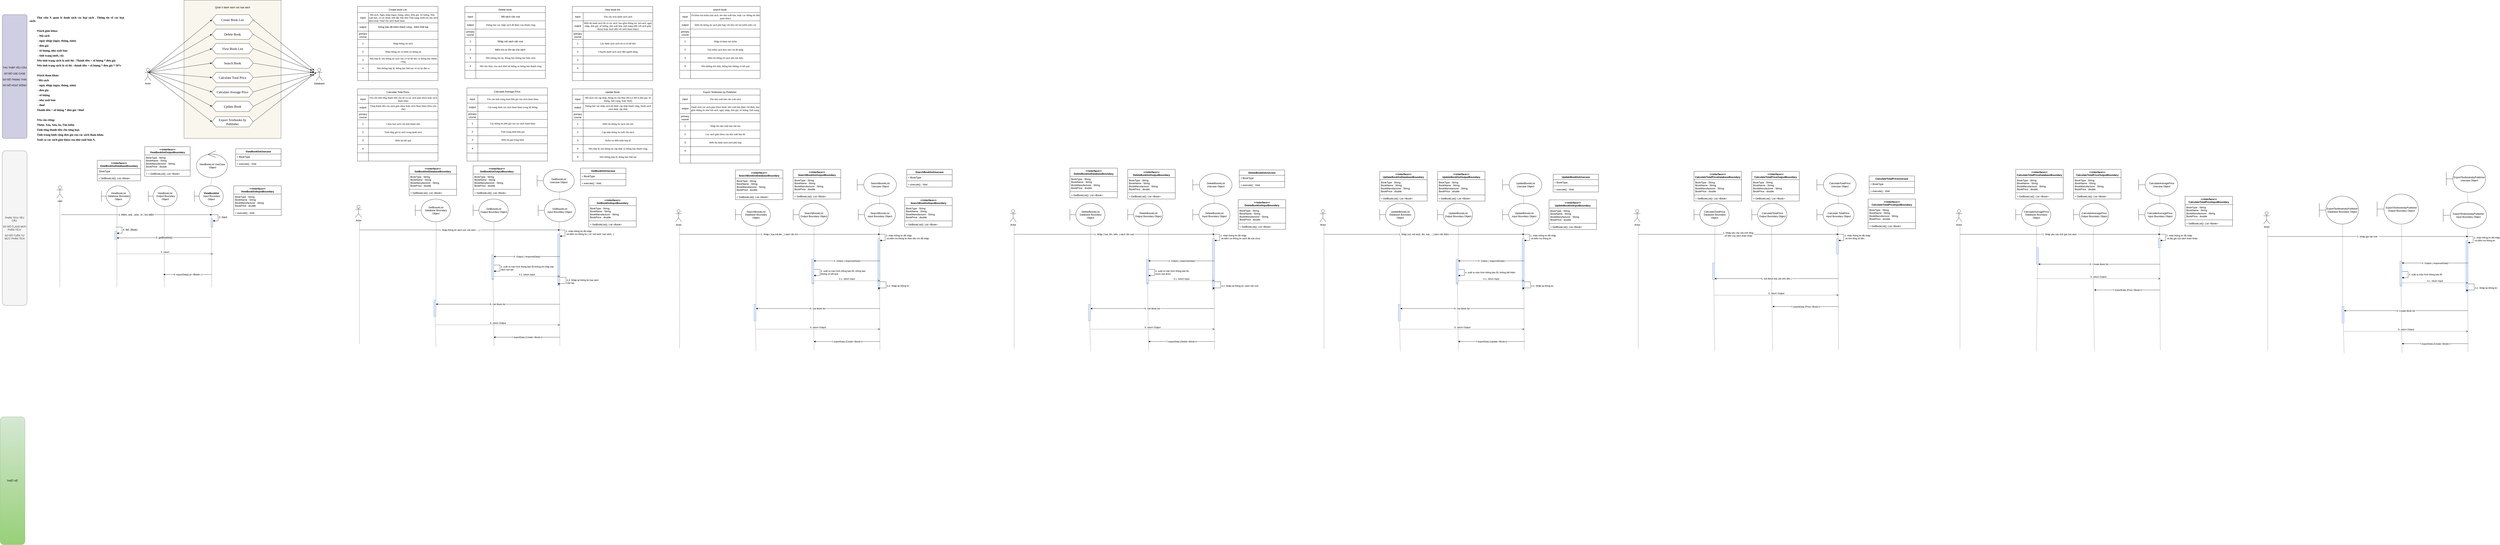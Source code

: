 <mxfile version="24.8.3">
  <diagram name="Trang-1" id="k8-RHmna25WhG7O7dz62">
    <mxGraphModel dx="1538" dy="2385" grid="1" gridSize="10" guides="1" tooltips="1" connect="1" arrows="1" fold="1" page="1" pageScale="1" pageWidth="827" pageHeight="1169" math="0" shadow="0">
      <root>
        <mxCell id="0" />
        <mxCell id="1" parent="0" />
        <mxCell id="qsqUH7sUruGAKGIfoM59-2" value="THU THẬP YÊU CẦU&lt;div&gt;&amp;nbsp;&lt;div&gt;SƠ ĐỒ USE CASE&lt;/div&gt;&lt;div&gt;&lt;br&gt;&lt;/div&gt;&lt;div&gt;SƠ ĐỒ TRẠNG THÁI&lt;/div&gt;&lt;div&gt;&lt;br&gt;&lt;/div&gt;&lt;div&gt;SƠ ĐỒ HOẠT ĐỘNG&lt;/div&gt;&lt;/div&gt;" style="rounded=1;whiteSpace=wrap;html=1;fillColor=#d0cee2;strokeColor=#56517e;arcSize=9;" parent="1" vertex="1">
          <mxGeometry x="120" y="40" width="120" height="600" as="geometry" />
        </mxCell>
        <mxCell id="qsqUH7sUruGAKGIfoM59-3" value="PHÂN TÍCH YÊU CẦU&amp;nbsp;&lt;div&gt;&lt;br&gt;&lt;/div&gt;&lt;div&gt;SƠ ĐỒ CLASS MỨC PHÂN TÍCH&amp;nbsp;&lt;/div&gt;&lt;div&gt;&lt;br&gt;&lt;/div&gt;&lt;div&gt;SƠ ĐỒ TUẦN TỰ MỨC PHÂN TÍCH&lt;/div&gt;" style="rounded=1;whiteSpace=wrap;html=1;fillColor=#f5f5f5;strokeColor=#666666;fontColor=#333333;" parent="1" vertex="1">
          <mxGeometry x="120" y="700" width="120" height="750" as="geometry" />
        </mxCell>
        <mxCell id="qsqUH7sUruGAKGIfoM59-4" value="THIẾT KẾ&amp;nbsp;" style="rounded=1;whiteSpace=wrap;html=1;fillColor=#d5e8d4;strokeColor=#82b366;gradientColor=#97d077;" parent="1" vertex="1">
          <mxGeometry x="110" y="1990" width="120" height="620" as="geometry" />
        </mxCell>
        <mxCell id="qsqUH7sUruGAKGIfoM59-5" value="&lt;p style=&quot;margin: 0px 0px 8px; text-align: justify; text-indent: 35.5px; font-variant-numeric: normal; font-variant-east-asian: normal; font-variant-alternates: normal; font-size-adjust: none; font-kerning: auto; font-optical-sizing: auto; font-feature-settings: normal; font-variation-settings: normal; font-variant-position: normal; font-stretch: normal; font-size: 14px; line-height: normal; font-family: &amp;quot;Times New Roman&amp;quot;; text-wrap-mode: wrap;&quot; class=&quot;p1&quot;&gt;&lt;br&gt;&lt;/p&gt;" style="text;html=1;align=center;verticalAlign=middle;resizable=0;points=[];autosize=1;strokeColor=none;fillColor=none;rotation=0;" parent="1" vertex="1">
          <mxGeometry x="420" y="55" width="60" height="40" as="geometry" />
        </mxCell>
        <mxCell id="qsqUH7sUruGAKGIfoM59-6" value="&lt;p style=&quot;text-align: justify; margin: 0px 0px 8px; text-indent: 35.5px; font-variant-numeric: normal; font-variant-east-asian: normal; font-variant-alternates: normal; font-size-adjust: none; font-kerning: auto; font-optical-sizing: auto; font-feature-settings: normal; font-variation-settings: normal; font-variant-position: normal; font-stretch: normal; line-height: normal; font-family: &amp;quot;Times New Roman&amp;quot;;&quot; class=&quot;p1&quot;&gt;&lt;span style=&quot;background-color: initial;&quot;&gt;&lt;font size=&quot;1&quot; style=&quot;&quot;&gt;&lt;b style=&quot;font-size: 14px;&quot;&gt;Thư viên X quản lý danh sách các loại sách . Thông tin về các loại sách:&lt;/b&gt;&lt;/font&gt;&lt;/span&gt;&lt;/p&gt;&lt;p style=&quot;text-align: justify; margin: 0px 0px 8px; text-indent: 35.5px; font-variant-numeric: normal; font-variant-east-asian: normal; font-variant-alternates: normal; font-size-adjust: none; font-kerning: auto; font-optical-sizing: auto; font-feature-settings: normal; font-variation-settings: normal; font-variant-position: normal; font-stretch: normal; line-height: normal; font-family: &amp;quot;Times New Roman&amp;quot;;&quot; class=&quot;p1&quot;&gt;&lt;span style=&quot;background-color: initial;&quot;&gt;&lt;font size=&quot;1&quot; style=&quot;&quot;&gt;&lt;b style=&quot;font-size: 14px;&quot;&gt;&lt;br&gt;&lt;/b&gt;&lt;/font&gt;&lt;/span&gt;&lt;/p&gt;&lt;p style=&quot;margin: 0px 0px 8px; text-align: justify; text-indent: 35.5px; font-variant-numeric: normal; font-variant-east-asian: normal; font-variant-alternates: normal; font-size-adjust: none; font-kerning: auto; font-optical-sizing: auto; font-feature-settings: normal; font-variation-settings: normal; font-variant-position: normal; font-stretch: normal; font-size: 14px; line-height: normal; font-family: &amp;quot;Times New Roman&amp;quot;;&quot; class=&quot;p1&quot;&gt;&lt;b&gt;#Sách giáo khoa:&lt;/b&gt;&lt;/p&gt;&lt;p style=&quot;margin: 0px 0px 8px; text-align: justify; text-indent: 35.5px; font-variant-numeric: normal; font-variant-east-asian: normal; font-variant-alternates: normal; font-size-adjust: none; font-kerning: auto; font-optical-sizing: auto; font-feature-settings: normal; font-variation-settings: normal; font-variant-position: normal; font-stretch: normal; font-size: 14px; line-height: normal; font-family: &amp;quot;Times New Roman&amp;quot;;&quot; class=&quot;p1&quot;&gt;&lt;b&gt;&amp;nbsp;- Mã sách&lt;/b&gt;&lt;/p&gt;&lt;p style=&quot;margin: 0px 0px 8px; text-align: justify; text-indent: 35.5px; font-variant-numeric: normal; font-variant-east-asian: normal; font-variant-alternates: normal; font-size-adjust: none; font-kerning: auto; font-optical-sizing: auto; font-feature-settings: normal; font-variation-settings: normal; font-variant-position: normal; font-stretch: normal; font-size: 14px; line-height: normal; font-family: &amp;quot;Times New Roman&amp;quot;;&quot; class=&quot;p1&quot;&gt;&lt;b&gt;&amp;nbsp;- ngày nhập (ngày, tháng, năm)&lt;/b&gt;&lt;/p&gt;&lt;p style=&quot;margin: 0px 0px 8px; text-align: justify; text-indent: 35.5px; font-variant-numeric: normal; font-variant-east-asian: normal; font-variant-alternates: normal; font-size-adjust: none; font-kerning: auto; font-optical-sizing: auto; font-feature-settings: normal; font-variation-settings: normal; font-variant-position: normal; font-stretch: normal; font-size: 14px; line-height: normal; font-family: &amp;quot;Times New Roman&amp;quot;;&quot; class=&quot;p1&quot;&gt;&lt;b&gt;&amp;nbsp;- đơn giá&lt;/b&gt;&lt;/p&gt;&lt;p style=&quot;margin: 0px 0px 8px; text-align: justify; text-indent: 35.5px; font-variant-numeric: normal; font-variant-east-asian: normal; font-variant-alternates: normal; font-size-adjust: none; font-kerning: auto; font-optical-sizing: auto; font-feature-settings: normal; font-variation-settings: normal; font-variant-position: normal; font-stretch: normal; font-size: 14px; line-height: normal; font-family: &amp;quot;Times New Roman&amp;quot;;&quot; class=&quot;p1&quot;&gt;&lt;b&gt;&amp;nbsp;- số lượng, nhà xuất bản&lt;/b&gt;&lt;/p&gt;&lt;p style=&quot;margin: 0px 0px 8px; text-align: justify; text-indent: 35.5px; font-variant-numeric: normal; font-variant-east-asian: normal; font-variant-alternates: normal; font-size-adjust: none; font-kerning: auto; font-optical-sizing: auto; font-feature-settings: normal; font-variation-settings: normal; font-variant-position: normal; font-stretch: normal; font-size: 14px; line-height: normal; font-family: &amp;quot;Times New Roman&amp;quot;;&quot; class=&quot;p1&quot;&gt;&lt;b&gt;&amp;nbsp;- tình trạng (mới, cũ)&lt;/b&gt;&lt;/p&gt;&lt;p style=&quot;margin: 0px 0px 8px; text-align: justify; text-indent: 35.5px; font-variant-numeric: normal; font-variant-east-asian: normal; font-variant-alternates: normal; font-size-adjust: none; font-kerning: auto; font-optical-sizing: auto; font-feature-settings: normal; font-variation-settings: normal; font-variant-position: normal; font-stretch: normal; font-size: 14px; line-height: normal; font-family: &amp;quot;Times New Roman&amp;quot;;&quot; class=&quot;p1&quot;&gt;&lt;b&gt;Nếu tình trạng sách là mới thì : Thành tiền = số lượng * đơn giá&lt;/b&gt;&lt;/p&gt;&lt;p style=&quot;margin: 0px 0px 8px; text-align: justify; text-indent: 35.5px; font-variant-numeric: normal; font-variant-east-asian: normal; font-variant-alternates: normal; font-size-adjust: none; font-kerning: auto; font-optical-sizing: auto; font-feature-settings: normal; font-variation-settings: normal; font-variant-position: normal; font-stretch: normal; font-size: 14px; line-height: normal; font-family: &amp;quot;Times New Roman&amp;quot;;&quot; class=&quot;p1&quot;&gt;&lt;b&gt;Nếu tình trạng sách là cũ thì :&amp;nbsp;&lt;/b&gt;&lt;span style=&quot;background-color: initial;&quot;&gt;&lt;b&gt;thành tiền = số lượng * đơn giá * 50%&lt;/b&gt;&lt;/span&gt;&lt;/p&gt;&lt;p style=&quot;margin: 0px 0px 8px; text-align: justify; text-indent: 35.5px; font-variant-numeric: normal; font-variant-east-asian: normal; font-variant-alternates: normal; font-size-adjust: none; font-kerning: auto; font-optical-sizing: auto; font-feature-settings: normal; font-variation-settings: normal; font-variant-position: normal; font-stretch: normal; font-size: 14px; line-height: normal; font-family: &amp;quot;Times New Roman&amp;quot;;&quot; class=&quot;p1&quot;&gt;&lt;br&gt;&lt;/p&gt;&lt;p style=&quot;margin: 0px 0px 8px; text-align: justify; text-indent: 35.5px; font-variant-numeric: normal; font-variant-east-asian: normal; font-variant-alternates: normal; font-size-adjust: none; font-kerning: auto; font-optical-sizing: auto; font-feature-settings: normal; font-variation-settings: normal; font-variant-position: normal; font-stretch: normal; font-size: 14px; line-height: normal; font-family: &amp;quot;Times New Roman&amp;quot;;&quot; class=&quot;p1&quot;&gt;&lt;b&gt;&lt;span style=&quot;background-color: initial;&quot;&gt;#&lt;/span&gt;&lt;span style=&quot;background-color: initial;&quot;&gt;Sách tham khảo:&lt;/span&gt;&lt;/b&gt;&lt;/p&gt;&lt;p style=&quot;margin: 0px 0px 8px; text-align: justify; text-indent: 35.5px; font-variant-numeric: normal; font-variant-east-asian: normal; font-variant-alternates: normal; font-size-adjust: none; font-kerning: auto; font-optical-sizing: auto; font-feature-settings: normal; font-variation-settings: normal; font-variant-position: normal; font-stretch: normal; font-size: 14px; line-height: normal; font-family: &amp;quot;Times New Roman&amp;quot;;&quot; class=&quot;p1&quot;&gt;&lt;span style=&quot;background-color: initial;&quot;&gt;&lt;b&gt;- Mã sách&lt;/b&gt;&lt;/span&gt;&lt;/p&gt;&lt;p style=&quot;margin: 0px 0px 8px; text-align: justify; text-indent: 35.5px; font-variant-numeric: normal; font-variant-east-asian: normal; font-variant-alternates: normal; font-size-adjust: none; font-kerning: auto; font-optical-sizing: auto; font-feature-settings: normal; font-variation-settings: normal; font-variant-position: normal; font-stretch: normal; font-size: 14px; line-height: normal; font-family: &amp;quot;Times New Roman&amp;quot;;&quot; class=&quot;p1&quot;&gt;&lt;span style=&quot;background-color: initial;&quot;&gt;&lt;b&gt;&amp;nbsp;- ngày nhập (ngày, tháng, năm)&lt;/b&gt;&lt;/span&gt;&lt;/p&gt;&lt;p style=&quot;margin: 0px 0px 8px; text-align: justify; text-indent: 35.5px; font-variant-numeric: normal; font-variant-east-asian: normal; font-variant-alternates: normal; font-size-adjust: none; font-kerning: auto; font-optical-sizing: auto; font-feature-settings: normal; font-variation-settings: normal; font-variant-position: normal; font-stretch: normal; font-size: 14px; line-height: normal; font-family: &amp;quot;Times New Roman&amp;quot;;&quot; class=&quot;p1&quot;&gt;&lt;span style=&quot;background-color: initial;&quot;&gt;&lt;b&gt;&amp;nbsp;- đơn giá&lt;/b&gt;&lt;/span&gt;&lt;/p&gt;&lt;p style=&quot;margin: 0px 0px 8px; text-align: justify; text-indent: 35.5px; font-variant-numeric: normal; font-variant-east-asian: normal; font-variant-alternates: normal; font-size-adjust: none; font-kerning: auto; font-optical-sizing: auto; font-feature-settings: normal; font-variation-settings: normal; font-variant-position: normal; font-stretch: normal; font-size: 14px; line-height: normal; font-family: &amp;quot;Times New Roman&amp;quot;;&quot; class=&quot;p1&quot;&gt;&lt;span style=&quot;background-color: initial;&quot;&gt;&lt;b&gt;&amp;nbsp;- số lượng&lt;/b&gt;&lt;/span&gt;&lt;/p&gt;&lt;p style=&quot;margin: 0px 0px 8px; text-align: justify; text-indent: 35.5px; font-variant-numeric: normal; font-variant-east-asian: normal; font-variant-alternates: normal; font-size-adjust: none; font-kerning: auto; font-optical-sizing: auto; font-feature-settings: normal; font-variation-settings: normal; font-variant-position: normal; font-stretch: normal; font-size: 14px; line-height: normal; font-family: &amp;quot;Times New Roman&amp;quot;;&quot; class=&quot;p1&quot;&gt;&lt;span style=&quot;background-color: initial;&quot;&gt;&lt;b&gt;&amp;nbsp;- nhà xuất bản&lt;/b&gt;&lt;/span&gt;&lt;/p&gt;&lt;p style=&quot;margin: 0px 0px 8px; text-align: justify; text-indent: 35.5px; font-variant-numeric: normal; font-variant-east-asian: normal; font-variant-alternates: normal; font-size-adjust: none; font-kerning: auto; font-optical-sizing: auto; font-feature-settings: normal; font-variation-settings: normal; font-variant-position: normal; font-stretch: normal; font-size: 14px; line-height: normal; font-family: &amp;quot;Times New Roman&amp;quot;;&quot; class=&quot;p1&quot;&gt;&lt;span style=&quot;background-color: initial;&quot;&gt;&lt;b&gt;&amp;nbsp;- thuế&lt;/b&gt;&lt;/span&gt;&lt;/p&gt;&lt;p style=&quot;margin: 0px 0px 8px; text-align: justify; text-indent: 35.5px; font-variant-numeric: normal; font-variant-east-asian: normal; font-variant-alternates: normal; font-size-adjust: none; font-kerning: auto; font-optical-sizing: auto; font-feature-settings: normal; font-variation-settings: normal; font-variant-position: normal; font-stretch: normal; font-size: 14px; line-height: normal; font-family: &amp;quot;Times New Roman&amp;quot;;&quot; class=&quot;p1&quot;&gt;&lt;b&gt;Thành tiền = số lượng * đơn giá +thuế&lt;/b&gt;&lt;/p&gt;&lt;p style=&quot;margin: 0px 0px 8px; text-align: justify; text-indent: 35.5px; font-variant-numeric: normal; font-variant-east-asian: normal; font-variant-alternates: normal; font-size-adjust: none; font-kerning: auto; font-optical-sizing: auto; font-feature-settings: normal; font-variation-settings: normal; font-variant-position: normal; font-stretch: normal; font-size: 14px; line-height: normal; font-family: &amp;quot;Times New Roman&amp;quot;;&quot; class=&quot;p1&quot;&gt;&lt;b&gt;&lt;br&gt;&lt;/b&gt;&lt;/p&gt;&lt;p style=&quot;margin: 0px 0px 8px; text-align: justify; text-indent: 35.5px; font-variant-numeric: normal; font-variant-east-asian: normal; font-variant-alternates: normal; font-size-adjust: none; font-kerning: auto; font-optical-sizing: auto; font-feature-settings: normal; font-variation-settings: normal; font-variant-position: normal; font-stretch: normal; font-size: 14px; line-height: normal; font-family: &amp;quot;Times New Roman&amp;quot;;&quot; class=&quot;p1&quot;&gt;&lt;b&gt;Yêu cầu riêng:&lt;/b&gt;&lt;/p&gt;&lt;p style=&quot;margin: 0px 0px 8px; text-align: justify; text-indent: 35.5px; font-variant-numeric: normal; font-variant-east-asian: normal; font-variant-alternates: normal; font-size-adjust: none; font-kerning: auto; font-optical-sizing: auto; font-feature-settings: normal; font-variation-settings: normal; font-variant-position: normal; font-stretch: normal; font-size: 14px; line-height: normal; font-family: &amp;quot;Times New Roman&amp;quot;;&quot; class=&quot;p1&quot;&gt;&lt;b&gt;Thêm, Xóa, Sửa, In, Tìm kiếm&lt;span class=&quot;Apple-converted-space&quot;&gt;&amp;nbsp;&lt;/span&gt;&lt;/b&gt;&lt;/p&gt;&lt;p style=&quot;margin: 0px 0px 8px; text-align: justify; text-indent: 35.5px; font-variant-numeric: normal; font-variant-east-asian: normal; font-variant-alternates: normal; font-size-adjust: none; font-kerning: auto; font-optical-sizing: auto; font-feature-settings: normal; font-variation-settings: normal; font-variant-position: normal; font-stretch: normal; font-size: 14px; line-height: normal; font-family: &amp;quot;Times New Roman&amp;quot;;&quot; class=&quot;p1&quot;&gt;&lt;b&gt;Tính tổng thành tiền cho từng loại.&lt;/b&gt;&lt;/p&gt;&lt;p style=&quot;margin: 0px 0px 8px; text-align: justify; text-indent: 35.5px; font-variant-numeric: normal; font-variant-east-asian: normal; font-variant-alternates: normal; font-size-adjust: none; font-kerning: auto; font-optical-sizing: auto; font-feature-settings: normal; font-variation-settings: normal; font-variant-position: normal; font-stretch: normal; font-size: 14px; line-height: normal; font-family: &amp;quot;Times New Roman&amp;quot;;&quot; class=&quot;p1&quot;&gt;&lt;b&gt;Tính trung bình cộng đơn giá của các sách tham khảo.&lt;/b&gt;&lt;/p&gt;&lt;p style=&quot;margin: 0px 0px 8px; text-align: justify; text-indent: 35.5px; font-variant-numeric: normal; font-variant-east-asian: normal; font-variant-alternates: normal; font-size-adjust: none; font-kerning: auto; font-optical-sizing: auto; font-feature-settings: normal; font-variation-settings: normal; font-variant-position: normal; font-stretch: normal; font-size: 14px; line-height: normal; font-family: &amp;quot;Times New Roman&amp;quot;;&quot; class=&quot;p1&quot;&gt;&lt;b style=&quot;&quot;&gt;Xuất ra các sách giáo khoa của nhà xuất bản X.&lt;/b&gt;&lt;/p&gt;" style="text;whiteSpace=wrap;html=1;align=left;" parent="1" vertex="1">
          <mxGeometry x="250" y="40" width="460" height="690" as="geometry" />
        </mxCell>
        <mxCell id="qsqUH7sUruGAKGIfoM59-9" value="" style="rounded=0;whiteSpace=wrap;html=1;fillColor=#f9f7ed;strokeColor=#36393d;" parent="1" vertex="1">
          <mxGeometry x="1000" y="-30" width="470" height="670" as="geometry" />
        </mxCell>
        <mxCell id="qsqUH7sUruGAKGIfoM59-10" value="Actor" style="shape=umlActor;verticalLabelPosition=bottom;verticalAlign=top;html=1;outlineConnect=0;" parent="1" vertex="1">
          <mxGeometry x="810" y="300" width="30" height="60" as="geometry" />
        </mxCell>
        <mxCell id="qsqUH7sUruGAKGIfoM59-11" value="Database" style="shape=umlActor;verticalLabelPosition=bottom;verticalAlign=top;html=1;outlineConnect=0;" parent="1" vertex="1">
          <mxGeometry x="1640" y="300" width="30" height="60" as="geometry" />
        </mxCell>
        <mxCell id="qsqUH7sUruGAKGIfoM59-13" value="Quản lí danh sách các loại sách" style="text;html=1;align=center;verticalAlign=middle;whiteSpace=wrap;rounded=0;" parent="1" vertex="1">
          <mxGeometry x="1145" y="-10" width="180" height="30" as="geometry" />
        </mxCell>
        <mxCell id="qsqUH7sUruGAKGIfoM59-14" value="&lt;span style=&quot;caret-color: rgb(0, 0, 0); font-family: -webkit-standard; font-size: medium; text-align: start;&quot;&gt;Create Book List&lt;/span&gt;" style="shape=hexagon;perimeter=hexagonPerimeter2;whiteSpace=wrap;html=1;fixedSize=1;" parent="1" vertex="1">
          <mxGeometry x="1135" y="40" width="200" height="50" as="geometry" />
        </mxCell>
        <mxCell id="qsqUH7sUruGAKGIfoM59-15" value="&lt;span style=&quot;caret-color: rgb(0, 0, 0); font-family: -webkit-standard; font-size: medium; text-align: start;&quot;&gt;Delete Book&lt;/span&gt;" style="shape=hexagon;perimeter=hexagonPerimeter2;whiteSpace=wrap;html=1;fixedSize=1;" parent="1" vertex="1">
          <mxGeometry x="1135" y="110" width="200" height="50" as="geometry" />
        </mxCell>
        <mxCell id="qsqUH7sUruGAKGIfoM59-17" value="&lt;span style=&quot;caret-color: rgb(0, 0, 0); font-family: -webkit-standard; font-size: medium; text-align: start;&quot;&gt;View Book List&lt;/span&gt;" style="shape=hexagon;perimeter=hexagonPerimeter2;whiteSpace=wrap;html=1;fixedSize=1;" parent="1" vertex="1">
          <mxGeometry x="1135" y="180" width="200" height="50" as="geometry" />
        </mxCell>
        <mxCell id="qsqUH7sUruGAKGIfoM59-18" value="&lt;span style=&quot;caret-color: rgb(0, 0, 0); font-family: -webkit-standard; font-size: medium; text-align: start;&quot;&gt;Search Book&lt;/span&gt;" style="shape=hexagon;perimeter=hexagonPerimeter2;whiteSpace=wrap;html=1;fixedSize=1;" parent="1" vertex="1">
          <mxGeometry x="1135" y="250" width="200" height="50" as="geometry" />
        </mxCell>
        <mxCell id="qsqUH7sUruGAKGIfoM59-19" value="&lt;span style=&quot;caret-color: rgb(0, 0, 0); font-family: -webkit-standard; font-size: medium; text-align: start;&quot;&gt;Calculate Total Price&lt;/span&gt;" style="shape=hexagon;perimeter=hexagonPerimeter2;whiteSpace=wrap;html=1;fixedSize=1;" parent="1" vertex="1">
          <mxGeometry x="1135" y="320" width="200" height="50" as="geometry" />
        </mxCell>
        <mxCell id="qsqUH7sUruGAKGIfoM59-20" value="&lt;span style=&quot;caret-color: rgb(0, 0, 0); font-family: -webkit-standard; font-size: medium; text-align: start;&quot;&gt;Calculate Average Price&lt;/span&gt;" style="shape=hexagon;perimeter=hexagonPerimeter2;whiteSpace=wrap;html=1;fixedSize=1;" parent="1" vertex="1">
          <mxGeometry x="1135" y="390" width="200" height="50" as="geometry" />
        </mxCell>
        <mxCell id="qsqUH7sUruGAKGIfoM59-22" value="&lt;span style=&quot;caret-color: rgb(0, 0, 0); font-family: -webkit-standard; font-size: medium; text-align: start;&quot;&gt;Update Book&lt;/span&gt;" style="shape=hexagon;perimeter=hexagonPerimeter2;whiteSpace=wrap;html=1;fixedSize=1;" parent="1" vertex="1">
          <mxGeometry x="1135" y="460" width="200" height="50" as="geometry" />
        </mxCell>
        <mxCell id="qsqUH7sUruGAKGIfoM59-23" value="&lt;span style=&quot;caret-color: rgb(0, 0, 0); font-family: -webkit-standard; font-size: medium; text-align: start;&quot;&gt;Export Textbooks by Publisher&lt;/span&gt;" style="shape=hexagon;perimeter=hexagonPerimeter2;whiteSpace=wrap;html=1;fixedSize=1;" parent="1" vertex="1">
          <mxGeometry x="1135" y="534.5" width="200" height="50" as="geometry" />
        </mxCell>
        <mxCell id="qsqUH7sUruGAKGIfoM59-25" value="" style="endArrow=classic;html=1;rounded=0;entryX=0;entryY=0.5;entryDx=0;entryDy=0;" parent="1" target="qsqUH7sUruGAKGIfoM59-14" edge="1">
          <mxGeometry width="50" height="50" relative="1" as="geometry">
            <mxPoint x="827" y="320" as="sourcePoint" />
            <mxPoint x="877" y="270" as="targetPoint" />
          </mxGeometry>
        </mxCell>
        <mxCell id="qsqUH7sUruGAKGIfoM59-26" value="" style="endArrow=classic;html=1;rounded=0;entryX=0;entryY=0.5;entryDx=0;entryDy=0;" parent="1" target="qsqUH7sUruGAKGIfoM59-15" edge="1">
          <mxGeometry width="50" height="50" relative="1" as="geometry">
            <mxPoint x="827" y="320" as="sourcePoint" />
            <mxPoint x="877" y="270" as="targetPoint" />
          </mxGeometry>
        </mxCell>
        <mxCell id="qsqUH7sUruGAKGIfoM59-27" value="" style="endArrow=classic;html=1;rounded=0;entryX=0;entryY=0.5;entryDx=0;entryDy=0;" parent="1" target="qsqUH7sUruGAKGIfoM59-17" edge="1">
          <mxGeometry width="50" height="50" relative="1" as="geometry">
            <mxPoint x="827" y="320" as="sourcePoint" />
            <mxPoint x="877" y="270" as="targetPoint" />
          </mxGeometry>
        </mxCell>
        <mxCell id="qsqUH7sUruGAKGIfoM59-28" value="" style="endArrow=classic;html=1;rounded=0;entryX=0;entryY=0.5;entryDx=0;entryDy=0;" parent="1" target="qsqUH7sUruGAKGIfoM59-18" edge="1">
          <mxGeometry width="50" height="50" relative="1" as="geometry">
            <mxPoint x="827" y="320" as="sourcePoint" />
            <mxPoint x="877" y="270" as="targetPoint" />
          </mxGeometry>
        </mxCell>
        <mxCell id="qsqUH7sUruGAKGIfoM59-29" value="" style="endArrow=classic;html=1;rounded=0;entryX=0;entryY=0.5;entryDx=0;entryDy=0;" parent="1" target="qsqUH7sUruGAKGIfoM59-19" edge="1">
          <mxGeometry width="50" height="50" relative="1" as="geometry">
            <mxPoint x="827" y="320" as="sourcePoint" />
            <mxPoint x="877" y="270" as="targetPoint" />
          </mxGeometry>
        </mxCell>
        <mxCell id="qsqUH7sUruGAKGIfoM59-31" value="" style="endArrow=classic;html=1;rounded=0;entryX=0;entryY=0.5;entryDx=0;entryDy=0;" parent="1" target="qsqUH7sUruGAKGIfoM59-22" edge="1">
          <mxGeometry width="50" height="50" relative="1" as="geometry">
            <mxPoint x="827" y="320" as="sourcePoint" />
            <mxPoint x="877" y="270" as="targetPoint" />
          </mxGeometry>
        </mxCell>
        <mxCell id="qsqUH7sUruGAKGIfoM59-32" value="" style="endArrow=classic;html=1;rounded=0;entryX=0;entryY=0.5;entryDx=0;entryDy=0;" parent="1" target="qsqUH7sUruGAKGIfoM59-23" edge="1">
          <mxGeometry width="50" height="50" relative="1" as="geometry">
            <mxPoint x="827" y="320" as="sourcePoint" />
            <mxPoint x="877" y="270" as="targetPoint" />
          </mxGeometry>
        </mxCell>
        <mxCell id="qsqUH7sUruGAKGIfoM59-33" value="" style="endArrow=classic;html=1;rounded=0;exitX=1;exitY=0.5;exitDx=0;exitDy=0;" parent="1" source="qsqUH7sUruGAKGIfoM59-14" edge="1">
          <mxGeometry width="50" height="50" relative="1" as="geometry">
            <mxPoint x="1330" y="70" as="sourcePoint" />
            <mxPoint x="1630" y="310" as="targetPoint" />
          </mxGeometry>
        </mxCell>
        <mxCell id="qsqUH7sUruGAKGIfoM59-34" value="" style="endArrow=classic;html=1;rounded=0;exitX=1;exitY=0.5;exitDx=0;exitDy=0;" parent="1" source="qsqUH7sUruGAKGIfoM59-15" edge="1">
          <mxGeometry width="50" height="50" relative="1" as="geometry">
            <mxPoint x="1330" y="300" as="sourcePoint" />
            <mxPoint x="1630" y="320" as="targetPoint" />
          </mxGeometry>
        </mxCell>
        <mxCell id="qsqUH7sUruGAKGIfoM59-35" value="" style="endArrow=classic;html=1;rounded=0;exitX=1;exitY=0.5;exitDx=0;exitDy=0;" parent="1" source="qsqUH7sUruGAKGIfoM59-17" edge="1">
          <mxGeometry width="50" height="50" relative="1" as="geometry">
            <mxPoint x="1330" y="300" as="sourcePoint" />
            <mxPoint x="1620" y="310" as="targetPoint" />
          </mxGeometry>
        </mxCell>
        <mxCell id="qsqUH7sUruGAKGIfoM59-36" value="" style="endArrow=classic;html=1;rounded=0;exitX=1;exitY=0.5;exitDx=0;exitDy=0;" parent="1" source="qsqUH7sUruGAKGIfoM59-18" edge="1">
          <mxGeometry width="50" height="50" relative="1" as="geometry">
            <mxPoint x="1330" y="300" as="sourcePoint" />
            <mxPoint x="1620" y="320" as="targetPoint" />
          </mxGeometry>
        </mxCell>
        <mxCell id="qsqUH7sUruGAKGIfoM59-37" value="" style="endArrow=classic;html=1;rounded=0;exitX=1;exitY=0.5;exitDx=0;exitDy=0;" parent="1" source="qsqUH7sUruGAKGIfoM59-19" edge="1">
          <mxGeometry width="50" height="50" relative="1" as="geometry">
            <mxPoint x="1360" y="370" as="sourcePoint" />
            <mxPoint x="1630" y="320" as="targetPoint" />
          </mxGeometry>
        </mxCell>
        <mxCell id="qsqUH7sUruGAKGIfoM59-38" value="" style="endArrow=classic;html=1;rounded=0;exitX=1;exitY=0.5;exitDx=0;exitDy=0;" parent="1" source="qsqUH7sUruGAKGIfoM59-20" edge="1">
          <mxGeometry width="50" height="50" relative="1" as="geometry">
            <mxPoint x="1330" y="440" as="sourcePoint" />
            <mxPoint x="1620" y="330" as="targetPoint" />
          </mxGeometry>
        </mxCell>
        <mxCell id="qsqUH7sUruGAKGIfoM59-39" value="" style="endArrow=classic;html=1;rounded=0;exitX=1;exitY=0.5;exitDx=0;exitDy=0;" parent="1" source="qsqUH7sUruGAKGIfoM59-22" edge="1">
          <mxGeometry width="50" height="50" relative="1" as="geometry">
            <mxPoint x="1330" y="440" as="sourcePoint" />
            <mxPoint x="1630" y="330" as="targetPoint" />
          </mxGeometry>
        </mxCell>
        <mxCell id="qsqUH7sUruGAKGIfoM59-40" value="" style="endArrow=classic;html=1;rounded=0;exitX=1;exitY=0.5;exitDx=0;exitDy=0;" parent="1" source="qsqUH7sUruGAKGIfoM59-23" edge="1">
          <mxGeometry width="50" height="50" relative="1" as="geometry">
            <mxPoint x="1330" y="440" as="sourcePoint" />
            <mxPoint x="1640" y="320" as="targetPoint" />
          </mxGeometry>
        </mxCell>
        <mxCell id="qsqUH7sUruGAKGIfoM59-46" value="Create book List" style="shape=table;startSize=30;container=1;collapsible=0;childLayout=tableLayout;" parent="1" vertex="1">
          <mxGeometry x="1840" width="390" height="360" as="geometry" />
        </mxCell>
        <mxCell id="qsqUH7sUruGAKGIfoM59-47" value="" style="shape=tableRow;horizontal=0;startSize=0;swimlaneHead=0;swimlaneBody=0;strokeColor=inherit;top=0;left=0;bottom=0;right=0;collapsible=0;dropTarget=0;fillColor=none;points=[[0,0.5],[1,0.5]];portConstraint=eastwest;" parent="qsqUH7sUruGAKGIfoM59-46" vertex="1">
          <mxGeometry y="30" width="390" height="50" as="geometry" />
        </mxCell>
        <mxCell id="qsqUH7sUruGAKGIfoM59-48" value="input" style="shape=partialRectangle;html=1;whiteSpace=wrap;connectable=0;strokeColor=inherit;overflow=hidden;fillColor=none;top=0;left=0;bottom=0;right=0;pointerEvents=1;" parent="qsqUH7sUruGAKGIfoM59-47" vertex="1">
          <mxGeometry width="53" height="50" as="geometry">
            <mxRectangle width="53" height="50" as="alternateBounds" />
          </mxGeometry>
        </mxCell>
        <mxCell id="qsqUH7sUruGAKGIfoM59-49" value="&lt;span style=&quot;caret-color: rgb(0, 0, 0); font-family: -webkit-standard;&quot;&gt;&lt;font style=&quot;font-size: 12px;&quot;&gt;&amp;nbsp; Mã sách, Ngày nhập (ngày, tháng, năm), Đơn giá, Số lượng, Nhà xuất bản, và các thuộc tính đặc biệt như Tình trạng (mới/cũ) cho sách khoa hoặc Thuế cho sách tham khảo&lt;/font&gt;&lt;/span&gt;" style="shape=partialRectangle;html=1;whiteSpace=wrap;connectable=0;strokeColor=inherit;overflow=hidden;fillColor=none;top=0;left=0;bottom=0;right=0;pointerEvents=1;align=left;" parent="qsqUH7sUruGAKGIfoM59-47" vertex="1">
          <mxGeometry x="53" width="337" height="50" as="geometry">
            <mxRectangle width="337" height="50" as="alternateBounds" />
          </mxGeometry>
        </mxCell>
        <mxCell id="qsqUH7sUruGAKGIfoM59-50" value="" style="shape=tableRow;horizontal=0;startSize=0;swimlaneHead=0;swimlaneBody=0;strokeColor=inherit;top=0;left=0;bottom=0;right=0;collapsible=0;dropTarget=0;fillColor=none;points=[[0,0.5],[1,0.5]];portConstraint=eastwest;" parent="qsqUH7sUruGAKGIfoM59-46" vertex="1">
          <mxGeometry y="80" width="390" height="40" as="geometry" />
        </mxCell>
        <mxCell id="qsqUH7sUruGAKGIfoM59-51" value="output" style="shape=partialRectangle;html=1;whiteSpace=wrap;connectable=0;strokeColor=inherit;overflow=hidden;fillColor=none;top=0;left=0;bottom=0;right=0;pointerEvents=1;" parent="qsqUH7sUruGAKGIfoM59-50" vertex="1">
          <mxGeometry width="53" height="40" as="geometry">
            <mxRectangle width="53" height="40" as="alternateBounds" />
          </mxGeometry>
        </mxCell>
        <mxCell id="qsqUH7sUruGAKGIfoM59-52" value="thông báo đã thêm thành công - thêm thất bại" style="shape=partialRectangle;html=1;whiteSpace=wrap;connectable=0;strokeColor=inherit;overflow=hidden;fillColor=none;top=0;left=0;bottom=0;right=0;pointerEvents=1;" parent="qsqUH7sUruGAKGIfoM59-50" vertex="1">
          <mxGeometry x="53" width="337" height="40" as="geometry">
            <mxRectangle width="337" height="40" as="alternateBounds" />
          </mxGeometry>
        </mxCell>
        <mxCell id="qsqUH7sUruGAKGIfoM59-53" value="" style="shape=tableRow;horizontal=0;startSize=0;swimlaneHead=0;swimlaneBody=0;strokeColor=inherit;top=0;left=0;bottom=0;right=0;collapsible=0;dropTarget=0;fillColor=none;points=[[0,0.5],[1,0.5]];portConstraint=eastwest;" parent="qsqUH7sUruGAKGIfoM59-46" vertex="1">
          <mxGeometry y="120" width="390" height="40" as="geometry" />
        </mxCell>
        <mxCell id="qsqUH7sUruGAKGIfoM59-54" value="primary course" style="shape=partialRectangle;html=1;whiteSpace=wrap;connectable=0;strokeColor=inherit;overflow=hidden;fillColor=none;top=0;left=0;bottom=0;right=0;pointerEvents=1;" parent="qsqUH7sUruGAKGIfoM59-53" vertex="1">
          <mxGeometry width="53" height="40" as="geometry">
            <mxRectangle width="53" height="40" as="alternateBounds" />
          </mxGeometry>
        </mxCell>
        <mxCell id="qsqUH7sUruGAKGIfoM59-55" value="" style="shape=partialRectangle;html=1;whiteSpace=wrap;connectable=0;strokeColor=inherit;overflow=hidden;fillColor=none;top=0;left=0;bottom=0;right=0;pointerEvents=1;" parent="qsqUH7sUruGAKGIfoM59-53" vertex="1">
          <mxGeometry x="53" width="337" height="40" as="geometry">
            <mxRectangle width="337" height="40" as="alternateBounds" />
          </mxGeometry>
        </mxCell>
        <mxCell id="qsqUH7sUruGAKGIfoM59-56" value="" style="shape=tableRow;horizontal=0;startSize=0;swimlaneHead=0;swimlaneBody=0;strokeColor=inherit;top=0;left=0;bottom=0;right=0;collapsible=0;dropTarget=0;fillColor=none;points=[[0,0.5],[1,0.5]];portConstraint=eastwest;" parent="qsqUH7sUruGAKGIfoM59-46" vertex="1">
          <mxGeometry y="160" width="390" height="40" as="geometry" />
        </mxCell>
        <mxCell id="qsqUH7sUruGAKGIfoM59-57" value="1" style="shape=partialRectangle;html=1;whiteSpace=wrap;connectable=0;strokeColor=inherit;overflow=hidden;fillColor=none;top=0;left=0;bottom=0;right=0;pointerEvents=1;" parent="qsqUH7sUruGAKGIfoM59-56" vertex="1">
          <mxGeometry width="53" height="40" as="geometry">
            <mxRectangle width="53" height="40" as="alternateBounds" />
          </mxGeometry>
        </mxCell>
        <mxCell id="qsqUH7sUruGAKGIfoM59-58" value="&lt;div style=&quot;text-align: start;&quot;&gt;&lt;span style=&quot;background-color: initial;&quot;&gt;&lt;font face=&quot;-webkit-standard&quot;&gt;Nhập thông tin sách&amp;nbsp;&lt;/font&gt;&lt;/span&gt;&lt;/div&gt;" style="shape=partialRectangle;html=1;whiteSpace=wrap;connectable=0;strokeColor=inherit;overflow=hidden;fillColor=none;top=0;left=0;bottom=0;right=0;pointerEvents=1;" parent="qsqUH7sUruGAKGIfoM59-56" vertex="1">
          <mxGeometry x="53" width="337" height="40" as="geometry">
            <mxRectangle width="337" height="40" as="alternateBounds" />
          </mxGeometry>
        </mxCell>
        <mxCell id="qsqUH7sUruGAKGIfoM59-59" value="" style="shape=tableRow;horizontal=0;startSize=0;swimlaneHead=0;swimlaneBody=0;strokeColor=inherit;top=0;left=0;bottom=0;right=0;collapsible=0;dropTarget=0;fillColor=none;points=[[0,0.5],[1,0.5]];portConstraint=eastwest;" parent="qsqUH7sUruGAKGIfoM59-46" vertex="1">
          <mxGeometry y="200" width="390" height="40" as="geometry" />
        </mxCell>
        <mxCell id="qsqUH7sUruGAKGIfoM59-60" value="2" style="shape=partialRectangle;html=1;whiteSpace=wrap;connectable=0;strokeColor=inherit;overflow=hidden;fillColor=none;top=0;left=0;bottom=0;right=0;pointerEvents=1;" parent="qsqUH7sUruGAKGIfoM59-59" vertex="1">
          <mxGeometry width="53" height="40" as="geometry">
            <mxRectangle width="53" height="40" as="alternateBounds" />
          </mxGeometry>
        </mxCell>
        <mxCell id="qsqUH7sUruGAKGIfoM59-61" value="&lt;div style=&quot;text-align: start;&quot;&gt;&lt;font face=&quot;-webkit-standard&quot;&gt;Nhận thông tin và kiểm tra thông tin&lt;/font&gt;&lt;/div&gt;" style="shape=partialRectangle;html=1;whiteSpace=wrap;connectable=0;strokeColor=inherit;overflow=hidden;fillColor=none;top=0;left=0;bottom=0;right=0;pointerEvents=1;" parent="qsqUH7sUruGAKGIfoM59-59" vertex="1">
          <mxGeometry x="53" width="337" height="40" as="geometry">
            <mxRectangle width="337" height="40" as="alternateBounds" />
          </mxGeometry>
        </mxCell>
        <mxCell id="qsqUH7sUruGAKGIfoM59-62" style="shape=tableRow;horizontal=0;startSize=0;swimlaneHead=0;swimlaneBody=0;strokeColor=inherit;top=0;left=0;bottom=0;right=0;collapsible=0;dropTarget=0;fillColor=none;points=[[0,0.5],[1,0.5]];portConstraint=eastwest;" parent="qsqUH7sUruGAKGIfoM59-46" vertex="1">
          <mxGeometry y="240" width="390" height="40" as="geometry" />
        </mxCell>
        <mxCell id="qsqUH7sUruGAKGIfoM59-63" value="3" style="shape=partialRectangle;html=1;whiteSpace=wrap;connectable=0;strokeColor=inherit;overflow=hidden;fillColor=none;top=0;left=0;bottom=0;right=0;pointerEvents=1;" parent="qsqUH7sUruGAKGIfoM59-62" vertex="1">
          <mxGeometry width="53" height="40" as="geometry">
            <mxRectangle width="53" height="40" as="alternateBounds" />
          </mxGeometry>
        </mxCell>
        <mxCell id="qsqUH7sUruGAKGIfoM59-64" value="&lt;span style=&quot;caret-color: rgb(0, 0, 0); font-family: -webkit-standard; text-align: start;&quot;&gt;Nếu hợp lệ, lưu thông tin sách vào cơ sở dữ liệu và thông báo thành công&lt;/span&gt;" style="shape=partialRectangle;html=1;whiteSpace=wrap;connectable=0;strokeColor=inherit;overflow=hidden;fillColor=none;top=0;left=0;bottom=0;right=0;pointerEvents=1;" parent="qsqUH7sUruGAKGIfoM59-62" vertex="1">
          <mxGeometry x="53" width="337" height="40" as="geometry">
            <mxRectangle width="337" height="40" as="alternateBounds" />
          </mxGeometry>
        </mxCell>
        <mxCell id="qsqUH7sUruGAKGIfoM59-65" style="shape=tableRow;horizontal=0;startSize=0;swimlaneHead=0;swimlaneBody=0;strokeColor=inherit;top=0;left=0;bottom=0;right=0;collapsible=0;dropTarget=0;fillColor=none;points=[[0,0.5],[1,0.5]];portConstraint=eastwest;" parent="qsqUH7sUruGAKGIfoM59-46" vertex="1">
          <mxGeometry y="280" width="390" height="40" as="geometry" />
        </mxCell>
        <mxCell id="qsqUH7sUruGAKGIfoM59-66" value="4" style="shape=partialRectangle;html=1;whiteSpace=wrap;connectable=0;strokeColor=inherit;overflow=hidden;fillColor=none;top=0;left=0;bottom=0;right=0;pointerEvents=1;" parent="qsqUH7sUruGAKGIfoM59-65" vertex="1">
          <mxGeometry width="53" height="40" as="geometry">
            <mxRectangle width="53" height="40" as="alternateBounds" />
          </mxGeometry>
        </mxCell>
        <mxCell id="qsqUH7sUruGAKGIfoM59-67" value="&lt;span style=&quot;caret-color: rgb(0, 0, 0); font-family: -webkit-standard; text-align: start;&quot;&gt;Nếu không hợp lệ, thông báo thất bại và trả lại đầu ra&lt;/span&gt;" style="shape=partialRectangle;html=1;whiteSpace=wrap;connectable=0;strokeColor=inherit;overflow=hidden;fillColor=none;top=0;left=0;bottom=0;right=0;pointerEvents=1;" parent="qsqUH7sUruGAKGIfoM59-65" vertex="1">
          <mxGeometry x="53" width="337" height="40" as="geometry">
            <mxRectangle width="337" height="40" as="alternateBounds" />
          </mxGeometry>
        </mxCell>
        <mxCell id="qsqUH7sUruGAKGIfoM59-68" style="shape=tableRow;horizontal=0;startSize=0;swimlaneHead=0;swimlaneBody=0;strokeColor=inherit;top=0;left=0;bottom=0;right=0;collapsible=0;dropTarget=0;fillColor=none;points=[[0,0.5],[1,0.5]];portConstraint=eastwest;" parent="qsqUH7sUruGAKGIfoM59-46" vertex="1">
          <mxGeometry y="320" width="390" height="40" as="geometry" />
        </mxCell>
        <mxCell id="qsqUH7sUruGAKGIfoM59-69" style="shape=partialRectangle;html=1;whiteSpace=wrap;connectable=0;strokeColor=inherit;overflow=hidden;fillColor=none;top=0;left=0;bottom=0;right=0;pointerEvents=1;" parent="qsqUH7sUruGAKGIfoM59-68" vertex="1">
          <mxGeometry width="53" height="40" as="geometry">
            <mxRectangle width="53" height="40" as="alternateBounds" />
          </mxGeometry>
        </mxCell>
        <mxCell id="qsqUH7sUruGAKGIfoM59-70" style="shape=partialRectangle;html=1;whiteSpace=wrap;connectable=0;strokeColor=inherit;overflow=hidden;fillColor=none;top=0;left=0;bottom=0;right=0;pointerEvents=1;" parent="qsqUH7sUruGAKGIfoM59-68" vertex="1">
          <mxGeometry x="53" width="337" height="40" as="geometry">
            <mxRectangle width="337" height="40" as="alternateBounds" />
          </mxGeometry>
        </mxCell>
        <mxCell id="qsqUH7sUruGAKGIfoM59-71" value="Calculate Total Price" style="shape=table;startSize=30;container=1;collapsible=0;childLayout=tableLayout;verticalAlign=middle;" parent="1" vertex="1">
          <mxGeometry x="1840" y="400" width="390" height="350" as="geometry" />
        </mxCell>
        <mxCell id="qsqUH7sUruGAKGIfoM59-72" value="" style="shape=tableRow;horizontal=0;startSize=0;swimlaneHead=0;swimlaneBody=0;strokeColor=inherit;top=0;left=0;bottom=0;right=0;collapsible=0;dropTarget=0;fillColor=none;points=[[0,0.5],[1,0.5]];portConstraint=eastwest;" parent="qsqUH7sUruGAKGIfoM59-71" vertex="1">
          <mxGeometry y="30" width="390" height="40" as="geometry" />
        </mxCell>
        <mxCell id="qsqUH7sUruGAKGIfoM59-73" value="input" style="shape=partialRectangle;html=1;whiteSpace=wrap;connectable=0;strokeColor=inherit;overflow=hidden;fillColor=none;top=0;left=0;bottom=0;right=0;pointerEvents=1;" parent="qsqUH7sUruGAKGIfoM59-72" vertex="1">
          <mxGeometry width="53" height="40" as="geometry">
            <mxRectangle width="53" height="40" as="alternateBounds" />
          </mxGeometry>
        </mxCell>
        <mxCell id="qsqUH7sUruGAKGIfoM59-74" value="&lt;span style=&quot;caret-color: rgb(0, 0, 0); font-family: -webkit-standard; text-align: start;&quot;&gt;&lt;font style=&quot;font-size: 12px;&quot;&gt;Yêu cầu tính tổng thành tiền cho tất cả các sách giáo khoa hoặc sách tham khảo&lt;/font&gt;&lt;/span&gt;" style="shape=partialRectangle;html=1;whiteSpace=wrap;connectable=0;strokeColor=inherit;overflow=hidden;fillColor=none;top=0;left=0;bottom=0;right=0;pointerEvents=1;" parent="qsqUH7sUruGAKGIfoM59-72" vertex="1">
          <mxGeometry x="53" width="337" height="40" as="geometry">
            <mxRectangle width="337" height="40" as="alternateBounds" />
          </mxGeometry>
        </mxCell>
        <mxCell id="qsqUH7sUruGAKGIfoM59-75" value="" style="shape=tableRow;horizontal=0;startSize=0;swimlaneHead=0;swimlaneBody=0;strokeColor=inherit;top=0;left=0;bottom=0;right=0;collapsible=0;dropTarget=0;fillColor=none;points=[[0,0.5],[1,0.5]];portConstraint=eastwest;" parent="qsqUH7sUruGAKGIfoM59-71" vertex="1">
          <mxGeometry y="70" width="390" height="40" as="geometry" />
        </mxCell>
        <mxCell id="qsqUH7sUruGAKGIfoM59-76" value="output" style="shape=partialRectangle;html=1;whiteSpace=wrap;connectable=0;strokeColor=inherit;overflow=hidden;fillColor=none;top=0;left=0;bottom=0;right=0;pointerEvents=1;" parent="qsqUH7sUruGAKGIfoM59-75" vertex="1">
          <mxGeometry width="53" height="40" as="geometry">
            <mxRectangle width="53" height="40" as="alternateBounds" />
          </mxGeometry>
        </mxCell>
        <mxCell id="qsqUH7sUruGAKGIfoM59-77" value="&lt;span style=&quot;caret-color: rgb(0, 0, 0); font-family: -webkit-standard; text-align: start;&quot;&gt;&lt;font style=&quot;font-size: 12px;&quot;&gt;Tổng thành tiền của sách giáo khoa hoặc sách tham khảo (theo yêu cầu)&lt;/font&gt;&lt;/span&gt;" style="shape=partialRectangle;html=1;whiteSpace=wrap;connectable=0;strokeColor=inherit;overflow=hidden;fillColor=none;top=0;left=0;bottom=0;right=0;pointerEvents=1;" parent="qsqUH7sUruGAKGIfoM59-75" vertex="1">
          <mxGeometry x="53" width="337" height="40" as="geometry">
            <mxRectangle width="337" height="40" as="alternateBounds" />
          </mxGeometry>
        </mxCell>
        <mxCell id="qsqUH7sUruGAKGIfoM59-78" value="" style="shape=tableRow;horizontal=0;startSize=0;swimlaneHead=0;swimlaneBody=0;strokeColor=inherit;top=0;left=0;bottom=0;right=0;collapsible=0;dropTarget=0;fillColor=none;points=[[0,0.5],[1,0.5]];portConstraint=eastwest;" parent="qsqUH7sUruGAKGIfoM59-71" vertex="1">
          <mxGeometry y="110" width="390" height="40" as="geometry" />
        </mxCell>
        <mxCell id="qsqUH7sUruGAKGIfoM59-79" value="primary course" style="shape=partialRectangle;html=1;whiteSpace=wrap;connectable=0;strokeColor=inherit;overflow=hidden;fillColor=none;top=0;left=0;bottom=0;right=0;pointerEvents=1;" parent="qsqUH7sUruGAKGIfoM59-78" vertex="1">
          <mxGeometry width="53" height="40" as="geometry">
            <mxRectangle width="53" height="40" as="alternateBounds" />
          </mxGeometry>
        </mxCell>
        <mxCell id="qsqUH7sUruGAKGIfoM59-80" value="" style="shape=partialRectangle;html=1;whiteSpace=wrap;connectable=0;strokeColor=inherit;overflow=hidden;fillColor=none;top=0;left=0;bottom=0;right=0;pointerEvents=1;" parent="qsqUH7sUruGAKGIfoM59-78" vertex="1">
          <mxGeometry x="53" width="337" height="40" as="geometry">
            <mxRectangle width="337" height="40" as="alternateBounds" />
          </mxGeometry>
        </mxCell>
        <mxCell id="qsqUH7sUruGAKGIfoM59-81" value="" style="shape=tableRow;horizontal=0;startSize=0;swimlaneHead=0;swimlaneBody=0;strokeColor=inherit;top=0;left=0;bottom=0;right=0;collapsible=0;dropTarget=0;fillColor=none;points=[[0,0.5],[1,0.5]];portConstraint=eastwest;" parent="qsqUH7sUruGAKGIfoM59-71" vertex="1">
          <mxGeometry y="150" width="390" height="40" as="geometry" />
        </mxCell>
        <mxCell id="qsqUH7sUruGAKGIfoM59-82" value="1" style="shape=partialRectangle;html=1;whiteSpace=wrap;connectable=0;strokeColor=inherit;overflow=hidden;fillColor=none;top=0;left=0;bottom=0;right=0;pointerEvents=1;" parent="qsqUH7sUruGAKGIfoM59-81" vertex="1">
          <mxGeometry width="53" height="40" as="geometry">
            <mxRectangle width="53" height="40" as="alternateBounds" />
          </mxGeometry>
        </mxCell>
        <mxCell id="qsqUH7sUruGAKGIfoM59-83" value="&lt;span style=&quot;caret-color: rgb(0, 0, 0); font-family: -webkit-standard; text-align: start;&quot;&gt;Chọn loại sách cần tính thành tiền&lt;/span&gt;" style="shape=partialRectangle;html=1;whiteSpace=wrap;connectable=0;strokeColor=inherit;overflow=hidden;fillColor=none;top=0;left=0;bottom=0;right=0;pointerEvents=1;" parent="qsqUH7sUruGAKGIfoM59-81" vertex="1">
          <mxGeometry x="53" width="337" height="40" as="geometry">
            <mxRectangle width="337" height="40" as="alternateBounds" />
          </mxGeometry>
        </mxCell>
        <mxCell id="qsqUH7sUruGAKGIfoM59-84" value="" style="shape=tableRow;horizontal=0;startSize=0;swimlaneHead=0;swimlaneBody=0;strokeColor=inherit;top=0;left=0;bottom=0;right=0;collapsible=0;dropTarget=0;fillColor=none;points=[[0,0.5],[1,0.5]];portConstraint=eastwest;" parent="qsqUH7sUruGAKGIfoM59-71" vertex="1">
          <mxGeometry y="190" width="390" height="40" as="geometry" />
        </mxCell>
        <mxCell id="qsqUH7sUruGAKGIfoM59-85" value="2" style="shape=partialRectangle;html=1;whiteSpace=wrap;connectable=0;strokeColor=inherit;overflow=hidden;fillColor=none;top=0;left=0;bottom=0;right=0;pointerEvents=1;" parent="qsqUH7sUruGAKGIfoM59-84" vertex="1">
          <mxGeometry width="53" height="40" as="geometry">
            <mxRectangle width="53" height="40" as="alternateBounds" />
          </mxGeometry>
        </mxCell>
        <mxCell id="qsqUH7sUruGAKGIfoM59-86" value="&lt;span style=&quot;caret-color: rgb(0, 0, 0); font-family: -webkit-standard; text-align: start;&quot;&gt;Tính tổng giá trị sách trong danh sách&lt;/span&gt;" style="shape=partialRectangle;html=1;whiteSpace=wrap;connectable=0;strokeColor=inherit;overflow=hidden;fillColor=none;top=0;left=0;bottom=0;right=0;pointerEvents=1;" parent="qsqUH7sUruGAKGIfoM59-84" vertex="1">
          <mxGeometry x="53" width="337" height="40" as="geometry">
            <mxRectangle width="337" height="40" as="alternateBounds" />
          </mxGeometry>
        </mxCell>
        <mxCell id="qsqUH7sUruGAKGIfoM59-87" style="shape=tableRow;horizontal=0;startSize=0;swimlaneHead=0;swimlaneBody=0;strokeColor=inherit;top=0;left=0;bottom=0;right=0;collapsible=0;dropTarget=0;fillColor=none;points=[[0,0.5],[1,0.5]];portConstraint=eastwest;" parent="qsqUH7sUruGAKGIfoM59-71" vertex="1">
          <mxGeometry y="230" width="390" height="40" as="geometry" />
        </mxCell>
        <mxCell id="qsqUH7sUruGAKGIfoM59-88" value="3" style="shape=partialRectangle;html=1;whiteSpace=wrap;connectable=0;strokeColor=inherit;overflow=hidden;fillColor=none;top=0;left=0;bottom=0;right=0;pointerEvents=1;" parent="qsqUH7sUruGAKGIfoM59-87" vertex="1">
          <mxGeometry width="53" height="40" as="geometry">
            <mxRectangle width="53" height="40" as="alternateBounds" />
          </mxGeometry>
        </mxCell>
        <mxCell id="qsqUH7sUruGAKGIfoM59-89" value="&lt;span style=&quot;caret-color: rgb(0, 0, 0); font-family: -webkit-standard; text-align: start;&quot;&gt;Hiển thị kết quả&lt;/span&gt;" style="shape=partialRectangle;html=1;whiteSpace=wrap;connectable=0;strokeColor=inherit;overflow=hidden;fillColor=none;top=0;left=0;bottom=0;right=0;pointerEvents=1;" parent="qsqUH7sUruGAKGIfoM59-87" vertex="1">
          <mxGeometry x="53" width="337" height="40" as="geometry">
            <mxRectangle width="337" height="40" as="alternateBounds" />
          </mxGeometry>
        </mxCell>
        <mxCell id="qsqUH7sUruGAKGIfoM59-90" style="shape=tableRow;horizontal=0;startSize=0;swimlaneHead=0;swimlaneBody=0;strokeColor=inherit;top=0;left=0;bottom=0;right=0;collapsible=0;dropTarget=0;fillColor=none;points=[[0,0.5],[1,0.5]];portConstraint=eastwest;" parent="qsqUH7sUruGAKGIfoM59-71" vertex="1">
          <mxGeometry y="270" width="390" height="40" as="geometry" />
        </mxCell>
        <mxCell id="qsqUH7sUruGAKGIfoM59-91" value="4" style="shape=partialRectangle;html=1;whiteSpace=wrap;connectable=0;strokeColor=inherit;overflow=hidden;fillColor=none;top=0;left=0;bottom=0;right=0;pointerEvents=1;" parent="qsqUH7sUruGAKGIfoM59-90" vertex="1">
          <mxGeometry width="53" height="40" as="geometry">
            <mxRectangle width="53" height="40" as="alternateBounds" />
          </mxGeometry>
        </mxCell>
        <mxCell id="qsqUH7sUruGAKGIfoM59-92" style="shape=partialRectangle;html=1;whiteSpace=wrap;connectable=0;strokeColor=inherit;overflow=hidden;fillColor=none;top=0;left=0;bottom=0;right=0;pointerEvents=1;" parent="qsqUH7sUruGAKGIfoM59-90" vertex="1">
          <mxGeometry x="53" width="337" height="40" as="geometry">
            <mxRectangle width="337" height="40" as="alternateBounds" />
          </mxGeometry>
        </mxCell>
        <mxCell id="qsqUH7sUruGAKGIfoM59-93" style="shape=tableRow;horizontal=0;startSize=0;swimlaneHead=0;swimlaneBody=0;strokeColor=inherit;top=0;left=0;bottom=0;right=0;collapsible=0;dropTarget=0;fillColor=none;points=[[0,0.5],[1,0.5]];portConstraint=eastwest;" parent="qsqUH7sUruGAKGIfoM59-71" vertex="1">
          <mxGeometry y="310" width="390" height="40" as="geometry" />
        </mxCell>
        <mxCell id="qsqUH7sUruGAKGIfoM59-94" style="shape=partialRectangle;html=1;whiteSpace=wrap;connectable=0;strokeColor=inherit;overflow=hidden;fillColor=none;top=0;left=0;bottom=0;right=0;pointerEvents=1;" parent="qsqUH7sUruGAKGIfoM59-93" vertex="1">
          <mxGeometry width="53" height="40" as="geometry">
            <mxRectangle width="53" height="40" as="alternateBounds" />
          </mxGeometry>
        </mxCell>
        <mxCell id="qsqUH7sUruGAKGIfoM59-95" style="shape=partialRectangle;html=1;whiteSpace=wrap;connectable=0;strokeColor=inherit;overflow=hidden;fillColor=none;top=0;left=0;bottom=0;right=0;pointerEvents=1;" parent="qsqUH7sUruGAKGIfoM59-93" vertex="1">
          <mxGeometry x="53" width="337" height="40" as="geometry">
            <mxRectangle width="337" height="40" as="alternateBounds" />
          </mxGeometry>
        </mxCell>
        <mxCell id="qsqUH7sUruGAKGIfoM59-96" value="Delete book" style="shape=table;startSize=30;container=1;collapsible=0;childLayout=tableLayout;" parent="1" vertex="1">
          <mxGeometry x="2360" width="390" height="350" as="geometry" />
        </mxCell>
        <mxCell id="qsqUH7sUruGAKGIfoM59-97" value="" style="shape=tableRow;horizontal=0;startSize=0;swimlaneHead=0;swimlaneBody=0;strokeColor=inherit;top=0;left=0;bottom=0;right=0;collapsible=0;dropTarget=0;fillColor=none;points=[[0,0.5],[1,0.5]];portConstraint=eastwest;" parent="qsqUH7sUruGAKGIfoM59-96" vertex="1">
          <mxGeometry y="30" width="390" height="40" as="geometry" />
        </mxCell>
        <mxCell id="qsqUH7sUruGAKGIfoM59-98" value="input" style="shape=partialRectangle;html=1;whiteSpace=wrap;connectable=0;strokeColor=inherit;overflow=hidden;fillColor=none;top=0;left=0;bottom=0;right=0;pointerEvents=1;" parent="qsqUH7sUruGAKGIfoM59-97" vertex="1">
          <mxGeometry width="53" height="40" as="geometry">
            <mxRectangle width="53" height="40" as="alternateBounds" />
          </mxGeometry>
        </mxCell>
        <mxCell id="qsqUH7sUruGAKGIfoM59-99" value="Mã sách cần xoá" style="shape=partialRectangle;html=1;whiteSpace=wrap;connectable=0;strokeColor=inherit;overflow=hidden;fillColor=none;top=0;left=0;bottom=0;right=0;pointerEvents=1;" parent="qsqUH7sUruGAKGIfoM59-97" vertex="1">
          <mxGeometry x="53" width="337" height="40" as="geometry">
            <mxRectangle width="337" height="40" as="alternateBounds" />
          </mxGeometry>
        </mxCell>
        <mxCell id="qsqUH7sUruGAKGIfoM59-100" value="" style="shape=tableRow;horizontal=0;startSize=0;swimlaneHead=0;swimlaneBody=0;strokeColor=inherit;top=0;left=0;bottom=0;right=0;collapsible=0;dropTarget=0;fillColor=none;points=[[0,0.5],[1,0.5]];portConstraint=eastwest;" parent="qsqUH7sUruGAKGIfoM59-96" vertex="1">
          <mxGeometry y="70" width="390" height="40" as="geometry" />
        </mxCell>
        <mxCell id="qsqUH7sUruGAKGIfoM59-101" value="output" style="shape=partialRectangle;html=1;whiteSpace=wrap;connectable=0;strokeColor=inherit;overflow=hidden;fillColor=none;top=0;left=0;bottom=0;right=0;pointerEvents=1;" parent="qsqUH7sUruGAKGIfoM59-100" vertex="1">
          <mxGeometry width="53" height="40" as="geometry">
            <mxRectangle width="53" height="40" as="alternateBounds" />
          </mxGeometry>
        </mxCell>
        <mxCell id="qsqUH7sUruGAKGIfoM59-102" value="&lt;span style=&quot;caret-color: rgb(0, 0, 0); font-family: -webkit-standard;&quot;&gt;&lt;font style=&quot;font-size: 12px;&quot;&gt;Thông báo xác nhận sách đã được xóa thành công&lt;/font&gt;&lt;/span&gt;" style="shape=partialRectangle;html=1;whiteSpace=wrap;connectable=0;strokeColor=inherit;overflow=hidden;fillColor=none;top=0;left=0;bottom=0;right=0;pointerEvents=1;align=center;" parent="qsqUH7sUruGAKGIfoM59-100" vertex="1">
          <mxGeometry x="53" width="337" height="40" as="geometry">
            <mxRectangle width="337" height="40" as="alternateBounds" />
          </mxGeometry>
        </mxCell>
        <mxCell id="qsqUH7sUruGAKGIfoM59-103" value="" style="shape=tableRow;horizontal=0;startSize=0;swimlaneHead=0;swimlaneBody=0;strokeColor=inherit;top=0;left=0;bottom=0;right=0;collapsible=0;dropTarget=0;fillColor=none;points=[[0,0.5],[1,0.5]];portConstraint=eastwest;" parent="qsqUH7sUruGAKGIfoM59-96" vertex="1">
          <mxGeometry y="110" width="390" height="40" as="geometry" />
        </mxCell>
        <mxCell id="qsqUH7sUruGAKGIfoM59-104" value="primary course" style="shape=partialRectangle;html=1;whiteSpace=wrap;connectable=0;strokeColor=inherit;overflow=hidden;fillColor=none;top=0;left=0;bottom=0;right=0;pointerEvents=1;" parent="qsqUH7sUruGAKGIfoM59-103" vertex="1">
          <mxGeometry width="53" height="40" as="geometry">
            <mxRectangle width="53" height="40" as="alternateBounds" />
          </mxGeometry>
        </mxCell>
        <mxCell id="qsqUH7sUruGAKGIfoM59-105" value="" style="shape=partialRectangle;html=1;whiteSpace=wrap;connectable=0;strokeColor=inherit;overflow=hidden;fillColor=none;top=0;left=0;bottom=0;right=0;pointerEvents=1;" parent="qsqUH7sUruGAKGIfoM59-103" vertex="1">
          <mxGeometry x="53" width="337" height="40" as="geometry">
            <mxRectangle width="337" height="40" as="alternateBounds" />
          </mxGeometry>
        </mxCell>
        <mxCell id="qsqUH7sUruGAKGIfoM59-106" value="" style="shape=tableRow;horizontal=0;startSize=0;swimlaneHead=0;swimlaneBody=0;strokeColor=inherit;top=0;left=0;bottom=0;right=0;collapsible=0;dropTarget=0;fillColor=none;points=[[0,0.5],[1,0.5]];portConstraint=eastwest;" parent="qsqUH7sUruGAKGIfoM59-96" vertex="1">
          <mxGeometry y="150" width="390" height="40" as="geometry" />
        </mxCell>
        <mxCell id="qsqUH7sUruGAKGIfoM59-107" value="1" style="shape=partialRectangle;html=1;whiteSpace=wrap;connectable=0;strokeColor=inherit;overflow=hidden;fillColor=none;top=0;left=0;bottom=0;right=0;pointerEvents=1;" parent="qsqUH7sUruGAKGIfoM59-106" vertex="1">
          <mxGeometry width="53" height="40" as="geometry">
            <mxRectangle width="53" height="40" as="alternateBounds" />
          </mxGeometry>
        </mxCell>
        <mxCell id="qsqUH7sUruGAKGIfoM59-108" value="Nhập mã sách cần xoá&amp;nbsp;" style="shape=partialRectangle;html=1;whiteSpace=wrap;connectable=0;strokeColor=inherit;overflow=hidden;fillColor=none;top=0;left=0;bottom=0;right=0;pointerEvents=1;" parent="qsqUH7sUruGAKGIfoM59-106" vertex="1">
          <mxGeometry x="53" width="337" height="40" as="geometry">
            <mxRectangle width="337" height="40" as="alternateBounds" />
          </mxGeometry>
        </mxCell>
        <mxCell id="qsqUH7sUruGAKGIfoM59-109" value="" style="shape=tableRow;horizontal=0;startSize=0;swimlaneHead=0;swimlaneBody=0;strokeColor=inherit;top=0;left=0;bottom=0;right=0;collapsible=0;dropTarget=0;fillColor=none;points=[[0,0.5],[1,0.5]];portConstraint=eastwest;" parent="qsqUH7sUruGAKGIfoM59-96" vertex="1">
          <mxGeometry y="190" width="390" height="40" as="geometry" />
        </mxCell>
        <mxCell id="qsqUH7sUruGAKGIfoM59-110" value="2" style="shape=partialRectangle;html=1;whiteSpace=wrap;connectable=0;strokeColor=inherit;overflow=hidden;fillColor=none;top=0;left=0;bottom=0;right=0;pointerEvents=1;" parent="qsqUH7sUruGAKGIfoM59-109" vertex="1">
          <mxGeometry width="53" height="40" as="geometry">
            <mxRectangle width="53" height="40" as="alternateBounds" />
          </mxGeometry>
        </mxCell>
        <mxCell id="qsqUH7sUruGAKGIfoM59-111" value="kiểm tra sự tồn tại của sách&amp;nbsp;" style="shape=partialRectangle;html=1;whiteSpace=wrap;connectable=0;strokeColor=inherit;overflow=hidden;fillColor=none;top=0;left=0;bottom=0;right=0;pointerEvents=1;" parent="qsqUH7sUruGAKGIfoM59-109" vertex="1">
          <mxGeometry x="53" width="337" height="40" as="geometry">
            <mxRectangle width="337" height="40" as="alternateBounds" />
          </mxGeometry>
        </mxCell>
        <mxCell id="qsqUH7sUruGAKGIfoM59-112" style="shape=tableRow;horizontal=0;startSize=0;swimlaneHead=0;swimlaneBody=0;strokeColor=inherit;top=0;left=0;bottom=0;right=0;collapsible=0;dropTarget=0;fillColor=none;points=[[0,0.5],[1,0.5]];portConstraint=eastwest;" parent="qsqUH7sUruGAKGIfoM59-96" vertex="1">
          <mxGeometry y="230" width="390" height="40" as="geometry" />
        </mxCell>
        <mxCell id="qsqUH7sUruGAKGIfoM59-113" value="3" style="shape=partialRectangle;html=1;whiteSpace=wrap;connectable=0;strokeColor=inherit;overflow=hidden;fillColor=none;top=0;left=0;bottom=0;right=0;pointerEvents=1;" parent="qsqUH7sUruGAKGIfoM59-112" vertex="1">
          <mxGeometry width="53" height="40" as="geometry">
            <mxRectangle width="53" height="40" as="alternateBounds" />
          </mxGeometry>
        </mxCell>
        <mxCell id="qsqUH7sUruGAKGIfoM59-114" value="&lt;span style=&quot;caret-color: rgb(0, 0, 0); font-family: -webkit-standard; text-align: start;&quot;&gt;Nếu không tồn tại, thông báo không tìm thấy sách&lt;/span&gt;" style="shape=partialRectangle;html=1;whiteSpace=wrap;connectable=0;strokeColor=inherit;overflow=hidden;fillColor=none;top=0;left=0;bottom=0;right=0;pointerEvents=1;" parent="qsqUH7sUruGAKGIfoM59-112" vertex="1">
          <mxGeometry x="53" width="337" height="40" as="geometry">
            <mxRectangle width="337" height="40" as="alternateBounds" />
          </mxGeometry>
        </mxCell>
        <mxCell id="qsqUH7sUruGAKGIfoM59-115" style="shape=tableRow;horizontal=0;startSize=0;swimlaneHead=0;swimlaneBody=0;strokeColor=inherit;top=0;left=0;bottom=0;right=0;collapsible=0;dropTarget=0;fillColor=none;points=[[0,0.5],[1,0.5]];portConstraint=eastwest;" parent="qsqUH7sUruGAKGIfoM59-96" vertex="1">
          <mxGeometry y="270" width="390" height="40" as="geometry" />
        </mxCell>
        <mxCell id="qsqUH7sUruGAKGIfoM59-116" value="4" style="shape=partialRectangle;html=1;whiteSpace=wrap;connectable=0;strokeColor=inherit;overflow=hidden;fillColor=none;top=0;left=0;bottom=0;right=0;pointerEvents=1;" parent="qsqUH7sUruGAKGIfoM59-115" vertex="1">
          <mxGeometry width="53" height="40" as="geometry">
            <mxRectangle width="53" height="40" as="alternateBounds" />
          </mxGeometry>
        </mxCell>
        <mxCell id="qsqUH7sUruGAKGIfoM59-117" value="&lt;span style=&quot;caret-color: rgb(0, 0, 0); font-family: -webkit-standard; text-align: start;&quot;&gt;Nếu tìm thấy, xóa sách khỏi hệ thống và thông báo thành công&lt;/span&gt;" style="shape=partialRectangle;html=1;whiteSpace=wrap;connectable=0;strokeColor=inherit;overflow=hidden;fillColor=none;top=0;left=0;bottom=0;right=0;pointerEvents=1;" parent="qsqUH7sUruGAKGIfoM59-115" vertex="1">
          <mxGeometry x="53" width="337" height="40" as="geometry">
            <mxRectangle width="337" height="40" as="alternateBounds" />
          </mxGeometry>
        </mxCell>
        <mxCell id="qsqUH7sUruGAKGIfoM59-118" style="shape=tableRow;horizontal=0;startSize=0;swimlaneHead=0;swimlaneBody=0;strokeColor=inherit;top=0;left=0;bottom=0;right=0;collapsible=0;dropTarget=0;fillColor=none;points=[[0,0.5],[1,0.5]];portConstraint=eastwest;" parent="qsqUH7sUruGAKGIfoM59-96" vertex="1">
          <mxGeometry y="310" width="390" height="40" as="geometry" />
        </mxCell>
        <mxCell id="qsqUH7sUruGAKGIfoM59-119" style="shape=partialRectangle;html=1;whiteSpace=wrap;connectable=0;strokeColor=inherit;overflow=hidden;fillColor=none;top=0;left=0;bottom=0;right=0;pointerEvents=1;" parent="qsqUH7sUruGAKGIfoM59-118" vertex="1">
          <mxGeometry width="53" height="40" as="geometry">
            <mxRectangle width="53" height="40" as="alternateBounds" />
          </mxGeometry>
        </mxCell>
        <mxCell id="qsqUH7sUruGAKGIfoM59-120" style="shape=partialRectangle;html=1;whiteSpace=wrap;connectable=0;strokeColor=inherit;overflow=hidden;fillColor=none;top=0;left=0;bottom=0;right=0;pointerEvents=1;" parent="qsqUH7sUruGAKGIfoM59-118" vertex="1">
          <mxGeometry x="53" width="337" height="40" as="geometry">
            <mxRectangle width="337" height="40" as="alternateBounds" />
          </mxGeometry>
        </mxCell>
        <mxCell id="qsqUH7sUruGAKGIfoM59-121" value="Calculate Average Price" style="shape=table;startSize=35;container=1;collapsible=0;childLayout=tableLayout;verticalAlign=middle;" parent="1" vertex="1">
          <mxGeometry x="2370" y="395" width="390" height="355" as="geometry" />
        </mxCell>
        <mxCell id="qsqUH7sUruGAKGIfoM59-122" value="" style="shape=tableRow;horizontal=0;startSize=0;swimlaneHead=0;swimlaneBody=0;strokeColor=inherit;top=0;left=0;bottom=0;right=0;collapsible=0;dropTarget=0;fillColor=none;points=[[0,0.5],[1,0.5]];portConstraint=eastwest;" parent="qsqUH7sUruGAKGIfoM59-121" vertex="1">
          <mxGeometry y="35" width="390" height="39" as="geometry" />
        </mxCell>
        <mxCell id="qsqUH7sUruGAKGIfoM59-123" value="input" style="shape=partialRectangle;html=1;whiteSpace=wrap;connectable=0;strokeColor=inherit;overflow=hidden;fillColor=none;top=0;left=0;bottom=0;right=0;pointerEvents=1;" parent="qsqUH7sUruGAKGIfoM59-122" vertex="1">
          <mxGeometry width="53" height="39" as="geometry">
            <mxRectangle width="53" height="39" as="alternateBounds" />
          </mxGeometry>
        </mxCell>
        <mxCell id="qsqUH7sUruGAKGIfoM59-124" value="&lt;div style=&quot;text-align: start;&quot;&gt;&lt;span style=&quot;caret-color: rgb(0, 0, 0); font-family: -webkit-standard;&quot;&gt;&lt;font style=&quot;font-size: 12px;&quot;&gt;Yêu cầu tính trung bình đơn giá của sách tham khảo&lt;/font&gt;&lt;/span&gt;&lt;/div&gt;" style="shape=partialRectangle;html=1;whiteSpace=wrap;connectable=0;strokeColor=inherit;overflow=hidden;fillColor=none;top=0;left=0;bottom=0;right=0;pointerEvents=1;" parent="qsqUH7sUruGAKGIfoM59-122" vertex="1">
          <mxGeometry x="53" width="337" height="39" as="geometry">
            <mxRectangle width="337" height="39" as="alternateBounds" />
          </mxGeometry>
        </mxCell>
        <mxCell id="qsqUH7sUruGAKGIfoM59-125" value="" style="shape=tableRow;horizontal=0;startSize=0;swimlaneHead=0;swimlaneBody=0;strokeColor=inherit;top=0;left=0;bottom=0;right=0;collapsible=0;dropTarget=0;fillColor=none;points=[[0,0.5],[1,0.5]];portConstraint=eastwest;" parent="qsqUH7sUruGAKGIfoM59-121" vertex="1">
          <mxGeometry y="74" width="390" height="40" as="geometry" />
        </mxCell>
        <mxCell id="qsqUH7sUruGAKGIfoM59-126" value="output" style="shape=partialRectangle;html=1;whiteSpace=wrap;connectable=0;strokeColor=inherit;overflow=hidden;fillColor=none;top=0;left=0;bottom=0;right=0;pointerEvents=1;" parent="qsqUH7sUruGAKGIfoM59-125" vertex="1">
          <mxGeometry width="53" height="40" as="geometry">
            <mxRectangle width="53" height="40" as="alternateBounds" />
          </mxGeometry>
        </mxCell>
        <mxCell id="qsqUH7sUruGAKGIfoM59-127" value="&lt;span style=&quot;caret-color: rgb(0, 0, 0); font-family: -webkit-standard; text-align: start;&quot;&gt;&lt;font style=&quot;font-size: 12px;&quot;&gt;Giá trung bình của sách tham khảo trong hệ thống&lt;/font&gt;&lt;/span&gt;" style="shape=partialRectangle;html=1;whiteSpace=wrap;connectable=0;strokeColor=inherit;overflow=hidden;fillColor=none;top=0;left=0;bottom=0;right=0;pointerEvents=1;" parent="qsqUH7sUruGAKGIfoM59-125" vertex="1">
          <mxGeometry x="53" width="337" height="40" as="geometry">
            <mxRectangle width="337" height="40" as="alternateBounds" />
          </mxGeometry>
        </mxCell>
        <mxCell id="qsqUH7sUruGAKGIfoM59-128" value="" style="shape=tableRow;horizontal=0;startSize=0;swimlaneHead=0;swimlaneBody=0;strokeColor=inherit;top=0;left=0;bottom=0;right=0;collapsible=0;dropTarget=0;fillColor=none;points=[[0,0.5],[1,0.5]];portConstraint=eastwest;" parent="qsqUH7sUruGAKGIfoM59-121" vertex="1">
          <mxGeometry y="114" width="390" height="39" as="geometry" />
        </mxCell>
        <mxCell id="qsqUH7sUruGAKGIfoM59-129" value="primary course" style="shape=partialRectangle;html=1;whiteSpace=wrap;connectable=0;strokeColor=inherit;overflow=hidden;fillColor=none;top=0;left=0;bottom=0;right=0;pointerEvents=1;" parent="qsqUH7sUruGAKGIfoM59-128" vertex="1">
          <mxGeometry width="53" height="39" as="geometry">
            <mxRectangle width="53" height="39" as="alternateBounds" />
          </mxGeometry>
        </mxCell>
        <mxCell id="qsqUH7sUruGAKGIfoM59-130" value="" style="shape=partialRectangle;html=1;whiteSpace=wrap;connectable=0;strokeColor=inherit;overflow=hidden;fillColor=none;top=0;left=0;bottom=0;right=0;pointerEvents=1;" parent="qsqUH7sUruGAKGIfoM59-128" vertex="1">
          <mxGeometry x="53" width="337" height="39" as="geometry">
            <mxRectangle width="337" height="39" as="alternateBounds" />
          </mxGeometry>
        </mxCell>
        <mxCell id="qsqUH7sUruGAKGIfoM59-131" value="" style="shape=tableRow;horizontal=0;startSize=0;swimlaneHead=0;swimlaneBody=0;strokeColor=inherit;top=0;left=0;bottom=0;right=0;collapsible=0;dropTarget=0;fillColor=none;points=[[0,0.5],[1,0.5]];portConstraint=eastwest;" parent="qsqUH7sUruGAKGIfoM59-121" vertex="1">
          <mxGeometry y="153" width="390" height="40" as="geometry" />
        </mxCell>
        <mxCell id="qsqUH7sUruGAKGIfoM59-132" value="1" style="shape=partialRectangle;html=1;whiteSpace=wrap;connectable=0;strokeColor=inherit;overflow=hidden;fillColor=none;top=0;left=0;bottom=0;right=0;pointerEvents=1;" parent="qsqUH7sUruGAKGIfoM59-131" vertex="1">
          <mxGeometry width="53" height="40" as="geometry">
            <mxRectangle width="53" height="40" as="alternateBounds" />
          </mxGeometry>
        </mxCell>
        <mxCell id="qsqUH7sUruGAKGIfoM59-133" value="&lt;span style=&quot;font-family: -webkit-standard; text-align: start; caret-color: rgb(0, 0, 0);&quot;&gt;Lấy thông tin đơn giá của các sách tham khảo&lt;/span&gt;" style="shape=partialRectangle;html=1;whiteSpace=wrap;connectable=0;strokeColor=inherit;overflow=hidden;fillColor=none;top=0;left=0;bottom=0;right=0;pointerEvents=1;" parent="qsqUH7sUruGAKGIfoM59-131" vertex="1">
          <mxGeometry x="53" width="337" height="40" as="geometry">
            <mxRectangle width="337" height="40" as="alternateBounds" />
          </mxGeometry>
        </mxCell>
        <mxCell id="qsqUH7sUruGAKGIfoM59-134" value="" style="shape=tableRow;horizontal=0;startSize=0;swimlaneHead=0;swimlaneBody=0;strokeColor=inherit;top=0;left=0;bottom=0;right=0;collapsible=0;dropTarget=0;fillColor=none;points=[[0,0.5],[1,0.5]];portConstraint=eastwest;" parent="qsqUH7sUruGAKGIfoM59-121" vertex="1">
          <mxGeometry y="193" width="390" height="39" as="geometry" />
        </mxCell>
        <mxCell id="qsqUH7sUruGAKGIfoM59-135" value="2" style="shape=partialRectangle;html=1;whiteSpace=wrap;connectable=0;strokeColor=inherit;overflow=hidden;fillColor=none;top=0;left=0;bottom=0;right=0;pointerEvents=1;" parent="qsqUH7sUruGAKGIfoM59-134" vertex="1">
          <mxGeometry width="53" height="39" as="geometry">
            <mxRectangle width="53" height="39" as="alternateBounds" />
          </mxGeometry>
        </mxCell>
        <mxCell id="qsqUH7sUruGAKGIfoM59-136" value="&lt;span style=&quot;font-family: -webkit-standard; text-align: start; caret-color: rgb(0, 0, 0);&quot;&gt;Tính trung bình đơn giá&lt;/span&gt;" style="shape=partialRectangle;html=1;whiteSpace=wrap;connectable=0;strokeColor=inherit;overflow=hidden;fillColor=none;top=0;left=0;bottom=0;right=0;pointerEvents=1;" parent="qsqUH7sUruGAKGIfoM59-134" vertex="1">
          <mxGeometry x="53" width="337" height="39" as="geometry">
            <mxRectangle width="337" height="39" as="alternateBounds" />
          </mxGeometry>
        </mxCell>
        <mxCell id="qsqUH7sUruGAKGIfoM59-137" style="shape=tableRow;horizontal=0;startSize=0;swimlaneHead=0;swimlaneBody=0;strokeColor=inherit;top=0;left=0;bottom=0;right=0;collapsible=0;dropTarget=0;fillColor=none;points=[[0,0.5],[1,0.5]];portConstraint=eastwest;" parent="qsqUH7sUruGAKGIfoM59-121" vertex="1">
          <mxGeometry y="232" width="390" height="39" as="geometry" />
        </mxCell>
        <mxCell id="qsqUH7sUruGAKGIfoM59-138" value="3" style="shape=partialRectangle;html=1;whiteSpace=wrap;connectable=0;strokeColor=inherit;overflow=hidden;fillColor=none;top=0;left=0;bottom=0;right=0;pointerEvents=1;" parent="qsqUH7sUruGAKGIfoM59-137" vertex="1">
          <mxGeometry width="53" height="39" as="geometry">
            <mxRectangle width="53" height="39" as="alternateBounds" />
          </mxGeometry>
        </mxCell>
        <mxCell id="qsqUH7sUruGAKGIfoM59-139" value="&lt;span style=&quot;font-family: -webkit-standard; text-align: start; caret-color: rgb(0, 0, 0);&quot;&gt;Hiển thị giá trung bình&lt;/span&gt;" style="shape=partialRectangle;html=1;whiteSpace=wrap;connectable=0;strokeColor=inherit;overflow=hidden;fillColor=none;top=0;left=0;bottom=0;right=0;pointerEvents=1;" parent="qsqUH7sUruGAKGIfoM59-137" vertex="1">
          <mxGeometry x="53" width="337" height="39" as="geometry">
            <mxRectangle width="337" height="39" as="alternateBounds" />
          </mxGeometry>
        </mxCell>
        <mxCell id="qsqUH7sUruGAKGIfoM59-140" style="shape=tableRow;horizontal=0;startSize=0;swimlaneHead=0;swimlaneBody=0;strokeColor=inherit;top=0;left=0;bottom=0;right=0;collapsible=0;dropTarget=0;fillColor=none;points=[[0,0.5],[1,0.5]];portConstraint=eastwest;" parent="qsqUH7sUruGAKGIfoM59-121" vertex="1">
          <mxGeometry y="271" width="390" height="45" as="geometry" />
        </mxCell>
        <mxCell id="qsqUH7sUruGAKGIfoM59-141" value="4" style="shape=partialRectangle;html=1;whiteSpace=wrap;connectable=0;strokeColor=inherit;overflow=hidden;fillColor=none;top=0;left=0;bottom=0;right=0;pointerEvents=1;" parent="qsqUH7sUruGAKGIfoM59-140" vertex="1">
          <mxGeometry width="53" height="45" as="geometry">
            <mxRectangle width="53" height="45" as="alternateBounds" />
          </mxGeometry>
        </mxCell>
        <mxCell id="qsqUH7sUruGAKGIfoM59-142" style="shape=partialRectangle;html=1;whiteSpace=wrap;connectable=0;strokeColor=inherit;overflow=hidden;fillColor=none;top=0;left=0;bottom=0;right=0;pointerEvents=1;" parent="qsqUH7sUruGAKGIfoM59-140" vertex="1">
          <mxGeometry x="53" width="337" height="45" as="geometry">
            <mxRectangle width="337" height="45" as="alternateBounds" />
          </mxGeometry>
        </mxCell>
        <mxCell id="qsqUH7sUruGAKGIfoM59-143" style="shape=tableRow;horizontal=0;startSize=0;swimlaneHead=0;swimlaneBody=0;strokeColor=inherit;top=0;left=0;bottom=0;right=0;collapsible=0;dropTarget=0;fillColor=none;points=[[0,0.5],[1,0.5]];portConstraint=eastwest;" parent="qsqUH7sUruGAKGIfoM59-121" vertex="1">
          <mxGeometry y="316" width="390" height="39" as="geometry" />
        </mxCell>
        <mxCell id="qsqUH7sUruGAKGIfoM59-144" style="shape=partialRectangle;html=1;whiteSpace=wrap;connectable=0;strokeColor=inherit;overflow=hidden;fillColor=none;top=0;left=0;bottom=0;right=0;pointerEvents=1;" parent="qsqUH7sUruGAKGIfoM59-143" vertex="1">
          <mxGeometry width="53" height="39" as="geometry">
            <mxRectangle width="53" height="39" as="alternateBounds" />
          </mxGeometry>
        </mxCell>
        <mxCell id="qsqUH7sUruGAKGIfoM59-145" style="shape=partialRectangle;html=1;whiteSpace=wrap;connectable=0;strokeColor=inherit;overflow=hidden;fillColor=none;top=0;left=0;bottom=0;right=0;pointerEvents=1;" parent="qsqUH7sUruGAKGIfoM59-143" vertex="1">
          <mxGeometry x="53" width="337" height="39" as="geometry">
            <mxRectangle width="337" height="39" as="alternateBounds" />
          </mxGeometry>
        </mxCell>
        <mxCell id="qsqUH7sUruGAKGIfoM59-146" value="View book list" style="shape=table;startSize=30;container=1;collapsible=0;childLayout=tableLayout;" parent="1" vertex="1">
          <mxGeometry x="2880" width="390" height="360" as="geometry" />
        </mxCell>
        <mxCell id="qsqUH7sUruGAKGIfoM59-147" value="" style="shape=tableRow;horizontal=0;startSize=0;swimlaneHead=0;swimlaneBody=0;strokeColor=inherit;top=0;left=0;bottom=0;right=0;collapsible=0;dropTarget=0;fillColor=none;points=[[0,0.5],[1,0.5]];portConstraint=eastwest;" parent="qsqUH7sUruGAKGIfoM59-146" vertex="1">
          <mxGeometry y="30" width="390" height="40" as="geometry" />
        </mxCell>
        <mxCell id="qsqUH7sUruGAKGIfoM59-148" value="input" style="shape=partialRectangle;html=1;whiteSpace=wrap;connectable=0;strokeColor=inherit;overflow=hidden;fillColor=none;top=0;left=0;bottom=0;right=0;pointerEvents=1;" parent="qsqUH7sUruGAKGIfoM59-147" vertex="1">
          <mxGeometry width="53" height="40" as="geometry">
            <mxRectangle width="53" height="40" as="alternateBounds" />
          </mxGeometry>
        </mxCell>
        <mxCell id="qsqUH7sUruGAKGIfoM59-149" value="&lt;span style=&quot;caret-color: rgb(0, 0, 0); font-family: -webkit-standard; text-align: start;&quot;&gt;&lt;font style=&quot;font-size: 12px;&quot;&gt;Yêu cầu xem danh sách sách&lt;/font&gt;&lt;/span&gt;" style="shape=partialRectangle;html=1;whiteSpace=wrap;connectable=0;strokeColor=inherit;overflow=hidden;fillColor=none;top=0;left=0;bottom=0;right=0;pointerEvents=1;" parent="qsqUH7sUruGAKGIfoM59-147" vertex="1">
          <mxGeometry x="53" width="337" height="40" as="geometry">
            <mxRectangle width="337" height="40" as="alternateBounds" />
          </mxGeometry>
        </mxCell>
        <mxCell id="qsqUH7sUruGAKGIfoM59-150" value="" style="shape=tableRow;horizontal=0;startSize=0;swimlaneHead=0;swimlaneBody=0;strokeColor=inherit;top=0;left=0;bottom=0;right=0;collapsible=0;dropTarget=0;fillColor=none;points=[[0,0.5],[1,0.5]];portConstraint=eastwest;" parent="qsqUH7sUruGAKGIfoM59-146" vertex="1">
          <mxGeometry y="70" width="390" height="50" as="geometry" />
        </mxCell>
        <mxCell id="qsqUH7sUruGAKGIfoM59-151" value="output" style="shape=partialRectangle;html=1;whiteSpace=wrap;connectable=0;strokeColor=inherit;overflow=hidden;fillColor=none;top=0;left=0;bottom=0;right=0;pointerEvents=1;" parent="qsqUH7sUruGAKGIfoM59-150" vertex="1">
          <mxGeometry width="53" height="50" as="geometry">
            <mxRectangle width="53" height="50" as="alternateBounds" />
          </mxGeometry>
        </mxCell>
        <mxCell id="qsqUH7sUruGAKGIfoM59-152" value="&lt;span style=&quot;caret-color: rgb(0, 0, 0); font-family: -webkit-standard; text-align: start;&quot;&gt;&lt;font style=&quot;font-size: 12px;&quot;&gt;Hiển thị danh sách tất cả các sách, bao gồm thông tin: mã sách, ngày nhập, đơn giá, số lượng, nhà xuất bản, tình trạng (đối với sách giáo khoa) hoặc thuế (đối với sách tham khảo)&lt;/font&gt;&lt;/span&gt;" style="shape=partialRectangle;html=1;whiteSpace=wrap;connectable=0;strokeColor=inherit;overflow=hidden;fillColor=none;top=0;left=0;bottom=0;right=0;pointerEvents=1;" parent="qsqUH7sUruGAKGIfoM59-150" vertex="1">
          <mxGeometry x="53" width="337" height="50" as="geometry">
            <mxRectangle width="337" height="50" as="alternateBounds" />
          </mxGeometry>
        </mxCell>
        <mxCell id="qsqUH7sUruGAKGIfoM59-153" value="" style="shape=tableRow;horizontal=0;startSize=0;swimlaneHead=0;swimlaneBody=0;strokeColor=inherit;top=0;left=0;bottom=0;right=0;collapsible=0;dropTarget=0;fillColor=none;points=[[0,0.5],[1,0.5]];portConstraint=eastwest;" parent="qsqUH7sUruGAKGIfoM59-146" vertex="1">
          <mxGeometry y="120" width="390" height="40" as="geometry" />
        </mxCell>
        <mxCell id="qsqUH7sUruGAKGIfoM59-154" value="primary course" style="shape=partialRectangle;html=1;whiteSpace=wrap;connectable=0;strokeColor=inherit;overflow=hidden;fillColor=none;top=0;left=0;bottom=0;right=0;pointerEvents=1;" parent="qsqUH7sUruGAKGIfoM59-153" vertex="1">
          <mxGeometry width="53" height="40" as="geometry">
            <mxRectangle width="53" height="40" as="alternateBounds" />
          </mxGeometry>
        </mxCell>
        <mxCell id="qsqUH7sUruGAKGIfoM59-155" value="" style="shape=partialRectangle;html=1;whiteSpace=wrap;connectable=0;strokeColor=inherit;overflow=hidden;fillColor=none;top=0;left=0;bottom=0;right=0;pointerEvents=1;" parent="qsqUH7sUruGAKGIfoM59-153" vertex="1">
          <mxGeometry x="53" width="337" height="40" as="geometry">
            <mxRectangle width="337" height="40" as="alternateBounds" />
          </mxGeometry>
        </mxCell>
        <mxCell id="qsqUH7sUruGAKGIfoM59-156" value="" style="shape=tableRow;horizontal=0;startSize=0;swimlaneHead=0;swimlaneBody=0;strokeColor=inherit;top=0;left=0;bottom=0;right=0;collapsible=0;dropTarget=0;fillColor=none;points=[[0,0.5],[1,0.5]];portConstraint=eastwest;" parent="qsqUH7sUruGAKGIfoM59-146" vertex="1">
          <mxGeometry y="160" width="390" height="40" as="geometry" />
        </mxCell>
        <mxCell id="qsqUH7sUruGAKGIfoM59-157" value="1" style="shape=partialRectangle;html=1;whiteSpace=wrap;connectable=0;strokeColor=inherit;overflow=hidden;fillColor=none;top=0;left=0;bottom=0;right=0;pointerEvents=1;" parent="qsqUH7sUruGAKGIfoM59-156" vertex="1">
          <mxGeometry width="53" height="40" as="geometry">
            <mxRectangle width="53" height="40" as="alternateBounds" />
          </mxGeometry>
        </mxCell>
        <mxCell id="qsqUH7sUruGAKGIfoM59-158" value="&lt;span style=&quot;caret-color: rgb(0, 0, 0); font-family: -webkit-standard; text-align: start;&quot;&gt;Lấy danh sách sách từ cơ sở dữ liệu&lt;/span&gt;" style="shape=partialRectangle;html=1;whiteSpace=wrap;connectable=0;strokeColor=inherit;overflow=hidden;fillColor=none;top=0;left=0;bottom=0;right=0;pointerEvents=1;" parent="qsqUH7sUruGAKGIfoM59-156" vertex="1">
          <mxGeometry x="53" width="337" height="40" as="geometry">
            <mxRectangle width="337" height="40" as="alternateBounds" />
          </mxGeometry>
        </mxCell>
        <mxCell id="qsqUH7sUruGAKGIfoM59-159" value="" style="shape=tableRow;horizontal=0;startSize=0;swimlaneHead=0;swimlaneBody=0;strokeColor=inherit;top=0;left=0;bottom=0;right=0;collapsible=0;dropTarget=0;fillColor=none;points=[[0,0.5],[1,0.5]];portConstraint=eastwest;" parent="qsqUH7sUruGAKGIfoM59-146" vertex="1">
          <mxGeometry y="200" width="390" height="40" as="geometry" />
        </mxCell>
        <mxCell id="qsqUH7sUruGAKGIfoM59-160" value="2" style="shape=partialRectangle;html=1;whiteSpace=wrap;connectable=0;strokeColor=inherit;overflow=hidden;fillColor=none;top=0;left=0;bottom=0;right=0;pointerEvents=1;" parent="qsqUH7sUruGAKGIfoM59-159" vertex="1">
          <mxGeometry width="53" height="40" as="geometry">
            <mxRectangle width="53" height="40" as="alternateBounds" />
          </mxGeometry>
        </mxCell>
        <mxCell id="qsqUH7sUruGAKGIfoM59-161" value="&lt;span style=&quot;caret-color: rgb(0, 0, 0); font-family: -webkit-standard; text-align: start;&quot;&gt;Chuyển danh sách sách đến người dùng&lt;/span&gt;" style="shape=partialRectangle;html=1;whiteSpace=wrap;connectable=0;strokeColor=inherit;overflow=hidden;fillColor=none;top=0;left=0;bottom=0;right=0;pointerEvents=1;" parent="qsqUH7sUruGAKGIfoM59-159" vertex="1">
          <mxGeometry x="53" width="337" height="40" as="geometry">
            <mxRectangle width="337" height="40" as="alternateBounds" />
          </mxGeometry>
        </mxCell>
        <mxCell id="qsqUH7sUruGAKGIfoM59-162" style="shape=tableRow;horizontal=0;startSize=0;swimlaneHead=0;swimlaneBody=0;strokeColor=inherit;top=0;left=0;bottom=0;right=0;collapsible=0;dropTarget=0;fillColor=none;points=[[0,0.5],[1,0.5]];portConstraint=eastwest;" parent="qsqUH7sUruGAKGIfoM59-146" vertex="1">
          <mxGeometry y="240" width="390" height="40" as="geometry" />
        </mxCell>
        <mxCell id="qsqUH7sUruGAKGIfoM59-163" value="3" style="shape=partialRectangle;html=1;whiteSpace=wrap;connectable=0;strokeColor=inherit;overflow=hidden;fillColor=none;top=0;left=0;bottom=0;right=0;pointerEvents=1;" parent="qsqUH7sUruGAKGIfoM59-162" vertex="1">
          <mxGeometry width="53" height="40" as="geometry">
            <mxRectangle width="53" height="40" as="alternateBounds" />
          </mxGeometry>
        </mxCell>
        <mxCell id="qsqUH7sUruGAKGIfoM59-164" style="shape=partialRectangle;html=1;whiteSpace=wrap;connectable=0;strokeColor=inherit;overflow=hidden;fillColor=none;top=0;left=0;bottom=0;right=0;pointerEvents=1;" parent="qsqUH7sUruGAKGIfoM59-162" vertex="1">
          <mxGeometry x="53" width="337" height="40" as="geometry">
            <mxRectangle width="337" height="40" as="alternateBounds" />
          </mxGeometry>
        </mxCell>
        <mxCell id="qsqUH7sUruGAKGIfoM59-165" style="shape=tableRow;horizontal=0;startSize=0;swimlaneHead=0;swimlaneBody=0;strokeColor=inherit;top=0;left=0;bottom=0;right=0;collapsible=0;dropTarget=0;fillColor=none;points=[[0,0.5],[1,0.5]];portConstraint=eastwest;" parent="qsqUH7sUruGAKGIfoM59-146" vertex="1">
          <mxGeometry y="280" width="390" height="40" as="geometry" />
        </mxCell>
        <mxCell id="qsqUH7sUruGAKGIfoM59-166" value="4" style="shape=partialRectangle;html=1;whiteSpace=wrap;connectable=0;strokeColor=inherit;overflow=hidden;fillColor=none;top=0;left=0;bottom=0;right=0;pointerEvents=1;" parent="qsqUH7sUruGAKGIfoM59-165" vertex="1">
          <mxGeometry width="53" height="40" as="geometry">
            <mxRectangle width="53" height="40" as="alternateBounds" />
          </mxGeometry>
        </mxCell>
        <mxCell id="qsqUH7sUruGAKGIfoM59-167" style="shape=partialRectangle;html=1;whiteSpace=wrap;connectable=0;strokeColor=inherit;overflow=hidden;fillColor=none;top=0;left=0;bottom=0;right=0;pointerEvents=1;" parent="qsqUH7sUruGAKGIfoM59-165" vertex="1">
          <mxGeometry x="53" width="337" height="40" as="geometry">
            <mxRectangle width="337" height="40" as="alternateBounds" />
          </mxGeometry>
        </mxCell>
        <mxCell id="qsqUH7sUruGAKGIfoM59-168" style="shape=tableRow;horizontal=0;startSize=0;swimlaneHead=0;swimlaneBody=0;strokeColor=inherit;top=0;left=0;bottom=0;right=0;collapsible=0;dropTarget=0;fillColor=none;points=[[0,0.5],[1,0.5]];portConstraint=eastwest;" parent="qsqUH7sUruGAKGIfoM59-146" vertex="1">
          <mxGeometry y="320" width="390" height="40" as="geometry" />
        </mxCell>
        <mxCell id="qsqUH7sUruGAKGIfoM59-169" style="shape=partialRectangle;html=1;whiteSpace=wrap;connectable=0;strokeColor=inherit;overflow=hidden;fillColor=none;top=0;left=0;bottom=0;right=0;pointerEvents=1;" parent="qsqUH7sUruGAKGIfoM59-168" vertex="1">
          <mxGeometry width="53" height="40" as="geometry">
            <mxRectangle width="53" height="40" as="alternateBounds" />
          </mxGeometry>
        </mxCell>
        <mxCell id="qsqUH7sUruGAKGIfoM59-170" style="shape=partialRectangle;html=1;whiteSpace=wrap;connectable=0;strokeColor=inherit;overflow=hidden;fillColor=none;top=0;left=0;bottom=0;right=0;pointerEvents=1;" parent="qsqUH7sUruGAKGIfoM59-168" vertex="1">
          <mxGeometry x="53" width="337" height="40" as="geometry">
            <mxRectangle width="337" height="40" as="alternateBounds" />
          </mxGeometry>
        </mxCell>
        <mxCell id="qsqUH7sUruGAKGIfoM59-171" value="Update Book" style="shape=table;startSize=30;container=1;collapsible=0;childLayout=tableLayout;verticalAlign=middle;" parent="1" vertex="1">
          <mxGeometry x="2880" y="400" width="390" height="350" as="geometry" />
        </mxCell>
        <mxCell id="qsqUH7sUruGAKGIfoM59-172" value="" style="shape=tableRow;horizontal=0;startSize=0;swimlaneHead=0;swimlaneBody=0;strokeColor=inherit;top=0;left=0;bottom=0;right=0;collapsible=0;dropTarget=0;fillColor=none;points=[[0,0.5],[1,0.5]];portConstraint=eastwest;" parent="qsqUH7sUruGAKGIfoM59-171" vertex="1">
          <mxGeometry y="30" width="390" height="40" as="geometry" />
        </mxCell>
        <mxCell id="qsqUH7sUruGAKGIfoM59-173" value="input" style="shape=partialRectangle;html=1;whiteSpace=wrap;connectable=0;strokeColor=inherit;overflow=hidden;fillColor=none;top=0;left=0;bottom=0;right=0;pointerEvents=1;" parent="qsqUH7sUruGAKGIfoM59-172" vertex="1">
          <mxGeometry width="53" height="40" as="geometry">
            <mxRectangle width="53" height="40" as="alternateBounds" />
          </mxGeometry>
        </mxCell>
        <mxCell id="qsqUH7sUruGAKGIfoM59-174" value="&lt;span style=&quot;caret-color: rgb(0, 0, 0); font-family: -webkit-standard; text-align: start;&quot;&gt;&lt;font style=&quot;font-size: 12px;&quot;&gt;Mã sách cần cập nhật, t&lt;/font&gt;&lt;/span&gt;&lt;span style=&quot;caret-color: rgb(0, 0, 0); font-family: -webkit-standard; text-align: start;&quot;&gt;&lt;font style=&quot;font-size: 12px;&quot;&gt;hông tin cần thay đổi (có thể là đơn giá, số lượng, tình trạng, hoặc thuế)&lt;/font&gt;&lt;/span&gt;" style="shape=partialRectangle;html=1;whiteSpace=wrap;connectable=0;strokeColor=inherit;overflow=hidden;fillColor=none;top=0;left=0;bottom=0;right=0;pointerEvents=1;" parent="qsqUH7sUruGAKGIfoM59-172" vertex="1">
          <mxGeometry x="53" width="337" height="40" as="geometry">
            <mxRectangle width="337" height="40" as="alternateBounds" />
          </mxGeometry>
        </mxCell>
        <mxCell id="qsqUH7sUruGAKGIfoM59-175" value="" style="shape=tableRow;horizontal=0;startSize=0;swimlaneHead=0;swimlaneBody=0;strokeColor=inherit;top=0;left=0;bottom=0;right=0;collapsible=0;dropTarget=0;fillColor=none;points=[[0,0.5],[1,0.5]];portConstraint=eastwest;" parent="qsqUH7sUruGAKGIfoM59-171" vertex="1">
          <mxGeometry y="70" width="390" height="40" as="geometry" />
        </mxCell>
        <mxCell id="qsqUH7sUruGAKGIfoM59-176" value="output" style="shape=partialRectangle;html=1;whiteSpace=wrap;connectable=0;strokeColor=inherit;overflow=hidden;fillColor=none;top=0;left=0;bottom=0;right=0;pointerEvents=1;" parent="qsqUH7sUruGAKGIfoM59-175" vertex="1">
          <mxGeometry width="53" height="40" as="geometry">
            <mxRectangle width="53" height="40" as="alternateBounds" />
          </mxGeometry>
        </mxCell>
        <mxCell id="qsqUH7sUruGAKGIfoM59-177" value="&lt;font style=&quot;font-size: 12px;&quot;&gt;&lt;span style=&quot;caret-color: rgb(0, 0, 0); font-family: -webkit-standard; text-align: start;&quot;&gt;Thông báo xác nhận sách đã được cập nhật thành công,&amp;nbsp;&lt;/span&gt;&lt;span style=&quot;caret-color: rgb(0, 0, 0); font-family: -webkit-standard; text-align: start;&quot;&gt;Danh sách sách được cập nhật&lt;/span&gt;&lt;/font&gt;" style="shape=partialRectangle;html=1;whiteSpace=wrap;connectable=0;strokeColor=inherit;overflow=hidden;fillColor=none;top=0;left=0;bottom=0;right=0;pointerEvents=1;" parent="qsqUH7sUruGAKGIfoM59-175" vertex="1">
          <mxGeometry x="53" width="337" height="40" as="geometry">
            <mxRectangle width="337" height="40" as="alternateBounds" />
          </mxGeometry>
        </mxCell>
        <mxCell id="qsqUH7sUruGAKGIfoM59-178" value="" style="shape=tableRow;horizontal=0;startSize=0;swimlaneHead=0;swimlaneBody=0;strokeColor=inherit;top=0;left=0;bottom=0;right=0;collapsible=0;dropTarget=0;fillColor=none;points=[[0,0.5],[1,0.5]];portConstraint=eastwest;" parent="qsqUH7sUruGAKGIfoM59-171" vertex="1">
          <mxGeometry y="110" width="390" height="40" as="geometry" />
        </mxCell>
        <mxCell id="qsqUH7sUruGAKGIfoM59-179" value="primary course" style="shape=partialRectangle;html=1;whiteSpace=wrap;connectable=0;strokeColor=inherit;overflow=hidden;fillColor=none;top=0;left=0;bottom=0;right=0;pointerEvents=1;" parent="qsqUH7sUruGAKGIfoM59-178" vertex="1">
          <mxGeometry width="53" height="40" as="geometry">
            <mxRectangle width="53" height="40" as="alternateBounds" />
          </mxGeometry>
        </mxCell>
        <mxCell id="qsqUH7sUruGAKGIfoM59-180" value="" style="shape=partialRectangle;html=1;whiteSpace=wrap;connectable=0;strokeColor=inherit;overflow=hidden;fillColor=none;top=0;left=0;bottom=0;right=0;pointerEvents=1;" parent="qsqUH7sUruGAKGIfoM59-178" vertex="1">
          <mxGeometry x="53" width="337" height="40" as="geometry">
            <mxRectangle width="337" height="40" as="alternateBounds" />
          </mxGeometry>
        </mxCell>
        <mxCell id="qsqUH7sUruGAKGIfoM59-181" value="" style="shape=tableRow;horizontal=0;startSize=0;swimlaneHead=0;swimlaneBody=0;strokeColor=inherit;top=0;left=0;bottom=0;right=0;collapsible=0;dropTarget=0;fillColor=none;points=[[0,0.5],[1,0.5]];portConstraint=eastwest;" parent="qsqUH7sUruGAKGIfoM59-171" vertex="1">
          <mxGeometry y="150" width="390" height="40" as="geometry" />
        </mxCell>
        <mxCell id="qsqUH7sUruGAKGIfoM59-182" value="1" style="shape=partialRectangle;html=1;whiteSpace=wrap;connectable=0;strokeColor=inherit;overflow=hidden;fillColor=none;top=0;left=0;bottom=0;right=0;pointerEvents=1;" parent="qsqUH7sUruGAKGIfoM59-181" vertex="1">
          <mxGeometry width="53" height="40" as="geometry">
            <mxRectangle width="53" height="40" as="alternateBounds" />
          </mxGeometry>
        </mxCell>
        <mxCell id="qsqUH7sUruGAKGIfoM59-183" value="&lt;span style=&quot;caret-color: rgb(0, 0, 0); font-family: -webkit-standard; text-align: start;&quot;&gt;Hiển thị thông tin sách cần sửa&lt;/span&gt;" style="shape=partialRectangle;html=1;whiteSpace=wrap;connectable=0;strokeColor=inherit;overflow=hidden;fillColor=none;top=0;left=0;bottom=0;right=0;pointerEvents=1;" parent="qsqUH7sUruGAKGIfoM59-181" vertex="1">
          <mxGeometry x="53" width="337" height="40" as="geometry">
            <mxRectangle width="337" height="40" as="alternateBounds" />
          </mxGeometry>
        </mxCell>
        <mxCell id="qsqUH7sUruGAKGIfoM59-184" value="" style="shape=tableRow;horizontal=0;startSize=0;swimlaneHead=0;swimlaneBody=0;strokeColor=inherit;top=0;left=0;bottom=0;right=0;collapsible=0;dropTarget=0;fillColor=none;points=[[0,0.5],[1,0.5]];portConstraint=eastwest;" parent="qsqUH7sUruGAKGIfoM59-171" vertex="1">
          <mxGeometry y="190" width="390" height="40" as="geometry" />
        </mxCell>
        <mxCell id="qsqUH7sUruGAKGIfoM59-185" value="2" style="shape=partialRectangle;html=1;whiteSpace=wrap;connectable=0;strokeColor=inherit;overflow=hidden;fillColor=none;top=0;left=0;bottom=0;right=0;pointerEvents=1;" parent="qsqUH7sUruGAKGIfoM59-184" vertex="1">
          <mxGeometry width="53" height="40" as="geometry">
            <mxRectangle width="53" height="40" as="alternateBounds" />
          </mxGeometry>
        </mxCell>
        <mxCell id="qsqUH7sUruGAKGIfoM59-186" value="&lt;span style=&quot;caret-color: rgb(0, 0, 0); font-family: -webkit-standard; text-align: start;&quot;&gt;Cập nhật thông tin mới cho sách&lt;/span&gt;" style="shape=partialRectangle;html=1;whiteSpace=wrap;connectable=0;strokeColor=inherit;overflow=hidden;fillColor=none;top=0;left=0;bottom=0;right=0;pointerEvents=1;" parent="qsqUH7sUruGAKGIfoM59-184" vertex="1">
          <mxGeometry x="53" width="337" height="40" as="geometry">
            <mxRectangle width="337" height="40" as="alternateBounds" />
          </mxGeometry>
        </mxCell>
        <mxCell id="qsqUH7sUruGAKGIfoM59-187" style="shape=tableRow;horizontal=0;startSize=0;swimlaneHead=0;swimlaneBody=0;strokeColor=inherit;top=0;left=0;bottom=0;right=0;collapsible=0;dropTarget=0;fillColor=none;points=[[0,0.5],[1,0.5]];portConstraint=eastwest;" parent="qsqUH7sUruGAKGIfoM59-171" vertex="1">
          <mxGeometry y="230" width="390" height="40" as="geometry" />
        </mxCell>
        <mxCell id="qsqUH7sUruGAKGIfoM59-188" value="3" style="shape=partialRectangle;html=1;whiteSpace=wrap;connectable=0;strokeColor=inherit;overflow=hidden;fillColor=none;top=0;left=0;bottom=0;right=0;pointerEvents=1;" parent="qsqUH7sUruGAKGIfoM59-187" vertex="1">
          <mxGeometry width="53" height="40" as="geometry">
            <mxRectangle width="53" height="40" as="alternateBounds" />
          </mxGeometry>
        </mxCell>
        <mxCell id="qsqUH7sUruGAKGIfoM59-189" value="&lt;span style=&quot;caret-color: rgb(0, 0, 0); font-family: -webkit-standard; text-align: start;&quot;&gt;Kiểm tra điều kiện hợp lệ&lt;/span&gt;" style="shape=partialRectangle;html=1;whiteSpace=wrap;connectable=0;strokeColor=inherit;overflow=hidden;fillColor=none;top=0;left=0;bottom=0;right=0;pointerEvents=1;" parent="qsqUH7sUruGAKGIfoM59-187" vertex="1">
          <mxGeometry x="53" width="337" height="40" as="geometry">
            <mxRectangle width="337" height="40" as="alternateBounds" />
          </mxGeometry>
        </mxCell>
        <mxCell id="qsqUH7sUruGAKGIfoM59-190" style="shape=tableRow;horizontal=0;startSize=0;swimlaneHead=0;swimlaneBody=0;strokeColor=inherit;top=0;left=0;bottom=0;right=0;collapsible=0;dropTarget=0;fillColor=none;points=[[0,0.5],[1,0.5]];portConstraint=eastwest;" parent="qsqUH7sUruGAKGIfoM59-171" vertex="1">
          <mxGeometry y="270" width="390" height="40" as="geometry" />
        </mxCell>
        <mxCell id="qsqUH7sUruGAKGIfoM59-191" value="4" style="shape=partialRectangle;html=1;whiteSpace=wrap;connectable=0;strokeColor=inherit;overflow=hidden;fillColor=none;top=0;left=0;bottom=0;right=0;pointerEvents=1;" parent="qsqUH7sUruGAKGIfoM59-190" vertex="1">
          <mxGeometry width="53" height="40" as="geometry">
            <mxRectangle width="53" height="40" as="alternateBounds" />
          </mxGeometry>
        </mxCell>
        <mxCell id="qsqUH7sUruGAKGIfoM59-192" value="&lt;span style=&quot;caret-color: rgb(0, 0, 0); font-family: -webkit-standard; text-align: start;&quot;&gt;Nếu hợp lệ, lưu thông tin cập nhật và thông báo thành công&lt;/span&gt;" style="shape=partialRectangle;html=1;whiteSpace=wrap;connectable=0;strokeColor=inherit;overflow=hidden;fillColor=none;top=0;left=0;bottom=0;right=0;pointerEvents=1;" parent="qsqUH7sUruGAKGIfoM59-190" vertex="1">
          <mxGeometry x="53" width="337" height="40" as="geometry">
            <mxRectangle width="337" height="40" as="alternateBounds" />
          </mxGeometry>
        </mxCell>
        <mxCell id="qsqUH7sUruGAKGIfoM59-193" style="shape=tableRow;horizontal=0;startSize=0;swimlaneHead=0;swimlaneBody=0;strokeColor=inherit;top=0;left=0;bottom=0;right=0;collapsible=0;dropTarget=0;fillColor=none;points=[[0,0.5],[1,0.5]];portConstraint=eastwest;" parent="qsqUH7sUruGAKGIfoM59-171" vertex="1">
          <mxGeometry y="310" width="390" height="40" as="geometry" />
        </mxCell>
        <mxCell id="qsqUH7sUruGAKGIfoM59-194" value="5" style="shape=partialRectangle;html=1;whiteSpace=wrap;connectable=0;strokeColor=inherit;overflow=hidden;fillColor=none;top=0;left=0;bottom=0;right=0;pointerEvents=1;" parent="qsqUH7sUruGAKGIfoM59-193" vertex="1">
          <mxGeometry width="53" height="40" as="geometry">
            <mxRectangle width="53" height="40" as="alternateBounds" />
          </mxGeometry>
        </mxCell>
        <mxCell id="qsqUH7sUruGAKGIfoM59-195" value="&lt;span style=&quot;caret-color: rgb(0, 0, 0); font-family: -webkit-standard; text-align: start;&quot;&gt;Nếu không hợp lệ, thông báo thất bại&lt;/span&gt;" style="shape=partialRectangle;html=1;whiteSpace=wrap;connectable=0;strokeColor=inherit;overflow=hidden;fillColor=none;top=0;left=0;bottom=0;right=0;pointerEvents=1;" parent="qsqUH7sUruGAKGIfoM59-193" vertex="1">
          <mxGeometry x="53" width="337" height="40" as="geometry">
            <mxRectangle width="337" height="40" as="alternateBounds" />
          </mxGeometry>
        </mxCell>
        <mxCell id="qsqUH7sUruGAKGIfoM59-196" value="search book" style="shape=table;startSize=30;container=1;collapsible=0;childLayout=tableLayout;" parent="1" vertex="1">
          <mxGeometry x="3400" width="390" height="350" as="geometry" />
        </mxCell>
        <mxCell id="qsqUH7sUruGAKGIfoM59-197" value="" style="shape=tableRow;horizontal=0;startSize=0;swimlaneHead=0;swimlaneBody=0;strokeColor=inherit;top=0;left=0;bottom=0;right=0;collapsible=0;dropTarget=0;fillColor=none;points=[[0,0.5],[1,0.5]];portConstraint=eastwest;" parent="qsqUH7sUruGAKGIfoM59-196" vertex="1">
          <mxGeometry y="30" width="390" height="40" as="geometry" />
        </mxCell>
        <mxCell id="qsqUH7sUruGAKGIfoM59-198" value="input" style="shape=partialRectangle;html=1;whiteSpace=wrap;connectable=0;strokeColor=inherit;overflow=hidden;fillColor=none;top=0;left=0;bottom=0;right=0;pointerEvents=1;" parent="qsqUH7sUruGAKGIfoM59-197" vertex="1">
          <mxGeometry width="53" height="40" as="geometry">
            <mxRectangle width="53" height="40" as="alternateBounds" />
          </mxGeometry>
        </mxCell>
        <mxCell id="qsqUH7sUruGAKGIfoM59-199" value="&lt;span style=&quot;caret-color: rgb(0, 0, 0); font-family: -webkit-standard; text-align: start;&quot;&gt;&lt;font style=&quot;font-size: 12px;&quot;&gt;Từ khóa tìm kiếm (mã sách, tên nhà xuất bản, hoặc các thông tin liên quan khác)&lt;/font&gt;&lt;/span&gt;" style="shape=partialRectangle;html=1;whiteSpace=wrap;connectable=0;strokeColor=inherit;overflow=hidden;fillColor=none;top=0;left=0;bottom=0;right=0;pointerEvents=1;" parent="qsqUH7sUruGAKGIfoM59-197" vertex="1">
          <mxGeometry x="53" width="337" height="40" as="geometry">
            <mxRectangle width="337" height="40" as="alternateBounds" />
          </mxGeometry>
        </mxCell>
        <mxCell id="qsqUH7sUruGAKGIfoM59-200" value="" style="shape=tableRow;horizontal=0;startSize=0;swimlaneHead=0;swimlaneBody=0;strokeColor=inherit;top=0;left=0;bottom=0;right=0;collapsible=0;dropTarget=0;fillColor=none;points=[[0,0.5],[1,0.5]];portConstraint=eastwest;" parent="qsqUH7sUruGAKGIfoM59-196" vertex="1">
          <mxGeometry y="70" width="390" height="40" as="geometry" />
        </mxCell>
        <mxCell id="qsqUH7sUruGAKGIfoM59-201" value="output" style="shape=partialRectangle;html=1;whiteSpace=wrap;connectable=0;strokeColor=inherit;overflow=hidden;fillColor=none;top=0;left=0;bottom=0;right=0;pointerEvents=1;" parent="qsqUH7sUruGAKGIfoM59-200" vertex="1">
          <mxGeometry width="53" height="40" as="geometry">
            <mxRectangle width="53" height="40" as="alternateBounds" />
          </mxGeometry>
        </mxCell>
        <mxCell id="qsqUH7sUruGAKGIfoM59-202" value="&lt;span style=&quot;caret-color: rgb(0, 0, 0); font-family: -webkit-standard; text-align: start;&quot;&gt;&lt;font style=&quot;font-size: 12px;&quot;&gt;Hiển thị thông tin sách phù hợp với tiêu chí tìm kiếm (nếu có)&lt;/font&gt;&lt;/span&gt;" style="shape=partialRectangle;html=1;whiteSpace=wrap;connectable=0;strokeColor=inherit;overflow=hidden;fillColor=none;top=0;left=0;bottom=0;right=0;pointerEvents=1;" parent="qsqUH7sUruGAKGIfoM59-200" vertex="1">
          <mxGeometry x="53" width="337" height="40" as="geometry">
            <mxRectangle width="337" height="40" as="alternateBounds" />
          </mxGeometry>
        </mxCell>
        <mxCell id="qsqUH7sUruGAKGIfoM59-203" value="" style="shape=tableRow;horizontal=0;startSize=0;swimlaneHead=0;swimlaneBody=0;strokeColor=inherit;top=0;left=0;bottom=0;right=0;collapsible=0;dropTarget=0;fillColor=none;points=[[0,0.5],[1,0.5]];portConstraint=eastwest;" parent="qsqUH7sUruGAKGIfoM59-196" vertex="1">
          <mxGeometry y="110" width="390" height="40" as="geometry" />
        </mxCell>
        <mxCell id="qsqUH7sUruGAKGIfoM59-204" value="primary course" style="shape=partialRectangle;html=1;whiteSpace=wrap;connectable=0;strokeColor=inherit;overflow=hidden;fillColor=none;top=0;left=0;bottom=0;right=0;pointerEvents=1;" parent="qsqUH7sUruGAKGIfoM59-203" vertex="1">
          <mxGeometry width="53" height="40" as="geometry">
            <mxRectangle width="53" height="40" as="alternateBounds" />
          </mxGeometry>
        </mxCell>
        <mxCell id="qsqUH7sUruGAKGIfoM59-205" value="" style="shape=partialRectangle;html=1;whiteSpace=wrap;connectable=0;strokeColor=inherit;overflow=hidden;fillColor=none;top=0;left=0;bottom=0;right=0;pointerEvents=1;" parent="qsqUH7sUruGAKGIfoM59-203" vertex="1">
          <mxGeometry x="53" width="337" height="40" as="geometry">
            <mxRectangle width="337" height="40" as="alternateBounds" />
          </mxGeometry>
        </mxCell>
        <mxCell id="qsqUH7sUruGAKGIfoM59-206" value="" style="shape=tableRow;horizontal=0;startSize=0;swimlaneHead=0;swimlaneBody=0;strokeColor=inherit;top=0;left=0;bottom=0;right=0;collapsible=0;dropTarget=0;fillColor=none;points=[[0,0.5],[1,0.5]];portConstraint=eastwest;" parent="qsqUH7sUruGAKGIfoM59-196" vertex="1">
          <mxGeometry y="150" width="390" height="40" as="geometry" />
        </mxCell>
        <mxCell id="qsqUH7sUruGAKGIfoM59-207" value="1" style="shape=partialRectangle;html=1;whiteSpace=wrap;connectable=0;strokeColor=inherit;overflow=hidden;fillColor=none;top=0;left=0;bottom=0;right=0;pointerEvents=1;" parent="qsqUH7sUruGAKGIfoM59-206" vertex="1">
          <mxGeometry width="53" height="40" as="geometry">
            <mxRectangle width="53" height="40" as="alternateBounds" />
          </mxGeometry>
        </mxCell>
        <mxCell id="qsqUH7sUruGAKGIfoM59-208" value="&lt;span style=&quot;caret-color: rgb(0, 0, 0); font-family: -webkit-standard; text-align: start;&quot;&gt;Nhập từ khóa tìm kiếm&lt;/span&gt;" style="shape=partialRectangle;html=1;whiteSpace=wrap;connectable=0;strokeColor=inherit;overflow=hidden;fillColor=none;top=0;left=0;bottom=0;right=0;pointerEvents=1;" parent="qsqUH7sUruGAKGIfoM59-206" vertex="1">
          <mxGeometry x="53" width="337" height="40" as="geometry">
            <mxRectangle width="337" height="40" as="alternateBounds" />
          </mxGeometry>
        </mxCell>
        <mxCell id="qsqUH7sUruGAKGIfoM59-209" value="" style="shape=tableRow;horizontal=0;startSize=0;swimlaneHead=0;swimlaneBody=0;strokeColor=inherit;top=0;left=0;bottom=0;right=0;collapsible=0;dropTarget=0;fillColor=none;points=[[0,0.5],[1,0.5]];portConstraint=eastwest;" parent="qsqUH7sUruGAKGIfoM59-196" vertex="1">
          <mxGeometry y="190" width="390" height="40" as="geometry" />
        </mxCell>
        <mxCell id="qsqUH7sUruGAKGIfoM59-210" value="2" style="shape=partialRectangle;html=1;whiteSpace=wrap;connectable=0;strokeColor=inherit;overflow=hidden;fillColor=none;top=0;left=0;bottom=0;right=0;pointerEvents=1;" parent="qsqUH7sUruGAKGIfoM59-209" vertex="1">
          <mxGeometry width="53" height="40" as="geometry">
            <mxRectangle width="53" height="40" as="alternateBounds" />
          </mxGeometry>
        </mxCell>
        <mxCell id="qsqUH7sUruGAKGIfoM59-211" value="&lt;span style=&quot;caret-color: rgb(0, 0, 0); font-family: -webkit-standard; text-align: start;&quot;&gt;Tìm kiếm sách theo tiêu chí đã nhập&lt;/span&gt;" style="shape=partialRectangle;html=1;whiteSpace=wrap;connectable=0;strokeColor=inherit;overflow=hidden;fillColor=none;top=0;left=0;bottom=0;right=0;pointerEvents=1;" parent="qsqUH7sUruGAKGIfoM59-209" vertex="1">
          <mxGeometry x="53" width="337" height="40" as="geometry">
            <mxRectangle width="337" height="40" as="alternateBounds" />
          </mxGeometry>
        </mxCell>
        <mxCell id="qsqUH7sUruGAKGIfoM59-212" style="shape=tableRow;horizontal=0;startSize=0;swimlaneHead=0;swimlaneBody=0;strokeColor=inherit;top=0;left=0;bottom=0;right=0;collapsible=0;dropTarget=0;fillColor=none;points=[[0,0.5],[1,0.5]];portConstraint=eastwest;" parent="qsqUH7sUruGAKGIfoM59-196" vertex="1">
          <mxGeometry y="230" width="390" height="40" as="geometry" />
        </mxCell>
        <mxCell id="qsqUH7sUruGAKGIfoM59-213" value="3" style="shape=partialRectangle;html=1;whiteSpace=wrap;connectable=0;strokeColor=inherit;overflow=hidden;fillColor=none;top=0;left=0;bottom=0;right=0;pointerEvents=1;" parent="qsqUH7sUruGAKGIfoM59-212" vertex="1">
          <mxGeometry width="53" height="40" as="geometry">
            <mxRectangle width="53" height="40" as="alternateBounds" />
          </mxGeometry>
        </mxCell>
        <mxCell id="qsqUH7sUruGAKGIfoM59-214" value="&lt;span style=&quot;caret-color: rgb(0, 0, 0); font-family: -webkit-standard; text-align: start;&quot;&gt;Hiển thị thông tin sách nếu tìm thấy&lt;/span&gt;" style="shape=partialRectangle;html=1;whiteSpace=wrap;connectable=0;strokeColor=inherit;overflow=hidden;fillColor=none;top=0;left=0;bottom=0;right=0;pointerEvents=1;" parent="qsqUH7sUruGAKGIfoM59-212" vertex="1">
          <mxGeometry x="53" width="337" height="40" as="geometry">
            <mxRectangle width="337" height="40" as="alternateBounds" />
          </mxGeometry>
        </mxCell>
        <mxCell id="qsqUH7sUruGAKGIfoM59-215" style="shape=tableRow;horizontal=0;startSize=0;swimlaneHead=0;swimlaneBody=0;strokeColor=inherit;top=0;left=0;bottom=0;right=0;collapsible=0;dropTarget=0;fillColor=none;points=[[0,0.5],[1,0.5]];portConstraint=eastwest;" parent="qsqUH7sUruGAKGIfoM59-196" vertex="1">
          <mxGeometry y="270" width="390" height="40" as="geometry" />
        </mxCell>
        <mxCell id="qsqUH7sUruGAKGIfoM59-216" value="4" style="shape=partialRectangle;html=1;whiteSpace=wrap;connectable=0;strokeColor=inherit;overflow=hidden;fillColor=none;top=0;left=0;bottom=0;right=0;pointerEvents=1;" parent="qsqUH7sUruGAKGIfoM59-215" vertex="1">
          <mxGeometry width="53" height="40" as="geometry">
            <mxRectangle width="53" height="40" as="alternateBounds" />
          </mxGeometry>
        </mxCell>
        <mxCell id="qsqUH7sUruGAKGIfoM59-217" value="&lt;span style=&quot;caret-color: rgb(0, 0, 0); font-family: -webkit-standard; text-align: start;&quot;&gt;Nếu không tìm thấy, thông báo không có kết quả&lt;/span&gt;" style="shape=partialRectangle;html=1;whiteSpace=wrap;connectable=0;strokeColor=inherit;overflow=hidden;fillColor=none;top=0;left=0;bottom=0;right=0;pointerEvents=1;" parent="qsqUH7sUruGAKGIfoM59-215" vertex="1">
          <mxGeometry x="53" width="337" height="40" as="geometry">
            <mxRectangle width="337" height="40" as="alternateBounds" />
          </mxGeometry>
        </mxCell>
        <mxCell id="qsqUH7sUruGAKGIfoM59-218" style="shape=tableRow;horizontal=0;startSize=0;swimlaneHead=0;swimlaneBody=0;strokeColor=inherit;top=0;left=0;bottom=0;right=0;collapsible=0;dropTarget=0;fillColor=none;points=[[0,0.5],[1,0.5]];portConstraint=eastwest;" parent="qsqUH7sUruGAKGIfoM59-196" vertex="1">
          <mxGeometry y="310" width="390" height="40" as="geometry" />
        </mxCell>
        <mxCell id="qsqUH7sUruGAKGIfoM59-219" style="shape=partialRectangle;html=1;whiteSpace=wrap;connectable=0;strokeColor=inherit;overflow=hidden;fillColor=none;top=0;left=0;bottom=0;right=0;pointerEvents=1;" parent="qsqUH7sUruGAKGIfoM59-218" vertex="1">
          <mxGeometry width="53" height="40" as="geometry">
            <mxRectangle width="53" height="40" as="alternateBounds" />
          </mxGeometry>
        </mxCell>
        <mxCell id="qsqUH7sUruGAKGIfoM59-220" style="shape=partialRectangle;html=1;whiteSpace=wrap;connectable=0;strokeColor=inherit;overflow=hidden;fillColor=none;top=0;left=0;bottom=0;right=0;pointerEvents=1;" parent="qsqUH7sUruGAKGIfoM59-218" vertex="1">
          <mxGeometry x="53" width="337" height="40" as="geometry">
            <mxRectangle width="337" height="40" as="alternateBounds" />
          </mxGeometry>
        </mxCell>
        <mxCell id="qsqUH7sUruGAKGIfoM59-221" value="Export Textbooks by Publisher" style="shape=table;startSize=30;container=1;collapsible=0;childLayout=tableLayout;verticalAlign=middle;" parent="1" vertex="1">
          <mxGeometry x="3400" y="400" width="390" height="360" as="geometry" />
        </mxCell>
        <mxCell id="qsqUH7sUruGAKGIfoM59-222" value="" style="shape=tableRow;horizontal=0;startSize=0;swimlaneHead=0;swimlaneBody=0;strokeColor=inherit;top=0;left=0;bottom=0;right=0;collapsible=0;dropTarget=0;fillColor=none;points=[[0,0.5],[1,0.5]];portConstraint=eastwest;" parent="qsqUH7sUruGAKGIfoM59-221" vertex="1">
          <mxGeometry y="30" width="390" height="40" as="geometry" />
        </mxCell>
        <mxCell id="qsqUH7sUruGAKGIfoM59-223" value="input" style="shape=partialRectangle;html=1;whiteSpace=wrap;connectable=0;strokeColor=inherit;overflow=hidden;fillColor=none;top=0;left=0;bottom=0;right=0;pointerEvents=1;" parent="qsqUH7sUruGAKGIfoM59-222" vertex="1">
          <mxGeometry width="53" height="40" as="geometry">
            <mxRectangle width="53" height="40" as="alternateBounds" />
          </mxGeometry>
        </mxCell>
        <mxCell id="qsqUH7sUruGAKGIfoM59-224" value="&lt;span style=&quot;caret-color: rgb(0, 0, 0); font-family: -webkit-standard; text-align: start;&quot;&gt;Tên nhà xuất bản cần xuất sách&lt;/span&gt;" style="shape=partialRectangle;html=1;whiteSpace=wrap;connectable=0;strokeColor=inherit;overflow=hidden;fillColor=none;top=0;left=0;bottom=0;right=0;pointerEvents=1;" parent="qsqUH7sUruGAKGIfoM59-222" vertex="1">
          <mxGeometry x="53" width="337" height="40" as="geometry">
            <mxRectangle width="337" height="40" as="alternateBounds" />
          </mxGeometry>
        </mxCell>
        <mxCell id="qsqUH7sUruGAKGIfoM59-225" value="" style="shape=tableRow;horizontal=0;startSize=0;swimlaneHead=0;swimlaneBody=0;strokeColor=inherit;top=0;left=0;bottom=0;right=0;collapsible=0;dropTarget=0;fillColor=none;points=[[0,0.5],[1,0.5]];portConstraint=eastwest;" parent="qsqUH7sUruGAKGIfoM59-221" vertex="1">
          <mxGeometry y="70" width="390" height="50" as="geometry" />
        </mxCell>
        <mxCell id="qsqUH7sUruGAKGIfoM59-226" value="output" style="shape=partialRectangle;html=1;whiteSpace=wrap;connectable=0;strokeColor=inherit;overflow=hidden;fillColor=none;top=0;left=0;bottom=0;right=0;pointerEvents=1;" parent="qsqUH7sUruGAKGIfoM59-225" vertex="1">
          <mxGeometry width="53" height="50" as="geometry">
            <mxRectangle width="53" height="50" as="alternateBounds" />
          </mxGeometry>
        </mxCell>
        <mxCell id="qsqUH7sUruGAKGIfoM59-227" value="&lt;span style=&quot;caret-color: rgb(0, 0, 0); font-family: -webkit-standard; text-align: start;&quot;&gt;Danh sách các sách giáo khoa thuộc nhà xuất bản được chỉ định, bao gồm thông tin như mã sách, ngày nhập, đơn giá, số lượng, tình trạng.&lt;/span&gt;" style="shape=partialRectangle;html=1;whiteSpace=wrap;connectable=0;strokeColor=inherit;overflow=hidden;fillColor=none;top=0;left=0;bottom=0;right=0;pointerEvents=1;" parent="qsqUH7sUruGAKGIfoM59-225" vertex="1">
          <mxGeometry x="53" width="337" height="50" as="geometry">
            <mxRectangle width="337" height="50" as="alternateBounds" />
          </mxGeometry>
        </mxCell>
        <mxCell id="qsqUH7sUruGAKGIfoM59-228" value="" style="shape=tableRow;horizontal=0;startSize=0;swimlaneHead=0;swimlaneBody=0;strokeColor=inherit;top=0;left=0;bottom=0;right=0;collapsible=0;dropTarget=0;fillColor=none;points=[[0,0.5],[1,0.5]];portConstraint=eastwest;" parent="qsqUH7sUruGAKGIfoM59-221" vertex="1">
          <mxGeometry y="120" width="390" height="40" as="geometry" />
        </mxCell>
        <mxCell id="qsqUH7sUruGAKGIfoM59-229" value="primary course" style="shape=partialRectangle;html=1;whiteSpace=wrap;connectable=0;strokeColor=inherit;overflow=hidden;fillColor=none;top=0;left=0;bottom=0;right=0;pointerEvents=1;" parent="qsqUH7sUruGAKGIfoM59-228" vertex="1">
          <mxGeometry width="53" height="40" as="geometry">
            <mxRectangle width="53" height="40" as="alternateBounds" />
          </mxGeometry>
        </mxCell>
        <mxCell id="qsqUH7sUruGAKGIfoM59-230" value="" style="shape=partialRectangle;html=1;whiteSpace=wrap;connectable=0;strokeColor=inherit;overflow=hidden;fillColor=none;top=0;left=0;bottom=0;right=0;pointerEvents=1;" parent="qsqUH7sUruGAKGIfoM59-228" vertex="1">
          <mxGeometry x="53" width="337" height="40" as="geometry">
            <mxRectangle width="337" height="40" as="alternateBounds" />
          </mxGeometry>
        </mxCell>
        <mxCell id="qsqUH7sUruGAKGIfoM59-231" value="" style="shape=tableRow;horizontal=0;startSize=0;swimlaneHead=0;swimlaneBody=0;strokeColor=inherit;top=0;left=0;bottom=0;right=0;collapsible=0;dropTarget=0;fillColor=none;points=[[0,0.5],[1,0.5]];portConstraint=eastwest;" parent="qsqUH7sUruGAKGIfoM59-221" vertex="1">
          <mxGeometry y="160" width="390" height="40" as="geometry" />
        </mxCell>
        <mxCell id="qsqUH7sUruGAKGIfoM59-232" value="1" style="shape=partialRectangle;html=1;whiteSpace=wrap;connectable=0;strokeColor=inherit;overflow=hidden;fillColor=none;top=0;left=0;bottom=0;right=0;pointerEvents=1;" parent="qsqUH7sUruGAKGIfoM59-231" vertex="1">
          <mxGeometry width="53" height="40" as="geometry">
            <mxRectangle width="53" height="40" as="alternateBounds" />
          </mxGeometry>
        </mxCell>
        <mxCell id="qsqUH7sUruGAKGIfoM59-233" value="&lt;span style=&quot;caret-color: rgb(0, 0, 0); font-family: -webkit-standard; text-align: start;&quot;&gt;Nhập tên nhà xuất bản cần tìm&lt;/span&gt;" style="shape=partialRectangle;html=1;whiteSpace=wrap;connectable=0;strokeColor=inherit;overflow=hidden;fillColor=none;top=0;left=0;bottom=0;right=0;pointerEvents=1;" parent="qsqUH7sUruGAKGIfoM59-231" vertex="1">
          <mxGeometry x="53" width="337" height="40" as="geometry">
            <mxRectangle width="337" height="40" as="alternateBounds" />
          </mxGeometry>
        </mxCell>
        <mxCell id="qsqUH7sUruGAKGIfoM59-234" value="" style="shape=tableRow;horizontal=0;startSize=0;swimlaneHead=0;swimlaneBody=0;strokeColor=inherit;top=0;left=0;bottom=0;right=0;collapsible=0;dropTarget=0;fillColor=none;points=[[0,0.5],[1,0.5]];portConstraint=eastwest;" parent="qsqUH7sUruGAKGIfoM59-221" vertex="1">
          <mxGeometry y="200" width="390" height="40" as="geometry" />
        </mxCell>
        <mxCell id="qsqUH7sUruGAKGIfoM59-235" value="2" style="shape=partialRectangle;html=1;whiteSpace=wrap;connectable=0;strokeColor=inherit;overflow=hidden;fillColor=none;top=0;left=0;bottom=0;right=0;pointerEvents=1;" parent="qsqUH7sUruGAKGIfoM59-234" vertex="1">
          <mxGeometry width="53" height="40" as="geometry">
            <mxRectangle width="53" height="40" as="alternateBounds" />
          </mxGeometry>
        </mxCell>
        <mxCell id="qsqUH7sUruGAKGIfoM59-236" value="&lt;span style=&quot;caret-color: rgb(0, 0, 0); font-family: -webkit-standard; text-align: start;&quot;&gt;Lọc sách giáo khoa của nhà xuất bản đó&lt;/span&gt;" style="shape=partialRectangle;html=1;whiteSpace=wrap;connectable=0;strokeColor=inherit;overflow=hidden;fillColor=none;top=0;left=0;bottom=0;right=0;pointerEvents=1;" parent="qsqUH7sUruGAKGIfoM59-234" vertex="1">
          <mxGeometry x="53" width="337" height="40" as="geometry">
            <mxRectangle width="337" height="40" as="alternateBounds" />
          </mxGeometry>
        </mxCell>
        <mxCell id="qsqUH7sUruGAKGIfoM59-237" style="shape=tableRow;horizontal=0;startSize=0;swimlaneHead=0;swimlaneBody=0;strokeColor=inherit;top=0;left=0;bottom=0;right=0;collapsible=0;dropTarget=0;fillColor=none;points=[[0,0.5],[1,0.5]];portConstraint=eastwest;" parent="qsqUH7sUruGAKGIfoM59-221" vertex="1">
          <mxGeometry y="240" width="390" height="40" as="geometry" />
        </mxCell>
        <mxCell id="qsqUH7sUruGAKGIfoM59-238" value="3" style="shape=partialRectangle;html=1;whiteSpace=wrap;connectable=0;strokeColor=inherit;overflow=hidden;fillColor=none;top=0;left=0;bottom=0;right=0;pointerEvents=1;" parent="qsqUH7sUruGAKGIfoM59-237" vertex="1">
          <mxGeometry width="53" height="40" as="geometry">
            <mxRectangle width="53" height="40" as="alternateBounds" />
          </mxGeometry>
        </mxCell>
        <mxCell id="qsqUH7sUruGAKGIfoM59-239" value="&lt;span style=&quot;caret-color: rgb(0, 0, 0); font-family: -webkit-standard; text-align: start;&quot;&gt;Hiển thị danh sách sách phù hợp&lt;/span&gt;" style="shape=partialRectangle;html=1;whiteSpace=wrap;connectable=0;strokeColor=inherit;overflow=hidden;fillColor=none;top=0;left=0;bottom=0;right=0;pointerEvents=1;" parent="qsqUH7sUruGAKGIfoM59-237" vertex="1">
          <mxGeometry x="53" width="337" height="40" as="geometry">
            <mxRectangle width="337" height="40" as="alternateBounds" />
          </mxGeometry>
        </mxCell>
        <mxCell id="qsqUH7sUruGAKGIfoM59-240" style="shape=tableRow;horizontal=0;startSize=0;swimlaneHead=0;swimlaneBody=0;strokeColor=inherit;top=0;left=0;bottom=0;right=0;collapsible=0;dropTarget=0;fillColor=none;points=[[0,0.5],[1,0.5]];portConstraint=eastwest;" parent="qsqUH7sUruGAKGIfoM59-221" vertex="1">
          <mxGeometry y="280" width="390" height="40" as="geometry" />
        </mxCell>
        <mxCell id="qsqUH7sUruGAKGIfoM59-241" value="4" style="shape=partialRectangle;html=1;whiteSpace=wrap;connectable=0;strokeColor=inherit;overflow=hidden;fillColor=none;top=0;left=0;bottom=0;right=0;pointerEvents=1;" parent="qsqUH7sUruGAKGIfoM59-240" vertex="1">
          <mxGeometry width="53" height="40" as="geometry">
            <mxRectangle width="53" height="40" as="alternateBounds" />
          </mxGeometry>
        </mxCell>
        <mxCell id="qsqUH7sUruGAKGIfoM59-242" style="shape=partialRectangle;html=1;whiteSpace=wrap;connectable=0;strokeColor=inherit;overflow=hidden;fillColor=none;top=0;left=0;bottom=0;right=0;pointerEvents=1;" parent="qsqUH7sUruGAKGIfoM59-240" vertex="1">
          <mxGeometry x="53" width="337" height="40" as="geometry">
            <mxRectangle width="337" height="40" as="alternateBounds" />
          </mxGeometry>
        </mxCell>
        <mxCell id="qsqUH7sUruGAKGIfoM59-243" style="shape=tableRow;horizontal=0;startSize=0;swimlaneHead=0;swimlaneBody=0;strokeColor=inherit;top=0;left=0;bottom=0;right=0;collapsible=0;dropTarget=0;fillColor=none;points=[[0,0.5],[1,0.5]];portConstraint=eastwest;" parent="qsqUH7sUruGAKGIfoM59-221" vertex="1">
          <mxGeometry y="320" width="390" height="40" as="geometry" />
        </mxCell>
        <mxCell id="qsqUH7sUruGAKGIfoM59-244" style="shape=partialRectangle;html=1;whiteSpace=wrap;connectable=0;strokeColor=inherit;overflow=hidden;fillColor=none;top=0;left=0;bottom=0;right=0;pointerEvents=1;" parent="qsqUH7sUruGAKGIfoM59-243" vertex="1">
          <mxGeometry width="53" height="40" as="geometry">
            <mxRectangle width="53" height="40" as="alternateBounds" />
          </mxGeometry>
        </mxCell>
        <mxCell id="qsqUH7sUruGAKGIfoM59-245" style="shape=partialRectangle;html=1;whiteSpace=wrap;connectable=0;strokeColor=inherit;overflow=hidden;fillColor=none;top=0;left=0;bottom=0;right=0;pointerEvents=1;" parent="qsqUH7sUruGAKGIfoM59-243" vertex="1">
          <mxGeometry x="53" width="337" height="40" as="geometry">
            <mxRectangle width="337" height="40" as="alternateBounds" />
          </mxGeometry>
        </mxCell>
        <mxCell id="MguvVSUiAYrffjShpRxD-3" value="user" style="shape=umlActor;verticalLabelPosition=bottom;verticalAlign=top;html=1;outlineConnect=0;" vertex="1" parent="1">
          <mxGeometry x="384" y="870" width="30" height="60" as="geometry" />
        </mxCell>
        <mxCell id="MguvVSUiAYrffjShpRxD-11" value="" style="endArrow=none;dashed=1;html=1;rounded=0;" edge="1" parent="1" target="MguvVSUiAYrffjShpRxD-3">
          <mxGeometry width="50" height="50" relative="1" as="geometry">
            <mxPoint x="399" y="1360" as="sourcePoint" />
            <mxPoint x="520" y="1190" as="targetPoint" />
          </mxGeometry>
        </mxCell>
        <mxCell id="MguvVSUiAYrffjShpRxD-13" value="ViewBook&lt;span style=&quot;background-color: initial;&quot;&gt;List&lt;/span&gt;&lt;div&gt;&amp;nbsp;Database Boundary Object&lt;/div&gt;" style="shape=umlBoundary;whiteSpace=wrap;html=1;" vertex="1" parent="1">
          <mxGeometry x="600" y="870" width="140" height="100" as="geometry" />
        </mxCell>
        <mxCell id="MguvVSUiAYrffjShpRxD-15" value="" style="endArrow=classic;html=1;rounded=0;exitX=1;exitY=0.333;exitDx=0;exitDy=0;exitPerimeter=0;entryX=0;entryY=0.5;entryDx=0;entryDy=0;" edge="1" parent="1" source="qsqUH7sUruGAKGIfoM59-10" target="qsqUH7sUruGAKGIfoM59-20">
          <mxGeometry width="50" height="50" relative="1" as="geometry">
            <mxPoint x="827" y="340" as="sourcePoint" />
            <mxPoint x="1140" y="430" as="targetPoint" />
          </mxGeometry>
        </mxCell>
        <mxCell id="MguvVSUiAYrffjShpRxD-14" value="&lt;div style=&quot;text-align: left;&quot;&gt;&lt;span style=&quot;background-color: initial;&quot;&gt;&amp;nbsp; &amp;nbsp; &amp;nbsp; ViewBook&lt;/span&gt;&lt;span style=&quot;background-color: initial;&quot;&gt;List&lt;/span&gt;&lt;/div&gt;&lt;div&gt;&amp;nbsp;Output Boundary Object&lt;/div&gt;" style="shape=umlBoundary;whiteSpace=wrap;html=1;" vertex="1" parent="1">
          <mxGeometry x="827" y="870" width="140" height="100" as="geometry" />
        </mxCell>
        <mxCell id="MguvVSUiAYrffjShpRxD-16" value="&lt;b&gt;ViewBooklist&lt;/b&gt;&lt;br&gt;&lt;div&gt;&amp;nbsp;Input Boundary Object&lt;/div&gt;" style="shape=umlBoundary;whiteSpace=wrap;html=1;" vertex="1" parent="1">
          <mxGeometry x="1050" y="870" width="140" height="100" as="geometry" />
        </mxCell>
        <mxCell id="MguvVSUiAYrffjShpRxD-17" value="" style="endArrow=none;dashed=1;html=1;rounded=0;entryX=0.538;entryY=0.965;entryDx=0;entryDy=0;entryPerimeter=0;" edge="1" parent="1" target="MguvVSUiAYrffjShpRxD-13">
          <mxGeometry width="50" height="50" relative="1" as="geometry">
            <mxPoint x="675" y="1360" as="sourcePoint" />
            <mxPoint x="1000" y="1180" as="targetPoint" />
          </mxGeometry>
        </mxCell>
        <mxCell id="MguvVSUiAYrffjShpRxD-18" value="" style="endArrow=none;dashed=1;html=1;rounded=0;entryX=0.555;entryY=0.997;entryDx=0;entryDy=0;entryPerimeter=0;" edge="1" parent="1" target="MguvVSUiAYrffjShpRxD-14">
          <mxGeometry width="50" height="50" relative="1" as="geometry">
            <mxPoint x="905" y="1360" as="sourcePoint" />
            <mxPoint x="990" y="1100" as="targetPoint" />
          </mxGeometry>
        </mxCell>
        <mxCell id="MguvVSUiAYrffjShpRxD-19" value="" style="endArrow=none;dashed=1;html=1;rounded=0;entryX=0.601;entryY=0.997;entryDx=0;entryDy=0;entryPerimeter=0;" edge="1" parent="1" target="MguvVSUiAYrffjShpRxD-16">
          <mxGeometry width="50" height="50" relative="1" as="geometry">
            <mxPoint x="1134" y="1360" as="sourcePoint" />
            <mxPoint x="990" y="1100" as="targetPoint" />
          </mxGeometry>
        </mxCell>
        <mxCell id="MguvVSUiAYrffjShpRxD-20" value="&lt;div style=&quot;text-align: left;&quot;&gt;&lt;span style=&quot;background-color: initial;&quot;&gt;&amp;nbsp; &amp;nbsp; ViewBook&lt;/span&gt;&lt;span style=&quot;background-color: initial;&quot;&gt;List&lt;/span&gt;&lt;span style=&quot;background-color: initial;&quot;&gt;&amp;nbsp;UseCase&amp;nbsp; &amp;nbsp; &amp;nbsp; &amp;nbsp; &amp;nbsp; &amp;nbsp; &amp;nbsp; &amp;nbsp; &amp;nbsp; &amp;nbsp; &amp;nbsp; Object&lt;/span&gt;&lt;/div&gt;" style="ellipse;shape=umlControl;whiteSpace=wrap;html=1;" vertex="1" parent="1">
          <mxGeometry x="1060" y="700" width="150" height="130" as="geometry" />
        </mxCell>
        <mxCell id="MguvVSUiAYrffjShpRxD-21" value="" style="endArrow=none;dashed=1;html=1;rounded=0;entryX=0.498;entryY=1.013;entryDx=0;entryDy=0;entryPerimeter=0;exitX=0.57;exitY=-0.006;exitDx=0;exitDy=0;exitPerimeter=0;" edge="1" parent="1" source="MguvVSUiAYrffjShpRxD-16" target="MguvVSUiAYrffjShpRxD-20">
          <mxGeometry width="50" height="50" relative="1" as="geometry">
            <mxPoint x="1120" y="1080" as="sourcePoint" />
            <mxPoint x="1170" y="1030" as="targetPoint" />
          </mxGeometry>
        </mxCell>
        <mxCell id="MguvVSUiAYrffjShpRxD-46" value="" style="endArrow=classic;html=1;rounded=0;" edge="1" parent="1">
          <mxGeometry relative="1" as="geometry">
            <mxPoint x="405" y="1010" as="sourcePoint" />
            <mxPoint x="1135" y="1010" as="targetPoint" />
          </mxGeometry>
        </mxCell>
        <mxCell id="MguvVSUiAYrffjShpRxD-47" value="&lt;span style=&quot;font-size: 12px; background-color: rgb(251, 251, 251);&quot;&gt;1. thêm, xoá , sửa , in , tìm kiếm&amp;nbsp;&lt;/span&gt;" style="edgeLabel;resizable=0;html=1;;align=center;verticalAlign=middle;" connectable="0" vertex="1" parent="MguvVSUiAYrffjShpRxD-46">
          <mxGeometry relative="1" as="geometry" />
        </mxCell>
        <mxCell id="MguvVSUiAYrffjShpRxD-48" value="" style="endArrow=classic;html=1;rounded=0;entryX=1;entryY=0.25;entryDx=0;entryDy=0;" edge="1" parent="1">
          <mxGeometry relative="1" as="geometry">
            <mxPoint x="1130" y="1120" as="sourcePoint" />
            <mxPoint x="675.0" y="1122.5" as="targetPoint" />
          </mxGeometry>
        </mxCell>
        <mxCell id="MguvVSUiAYrffjShpRxD-49" value="&lt;span style=&quot;font-size: 12px; background-color: rgb(251, 251, 251);&quot;&gt;3. getBooklist()&lt;/span&gt;" style="edgeLabel;resizable=0;html=1;;align=center;verticalAlign=middle;" connectable="0" vertex="1" parent="MguvVSUiAYrffjShpRxD-48">
          <mxGeometry relative="1" as="geometry" />
        </mxCell>
        <mxCell id="MguvVSUiAYrffjShpRxD-50" value="5. return" style="html=1;verticalAlign=bottom;endArrow=open;dashed=1;endSize=8;curved=0;rounded=0;" edge="1" parent="1">
          <mxGeometry relative="1" as="geometry">
            <mxPoint x="675" y="1200" as="sourcePoint" />
            <mxPoint x="1140" y="1200" as="targetPoint" />
          </mxGeometry>
        </mxCell>
        <mxCell id="MguvVSUiAYrffjShpRxD-51" value="" style="html=1;points=[[0,0,0,0,5],[0,1,0,0,-5],[1,0,0,0,5],[1,1,0,0,-5]];perimeter=orthogonalPerimeter;outlineConnect=0;targetShapes=umlLifeline;portConstraint=eastwest;newEdgeStyle={&quot;curved&quot;:0,&quot;rounded&quot;:0};fillColor=#dae8fc;strokeColor=#6c8ebf;" vertex="1" parent="1">
          <mxGeometry x="1130" y="1030" width="10" height="40" as="geometry" />
        </mxCell>
        <mxCell id="MguvVSUiAYrffjShpRxD-52" value="&lt;span style=&quot;font-size: 12px; text-align: center; background-color: rgb(251, 251, 251);&quot;&gt;2. Input&lt;/span&gt;" style="html=1;align=left;spacingLeft=2;endArrow=block;rounded=0;edgeStyle=orthogonalEdgeStyle;curved=0;rounded=0;" edge="1" target="MguvVSUiAYrffjShpRxD-51" parent="1">
          <mxGeometry x="-0.006" relative="1" as="geometry">
            <mxPoint x="1135" y="1010" as="sourcePoint" />
            <Array as="points">
              <mxPoint x="1165" y="1040" />
            </Array>
            <mxPoint as="offset" />
          </mxGeometry>
        </mxCell>
        <mxCell id="MguvVSUiAYrffjShpRxD-56" value="" style="html=1;points=[[0,0,0,0,5],[0,1,0,0,-5],[1,0,0,0,5],[1,1,0,0,-5]];perimeter=orthogonalPerimeter;outlineConnect=0;targetShapes=umlLifeline;portConstraint=eastwest;newEdgeStyle={&quot;curved&quot;:0,&quot;rounded&quot;:0};fillColor=#dae8fc;strokeColor=#6c8ebf;" vertex="1" parent="1">
          <mxGeometry x="665" y="1090" width="10" height="40" as="geometry" />
        </mxCell>
        <mxCell id="MguvVSUiAYrffjShpRxD-57" value="&lt;span style=&quot;font-size: 12px; background-color: rgb(251, 251, 251);&quot;&gt;4.&amp;nbsp;&lt;/span&gt;&lt;font style=&quot;font-size: 12px; background-color: rgb(251, 251, 251);&quot; face=&quot;Helvetica Neue&quot;&gt;&lt;span style=&quot;font-size: 13px; text-wrap-mode: wrap;&quot;&gt;list&amp;nbsp;&lt;/span&gt;&lt;span style=&quot;text-wrap-mode: wrap;&quot;&gt;&amp;lt;Book&amp;gt;&lt;/span&gt;&lt;/font&gt;" style="html=1;align=left;spacingLeft=2;endArrow=block;rounded=0;edgeStyle=orthogonalEdgeStyle;curved=0;rounded=0;" edge="1" target="MguvVSUiAYrffjShpRxD-56" parent="1">
          <mxGeometry x="-0.006" relative="1" as="geometry">
            <mxPoint x="670" y="1070" as="sourcePoint" />
            <Array as="points">
              <mxPoint x="700" y="1100" />
            </Array>
            <mxPoint as="offset" />
          </mxGeometry>
        </mxCell>
        <mxCell id="MguvVSUiAYrffjShpRxD-60" value="" style="endArrow=classic;html=1;rounded=0;" edge="1" parent="1">
          <mxGeometry relative="1" as="geometry">
            <mxPoint x="1135" y="1300" as="sourcePoint" />
            <mxPoint x="900" y="1300" as="targetPoint" />
          </mxGeometry>
        </mxCell>
        <mxCell id="MguvVSUiAYrffjShpRxD-61" value="&lt;div style=&quot;text-align: left;&quot;&gt;&lt;font style=&quot;vertical-align: inherit;&quot;&gt;6: exportData(List &amp;lt;&lt;span style=&quot;font-size: 12px; text-wrap-mode: wrap;&quot;&gt;Book&lt;/span&gt;&lt;/font&gt;&lt;font style=&quot;vertical-align: inherit;&quot;&gt;&amp;gt; )&lt;/font&gt;&lt;/div&gt;" style="edgeLabel;resizable=0;html=1;;align=center;verticalAlign=middle;" connectable="0" vertex="1" parent="MguvVSUiAYrffjShpRxD-60">
          <mxGeometry relative="1" as="geometry" />
        </mxCell>
        <mxCell id="MguvVSUiAYrffjShpRxD-63" value="&amp;lt;&amp;lt;interface&amp;gt;&amp;gt;&lt;br&gt;ViewBooklistDatabaseBoundary&lt;br&gt;&lt;div&gt;&lt;br&gt;&lt;div&gt;&lt;br&gt;&lt;/div&gt;&lt;/div&gt;" style="swimlane;fontStyle=1;align=center;verticalAlign=top;childLayout=stackLayout;horizontal=1;startSize=40;horizontalStack=0;resizeParent=1;resizeParentMax=0;resizeLast=0;collapsible=1;marginBottom=0;whiteSpace=wrap;html=1;" vertex="1" parent="1">
          <mxGeometry x="580" y="746" width="210" height="100" as="geometry">
            <mxRectangle x="580" y="770" width="110" height="60" as="alternateBounds" />
          </mxGeometry>
        </mxCell>
        <mxCell id="MguvVSUiAYrffjShpRxD-64" value="&amp;nbsp;BookType" style="text;strokeColor=none;fillColor=none;align=left;verticalAlign=top;spacingLeft=4;spacingRight=4;overflow=hidden;rotatable=0;points=[[0,0.5],[1,0.5]];portConstraint=eastwest;whiteSpace=wrap;html=1;" vertex="1" parent="MguvVSUiAYrffjShpRxD-63">
          <mxGeometry y="40" width="210" height="26" as="geometry" />
        </mxCell>
        <mxCell id="MguvVSUiAYrffjShpRxD-65" value="" style="line;strokeWidth=1;fillColor=none;align=left;verticalAlign=middle;spacingTop=-1;spacingLeft=3;spacingRight=3;rotatable=0;labelPosition=right;points=[];portConstraint=eastwest;strokeColor=inherit;" vertex="1" parent="MguvVSUiAYrffjShpRxD-63">
          <mxGeometry y="66" width="210" height="8" as="geometry" />
        </mxCell>
        <mxCell id="MguvVSUiAYrffjShpRxD-66" value="+ GetBookList(): List &amp;lt;Book&amp;gt;" style="text;strokeColor=none;fillColor=none;align=left;verticalAlign=top;spacingLeft=4;spacingRight=4;overflow=hidden;rotatable=0;points=[[0,0.5],[1,0.5]];portConstraint=eastwest;whiteSpace=wrap;html=1;" vertex="1" parent="MguvVSUiAYrffjShpRxD-63">
          <mxGeometry y="74" width="210" height="26" as="geometry" />
        </mxCell>
        <mxCell id="MguvVSUiAYrffjShpRxD-67" value="&amp;lt;&amp;lt;interface&amp;gt;&amp;gt;&lt;br&gt;ViewBooklistOutputBoundary" style="swimlane;fontStyle=1;align=center;verticalAlign=top;childLayout=stackLayout;horizontal=1;startSize=40;horizontalStack=0;resizeParent=1;resizeParentMax=0;resizeLast=0;collapsible=1;marginBottom=0;whiteSpace=wrap;html=1;" vertex="1" parent="1">
          <mxGeometry x="810" y="680" width="220" height="144" as="geometry" />
        </mxCell>
        <mxCell id="MguvVSUiAYrffjShpRxD-68" value="BookType : String&amp;nbsp;&lt;br&gt;BookName : String&lt;div&gt;BookManufacturer : String&lt;/div&gt;&lt;div&gt;BookPrice : double&lt;/div&gt;&lt;div&gt;&lt;br&gt;&lt;/div&gt;" style="text;strokeColor=none;fillColor=none;align=left;verticalAlign=top;spacingLeft=4;spacingRight=4;overflow=hidden;rotatable=0;points=[[0,0.5],[1,0.5]];portConstraint=eastwest;whiteSpace=wrap;html=1;" vertex="1" parent="MguvVSUiAYrffjShpRxD-67">
          <mxGeometry y="40" width="220" height="70" as="geometry" />
        </mxCell>
        <mxCell id="MguvVSUiAYrffjShpRxD-69" value="" style="line;strokeWidth=1;fillColor=none;align=left;verticalAlign=middle;spacingTop=-1;spacingLeft=3;spacingRight=3;rotatable=0;labelPosition=right;points=[];portConstraint=eastwest;strokeColor=inherit;" vertex="1" parent="MguvVSUiAYrffjShpRxD-67">
          <mxGeometry y="110" width="220" height="8" as="geometry" />
        </mxCell>
        <mxCell id="MguvVSUiAYrffjShpRxD-70" value="+ + GetBookList(): List &amp;lt;Book&amp;gt;" style="text;strokeColor=none;fillColor=none;align=left;verticalAlign=top;spacingLeft=4;spacingRight=4;overflow=hidden;rotatable=0;points=[[0,0.5],[1,0.5]];portConstraint=eastwest;whiteSpace=wrap;html=1;" vertex="1" parent="MguvVSUiAYrffjShpRxD-67">
          <mxGeometry y="118" width="220" height="26" as="geometry" />
        </mxCell>
        <mxCell id="MguvVSUiAYrffjShpRxD-71" value="&amp;lt;&amp;lt;interface&amp;gt;&amp;gt;&lt;br&gt;ViewBooklistInputBoundary" style="swimlane;fontStyle=1;align=center;verticalAlign=top;childLayout=stackLayout;horizontal=1;startSize=40;horizontalStack=0;resizeParent=1;resizeParentMax=0;resizeLast=0;collapsible=1;marginBottom=0;whiteSpace=wrap;html=1;" vertex="1" parent="1">
          <mxGeometry x="1241" y="870" width="230" height="144" as="geometry" />
        </mxCell>
        <mxCell id="MguvVSUiAYrffjShpRxD-72" value="BookType : String&amp;nbsp;&lt;br&gt;BookName : String&lt;div&gt;BookManufacturer : String&lt;/div&gt;&lt;div&gt;BookPrice : double&lt;/div&gt;&lt;div&gt;&lt;br&gt;&lt;/div&gt;" style="text;strokeColor=none;fillColor=none;align=left;verticalAlign=top;spacingLeft=4;spacingRight=4;overflow=hidden;rotatable=0;points=[[0,0.5],[1,0.5]];portConstraint=eastwest;whiteSpace=wrap;html=1;" vertex="1" parent="MguvVSUiAYrffjShpRxD-71">
          <mxGeometry y="40" width="230" height="70" as="geometry" />
        </mxCell>
        <mxCell id="MguvVSUiAYrffjShpRxD-73" value="" style="line;strokeWidth=1;fillColor=none;align=left;verticalAlign=middle;spacingTop=-1;spacingLeft=3;spacingRight=3;rotatable=0;labelPosition=right;points=[];portConstraint=eastwest;strokeColor=inherit;" vertex="1" parent="MguvVSUiAYrffjShpRxD-71">
          <mxGeometry y="110" width="230" height="8" as="geometry" />
        </mxCell>
        <mxCell id="MguvVSUiAYrffjShpRxD-74" value="+ execute() : Void" style="text;strokeColor=none;fillColor=none;align=left;verticalAlign=top;spacingLeft=4;spacingRight=4;overflow=hidden;rotatable=0;points=[[0,0.5],[1,0.5]];portConstraint=eastwest;whiteSpace=wrap;html=1;" vertex="1" parent="MguvVSUiAYrffjShpRxD-71">
          <mxGeometry y="118" width="230" height="26" as="geometry" />
        </mxCell>
        <mxCell id="MguvVSUiAYrffjShpRxD-75" value="&lt;div&gt;ViewBooklistUsecase&lt;/div&gt;" style="swimlane;fontStyle=1;align=center;verticalAlign=top;childLayout=stackLayout;horizontal=1;startSize=26;horizontalStack=0;resizeParent=1;resizeParentMax=0;resizeLast=0;collapsible=1;marginBottom=0;whiteSpace=wrap;html=1;" vertex="1" parent="1">
          <mxGeometry x="1250" y="690" width="220" height="86" as="geometry" />
        </mxCell>
        <mxCell id="MguvVSUiAYrffjShpRxD-76" value="+ BookType" style="text;strokeColor=none;fillColor=none;align=left;verticalAlign=top;spacingLeft=4;spacingRight=4;overflow=hidden;rotatable=0;points=[[0,0.5],[1,0.5]];portConstraint=eastwest;whiteSpace=wrap;html=1;" vertex="1" parent="MguvVSUiAYrffjShpRxD-75">
          <mxGeometry y="26" width="220" height="26" as="geometry" />
        </mxCell>
        <mxCell id="MguvVSUiAYrffjShpRxD-77" value="" style="line;strokeWidth=1;fillColor=none;align=left;verticalAlign=middle;spacingTop=-1;spacingLeft=3;spacingRight=3;rotatable=0;labelPosition=right;points=[];portConstraint=eastwest;strokeColor=inherit;" vertex="1" parent="MguvVSUiAYrffjShpRxD-75">
          <mxGeometry y="52" width="220" height="8" as="geometry" />
        </mxCell>
        <mxCell id="MguvVSUiAYrffjShpRxD-78" value="+ execute() : Void" style="text;strokeColor=none;fillColor=none;align=left;verticalAlign=top;spacingLeft=4;spacingRight=4;overflow=hidden;rotatable=0;points=[[0,0.5],[1,0.5]];portConstraint=eastwest;whiteSpace=wrap;html=1;" vertex="1" parent="MguvVSUiAYrffjShpRxD-75">
          <mxGeometry y="60" width="220" height="26" as="geometry" />
        </mxCell>
        <mxCell id="MguvVSUiAYrffjShpRxD-83" value="Actor" style="shape=umlActor;verticalLabelPosition=bottom;verticalAlign=top;html=1;" vertex="1" parent="1">
          <mxGeometry x="1830" y="964" width="30" height="60" as="geometry" />
        </mxCell>
        <mxCell id="MguvVSUiAYrffjShpRxD-84" value="" style="endArrow=none;dashed=1;html=1;rounded=0;" edge="1" parent="1">
          <mxGeometry width="50" height="50" relative="1" as="geometry">
            <mxPoint x="1850" y="1636.353" as="sourcePoint" />
            <mxPoint x="1850" y="1044" as="targetPoint" />
          </mxGeometry>
        </mxCell>
        <mxCell id="MguvVSUiAYrffjShpRxD-85" value="GetBoookList&lt;div&gt;Database Boundary Object&lt;/div&gt;" style="shape=umlBoundary;whiteSpace=wrap;html=1;" vertex="1" parent="1">
          <mxGeometry x="2120" y="934" width="170" height="110" as="geometry" />
        </mxCell>
        <mxCell id="MguvVSUiAYrffjShpRxD-86" value="GetBoookList&lt;div&gt;Output Boundary Object&lt;/div&gt;" style="shape=umlBoundary;whiteSpace=wrap;html=1;" vertex="1" parent="1">
          <mxGeometry x="2400" y="934" width="170" height="110" as="geometry" />
        </mxCell>
        <mxCell id="MguvVSUiAYrffjShpRxD-87" value="GetBoookList&lt;div&gt;input Boundary Object&lt;/div&gt;" style="shape=umlBoundary;whiteSpace=wrap;html=1;" vertex="1" parent="1">
          <mxGeometry x="2715" y="934" width="180" height="110" as="geometry" />
        </mxCell>
        <mxCell id="MguvVSUiAYrffjShpRxD-88" value="GetBoookList&lt;div&gt;Usecase Object&lt;/div&gt;" style="shape=umlBoundary;whiteSpace=wrap;html=1;" vertex="1" parent="1">
          <mxGeometry x="2710" y="790" width="180" height="110" as="geometry" />
        </mxCell>
        <mxCell id="MguvVSUiAYrffjShpRxD-89" value="" style="endArrow=none;dashed=1;html=1;rounded=0;entryX=0.594;entryY=1.007;entryDx=0;entryDy=0;entryPerimeter=0;" edge="1" parent="1" source="MguvVSUiAYrffjShpRxD-117" target="MguvVSUiAYrffjShpRxD-85">
          <mxGeometry width="50" height="50" relative="1" as="geometry">
            <mxPoint x="2220" y="1648.211" as="sourcePoint" />
            <mxPoint x="2230" y="1054" as="targetPoint" />
          </mxGeometry>
        </mxCell>
        <mxCell id="MguvVSUiAYrffjShpRxD-90" value="" style="endArrow=none;dashed=1;html=1;rounded=0;entryX=0.594;entryY=1.026;entryDx=0;entryDy=0;entryPerimeter=0;" edge="1" parent="1" source="MguvVSUiAYrffjShpRxD-102" target="MguvVSUiAYrffjShpRxD-86">
          <mxGeometry width="50" height="50" relative="1" as="geometry">
            <mxPoint x="2501" y="1646.105" as="sourcePoint" />
            <mxPoint x="2560" y="1134" as="targetPoint" />
          </mxGeometry>
        </mxCell>
        <mxCell id="MguvVSUiAYrffjShpRxD-91" value="" style="endArrow=none;dashed=1;html=1;rounded=0;entryX=0.565;entryY=1.017;entryDx=0;entryDy=0;entryPerimeter=0;" edge="1" parent="1" target="MguvVSUiAYrffjShpRxD-87">
          <mxGeometry width="50" height="50" relative="1" as="geometry">
            <mxPoint x="2820" y="1644" as="sourcePoint" />
            <mxPoint x="2990" y="1134" as="targetPoint" />
          </mxGeometry>
        </mxCell>
        <mxCell id="MguvVSUiAYrffjShpRxD-92" value="" style="endArrow=none;dashed=1;html=1;rounded=0;entryX=0.602;entryY=0.988;entryDx=0;entryDy=0;entryPerimeter=0;exitX=0.572;exitY=0.036;exitDx=0;exitDy=0;exitPerimeter=0;" edge="1" parent="1" source="MguvVSUiAYrffjShpRxD-87" target="MguvVSUiAYrffjShpRxD-88">
          <mxGeometry width="50" height="50" relative="1" as="geometry">
            <mxPoint x="3148" y="1645.053" as="sourcePoint" />
            <mxPoint x="3200" y="1154" as="targetPoint" />
          </mxGeometry>
        </mxCell>
        <mxCell id="MguvVSUiAYrffjShpRxD-94" value="" style="endArrow=classic;html=1;rounded=0;" edge="1" parent="1">
          <mxGeometry relative="1" as="geometry">
            <mxPoint x="1850" y="1084" as="sourcePoint" />
            <mxPoint x="2820" y="1084" as="targetPoint" />
          </mxGeometry>
        </mxCell>
        <mxCell id="MguvVSUiAYrffjShpRxD-95" value="1. Nhập thông tin sách (vd; mã sách ,...)&amp;nbsp;" style="edgeLabel;resizable=0;html=1;;align=center;verticalAlign=middle;" connectable="0" vertex="1" parent="MguvVSUiAYrffjShpRxD-94">
          <mxGeometry relative="1" as="geometry" />
        </mxCell>
        <mxCell id="MguvVSUiAYrffjShpRxD-98" value="" style="html=1;points=[[0,0,0,0,5],[0,1,0,0,-5],[1,0,0,0,5],[1,1,0,0,-5]];perimeter=orthogonalPerimeter;outlineConnect=0;targetShapes=umlLifeline;portConstraint=eastwest;newEdgeStyle={&quot;curved&quot;:0,&quot;rounded&quot;:0};fillColor=#dae8fc;strokeColor=#6c8ebf;" vertex="1" parent="1">
          <mxGeometry x="2810" y="1104" width="10" height="250" as="geometry" />
        </mxCell>
        <mxCell id="MguvVSUiAYrffjShpRxD-99" value="2. nhận thông tin đã nhập&lt;br&gt;&amp;nbsp;và kiểm tra thông tin ( vd: mã sách, loại sách,..)&amp;nbsp;" style="html=1;align=left;spacingLeft=2;endArrow=block;rounded=0;edgeStyle=orthogonalEdgeStyle;curved=0;rounded=0;" edge="1" target="MguvVSUiAYrffjShpRxD-98" parent="1">
          <mxGeometry x="0.008" relative="1" as="geometry">
            <mxPoint x="2815" y="1084" as="sourcePoint" />
            <Array as="points">
              <mxPoint x="2845" y="1114" />
            </Array>
            <mxPoint as="offset" />
          </mxGeometry>
        </mxCell>
        <mxCell id="MguvVSUiAYrffjShpRxD-100" value="" style="endArrow=classic;html=1;rounded=0;" edge="1" parent="1">
          <mxGeometry x="-0.188" y="-60" relative="1" as="geometry">
            <mxPoint x="2820" y="1213" as="sourcePoint" />
            <mxPoint x="2500" y="1213" as="targetPoint" />
            <mxPoint as="offset" />
          </mxGeometry>
        </mxCell>
        <mxCell id="MguvVSUiAYrffjShpRxD-101" value="&lt;meta charset=&quot;utf-8&quot;&gt;&lt;span style=&quot;color: rgb(0, 0, 0); font-family: Helvetica; font-size: 11px; font-style: normal; font-variant-ligatures: normal; font-variant-caps: normal; font-weight: 400; letter-spacing: normal; orphans: 2; text-align: center; text-indent: 0px; text-transform: none; widows: 2; word-spacing: 0px; -webkit-text-stroke-width: 0px; white-space: nowrap; background-color: rgb(255, 255, 255); text-decoration-thickness: initial; text-decoration-style: initial; text-decoration-color: initial; display: inline !important; float: none;&quot;&gt;3. Output ( responseData)&lt;/span&gt;" style="edgeLabel;resizable=0;html=1;;align=center;verticalAlign=middle;" connectable="0" vertex="1" parent="MguvVSUiAYrffjShpRxD-100">
          <mxGeometry relative="1" as="geometry" />
        </mxCell>
        <mxCell id="MguvVSUiAYrffjShpRxD-103" value="4. xuất ra màn hình thông báo lỗi không tìm thấy loại&amp;nbsp;&lt;div&gt;sách càn tạo&amp;nbsp;&lt;/div&gt;" style="html=1;align=left;spacingLeft=2;endArrow=block;rounded=0;edgeStyle=orthogonalEdgeStyle;curved=0;rounded=0;" edge="1" parent="1">
          <mxGeometry relative="1" as="geometry">
            <mxPoint x="2500" y="1254" as="sourcePoint" />
            <Array as="points">
              <mxPoint x="2530" y="1254" />
              <mxPoint x="2530" y="1284" />
            </Array>
            <mxPoint x="2500" y="1284" as="targetPoint" />
            <mxPoint as="offset" />
          </mxGeometry>
        </mxCell>
        <mxCell id="MguvVSUiAYrffjShpRxD-105" value="" style="endArrow=none;dashed=1;html=1;rounded=0;entryX=0.594;entryY=1.026;entryDx=0;entryDy=0;entryPerimeter=0;" edge="1" parent="1" target="MguvVSUiAYrffjShpRxD-102">
          <mxGeometry width="50" height="50" relative="1" as="geometry">
            <mxPoint x="2495.94" y="1274" as="sourcePoint" />
            <mxPoint x="2501" y="1047" as="targetPoint" />
          </mxGeometry>
        </mxCell>
        <mxCell id="MguvVSUiAYrffjShpRxD-102" value="" style="html=1;points=[[0,0,0,0,5],[0,1,0,0,-5],[1,0,0,0,5],[1,1,0,0,-5]];perimeter=orthogonalPerimeter;outlineConnect=0;targetShapes=umlLifeline;portConstraint=eastwest;newEdgeStyle={&quot;curved&quot;:0,&quot;rounded&quot;:0};fillColor=#dae8fc;strokeColor=#6c8ebf;" vertex="1" parent="1">
          <mxGeometry x="2490" y="1204" width="10" height="120" as="geometry" />
        </mxCell>
        <mxCell id="MguvVSUiAYrffjShpRxD-111" value="" style="endArrow=none;dashed=1;html=1;rounded=0;entryX=0.594;entryY=1.026;entryDx=0;entryDy=0;entryPerimeter=0;" edge="1" parent="1">
          <mxGeometry width="50" height="50" relative="1" as="geometry">
            <mxPoint x="2501" y="1646.105" as="sourcePoint" />
            <mxPoint x="2495.94" y="1315.04" as="targetPoint" />
          </mxGeometry>
        </mxCell>
        <mxCell id="MguvVSUiAYrffjShpRxD-114" value="4.1. return input" style="html=1;verticalAlign=bottom;endArrow=open;dashed=1;endSize=8;curved=0;rounded=0;exitX=1;exitY=1;exitDx=0;exitDy=-5;exitPerimeter=0;" edge="1" parent="1">
          <mxGeometry relative="1" as="geometry">
            <mxPoint x="2500" y="1309" as="sourcePoint" />
            <mxPoint x="2820" y="1309" as="targetPoint" />
            <mxPoint as="offset" />
          </mxGeometry>
        </mxCell>
        <mxCell id="MguvVSUiAYrffjShpRxD-116" value="4.2. Nhập lại thông tin loại sách&lt;div&gt;cần tạo&lt;/div&gt;" style="html=1;align=left;spacingLeft=2;endArrow=block;rounded=0;edgeStyle=orthogonalEdgeStyle;curved=0;rounded=0;entryX=0.5;entryY=0.943;entryDx=0;entryDy=0;entryPerimeter=0;" edge="1" target="MguvVSUiAYrffjShpRxD-98" parent="1">
          <mxGeometry relative="1" as="geometry">
            <mxPoint x="2820" y="1314" as="sourcePoint" />
            <Array as="points">
              <mxPoint x="2850" y="1314" />
              <mxPoint x="2850" y="1344" />
              <mxPoint x="2815" y="1344" />
            </Array>
            <mxPoint x="2825" y="1344" as="targetPoint" />
          </mxGeometry>
        </mxCell>
        <mxCell id="MguvVSUiAYrffjShpRxD-118" value="" style="endArrow=none;dashed=1;html=1;rounded=0;entryX=0.594;entryY=1.007;entryDx=0;entryDy=0;entryPerimeter=0;" edge="1" parent="1" target="MguvVSUiAYrffjShpRxD-117">
          <mxGeometry width="50" height="50" relative="1" as="geometry">
            <mxPoint x="2220" y="1648.211" as="sourcePoint" />
            <mxPoint x="2221" y="1045" as="targetPoint" />
          </mxGeometry>
        </mxCell>
        <mxCell id="MguvVSUiAYrffjShpRxD-117" value="" style="html=1;points=[[0,0,0,0,5],[0,1,0,0,-5],[1,0,0,0,5],[1,1,0,0,-5]];perimeter=orthogonalPerimeter;outlineConnect=0;targetShapes=umlLifeline;portConstraint=eastwest;newEdgeStyle={&quot;curved&quot;:0,&quot;rounded&quot;:0};fillColor=#dae8fc;strokeColor=#6c8ebf;" vertex="1" parent="1">
          <mxGeometry x="2210" y="1424" width="10" height="80" as="geometry" />
        </mxCell>
        <mxCell id="MguvVSUiAYrffjShpRxD-122" value="" style="endArrow=classic;html=1;rounded=0;" edge="1" parent="1" target="MguvVSUiAYrffjShpRxD-117">
          <mxGeometry relative="1" as="geometry">
            <mxPoint x="2820" y="1444" as="sourcePoint" />
            <mxPoint x="2230" y="1444" as="targetPoint" />
          </mxGeometry>
        </mxCell>
        <mxCell id="MguvVSUiAYrffjShpRxD-123" value="5. Get Book list&amp;nbsp;" style="edgeLabel;resizable=0;html=1;;align=center;verticalAlign=middle;" connectable="0" vertex="1" parent="MguvVSUiAYrffjShpRxD-122">
          <mxGeometry relative="1" as="geometry" />
        </mxCell>
        <mxCell id="MguvVSUiAYrffjShpRxD-124" value="6. return Output" style="html=1;verticalAlign=bottom;endArrow=open;dashed=1;endSize=8;curved=0;rounded=0;" edge="1" parent="1">
          <mxGeometry relative="1" as="geometry">
            <mxPoint x="2220" y="1544" as="sourcePoint" />
            <mxPoint x="2820" y="1544" as="targetPoint" />
          </mxGeometry>
        </mxCell>
        <mxCell id="MguvVSUiAYrffjShpRxD-125" value="" style="endArrow=classic;html=1;rounded=0;" edge="1" parent="1">
          <mxGeometry relative="1" as="geometry">
            <mxPoint x="2820" y="1604" as="sourcePoint" />
            <mxPoint x="2500" y="1604" as="targetPoint" />
          </mxGeometry>
        </mxCell>
        <mxCell id="MguvVSUiAYrffjShpRxD-126" value="7.&lt;span style=&quot;text-align: left;&quot;&gt;exportData (Create &amp;lt;Book&amp;gt;)&lt;/span&gt;" style="edgeLabel;resizable=0;html=1;;align=center;verticalAlign=middle;" connectable="0" vertex="1" parent="MguvVSUiAYrffjShpRxD-125">
          <mxGeometry relative="1" as="geometry" />
        </mxCell>
        <mxCell id="MguvVSUiAYrffjShpRxD-160" value="Actor" style="shape=umlActor;verticalLabelPosition=bottom;verticalAlign=top;html=1;" vertex="1" parent="1">
          <mxGeometry x="3380" y="985" width="30" height="60" as="geometry" />
        </mxCell>
        <mxCell id="MguvVSUiAYrffjShpRxD-161" value="" style="endArrow=none;dashed=1;html=1;rounded=0;" edge="1" parent="1">
          <mxGeometry width="50" height="50" relative="1" as="geometry">
            <mxPoint x="3400" y="1657.353" as="sourcePoint" />
            <mxPoint x="3400" y="1065" as="targetPoint" />
          </mxGeometry>
        </mxCell>
        <mxCell id="MguvVSUiAYrffjShpRxD-162" value="SearchBoookList&lt;div&gt;Database Boundary Object&lt;/div&gt;" style="shape=umlBoundary;whiteSpace=wrap;html=1;" vertex="1" parent="1">
          <mxGeometry x="3670" y="955" width="170" height="110" as="geometry" />
        </mxCell>
        <mxCell id="MguvVSUiAYrffjShpRxD-163" value="SearchBoookList&lt;div&gt;Output Boundary Object&lt;/div&gt;" style="shape=umlBoundary;whiteSpace=wrap;html=1;" vertex="1" parent="1">
          <mxGeometry x="3950" y="955" width="170" height="110" as="geometry" />
        </mxCell>
        <mxCell id="MguvVSUiAYrffjShpRxD-164" value="SearchBoookList&lt;div&gt;input Boundary Object&lt;/div&gt;" style="shape=umlBoundary;whiteSpace=wrap;html=1;" vertex="1" parent="1">
          <mxGeometry x="4265" y="955" width="180" height="110" as="geometry" />
        </mxCell>
        <mxCell id="MguvVSUiAYrffjShpRxD-165" value="" style="endArrow=none;dashed=1;html=1;rounded=0;entryX=0.594;entryY=1.007;entryDx=0;entryDy=0;entryPerimeter=0;" edge="1" parent="1" source="MguvVSUiAYrffjShpRxD-182" target="MguvVSUiAYrffjShpRxD-162">
          <mxGeometry width="50" height="50" relative="1" as="geometry">
            <mxPoint x="3770" y="1669.211" as="sourcePoint" />
            <mxPoint x="3780" y="1075" as="targetPoint" />
          </mxGeometry>
        </mxCell>
        <mxCell id="MguvVSUiAYrffjShpRxD-166" value="" style="endArrow=none;dashed=1;html=1;rounded=0;entryX=0.594;entryY=1.026;entryDx=0;entryDy=0;entryPerimeter=0;" edge="1" parent="1" source="MguvVSUiAYrffjShpRxD-177" target="MguvVSUiAYrffjShpRxD-163">
          <mxGeometry width="50" height="50" relative="1" as="geometry">
            <mxPoint x="4051" y="1667.105" as="sourcePoint" />
            <mxPoint x="4110" y="1155" as="targetPoint" />
          </mxGeometry>
        </mxCell>
        <mxCell id="MguvVSUiAYrffjShpRxD-167" value="" style="endArrow=none;dashed=1;html=1;rounded=0;entryX=0.565;entryY=1.017;entryDx=0;entryDy=0;entryPerimeter=0;" edge="1" parent="1" target="MguvVSUiAYrffjShpRxD-164">
          <mxGeometry width="50" height="50" relative="1" as="geometry">
            <mxPoint x="4370" y="1665" as="sourcePoint" />
            <mxPoint x="4540" y="1155" as="targetPoint" />
          </mxGeometry>
        </mxCell>
        <mxCell id="MguvVSUiAYrffjShpRxD-168" value="" style="endArrow=none;dashed=1;html=1;rounded=0;entryX=0.602;entryY=0.988;entryDx=0;entryDy=0;entryPerimeter=0;exitX=0.572;exitY=0.036;exitDx=0;exitDy=0;exitPerimeter=0;" edge="1" parent="1" source="MguvVSUiAYrffjShpRxD-164">
          <mxGeometry width="50" height="50" relative="1" as="geometry">
            <mxPoint x="4698" y="1666.053" as="sourcePoint" />
            <mxPoint x="4368" y="920" as="targetPoint" />
          </mxGeometry>
        </mxCell>
        <mxCell id="MguvVSUiAYrffjShpRxD-169" value="" style="endArrow=classic;html=1;rounded=0;" edge="1" parent="1">
          <mxGeometry relative="1" as="geometry">
            <mxPoint x="3400" y="1105" as="sourcePoint" />
            <mxPoint x="4370" y="1105" as="targetPoint" />
          </mxGeometry>
        </mxCell>
        <mxCell id="MguvVSUiAYrffjShpRxD-170" value="1. Nhập ( loại,mã,tên,..) sách cần tìm&amp;nbsp;" style="edgeLabel;resizable=0;html=1;;align=center;verticalAlign=middle;" connectable="0" vertex="1" parent="MguvVSUiAYrffjShpRxD-169">
          <mxGeometry relative="1" as="geometry" />
        </mxCell>
        <mxCell id="MguvVSUiAYrffjShpRxD-171" value="" style="html=1;points=[[0,0,0,0,5],[0,1,0,0,-5],[1,0,0,0,5],[1,1,0,0,-5]];perimeter=orthogonalPerimeter;outlineConnect=0;targetShapes=umlLifeline;portConstraint=eastwest;newEdgeStyle={&quot;curved&quot;:0,&quot;rounded&quot;:0};fillColor=#dae8fc;strokeColor=#6c8ebf;" vertex="1" parent="1">
          <mxGeometry x="4360" y="1125" width="10" height="250" as="geometry" />
        </mxCell>
        <mxCell id="MguvVSUiAYrffjShpRxD-172" value="2. nhận thông tin đã nhập&lt;br&gt;&amp;nbsp;và kiểm tra thông tin theo tiêu chí đã nhập&amp;nbsp;" style="html=1;align=left;spacingLeft=2;endArrow=block;rounded=0;edgeStyle=orthogonalEdgeStyle;curved=0;rounded=0;" edge="1" parent="1" target="MguvVSUiAYrffjShpRxD-171">
          <mxGeometry x="0.008" relative="1" as="geometry">
            <mxPoint x="4365" y="1105" as="sourcePoint" />
            <Array as="points">
              <mxPoint x="4395" y="1135" />
            </Array>
            <mxPoint as="offset" />
          </mxGeometry>
        </mxCell>
        <mxCell id="MguvVSUiAYrffjShpRxD-173" value="" style="endArrow=classic;html=1;rounded=0;" edge="1" parent="1">
          <mxGeometry x="-0.188" y="-60" relative="1" as="geometry">
            <mxPoint x="4370" y="1234" as="sourcePoint" />
            <mxPoint x="4050" y="1234" as="targetPoint" />
            <mxPoint as="offset" />
          </mxGeometry>
        </mxCell>
        <mxCell id="MguvVSUiAYrffjShpRxD-174" value="&lt;meta charset=&quot;utf-8&quot;&gt;&lt;span style=&quot;color: rgb(0, 0, 0); font-family: Helvetica; font-size: 11px; font-style: normal; font-variant-ligatures: normal; font-variant-caps: normal; font-weight: 400; letter-spacing: normal; orphans: 2; text-align: center; text-indent: 0px; text-transform: none; widows: 2; word-spacing: 0px; -webkit-text-stroke-width: 0px; white-space: nowrap; background-color: rgb(255, 255, 255); text-decoration-thickness: initial; text-decoration-style: initial; text-decoration-color: initial; display: inline !important; float: none;&quot;&gt;3. Output ( responseData)&lt;/span&gt;" style="edgeLabel;resizable=0;html=1;;align=center;verticalAlign=middle;" connectable="0" vertex="1" parent="MguvVSUiAYrffjShpRxD-173">
          <mxGeometry relative="1" as="geometry" />
        </mxCell>
        <mxCell id="MguvVSUiAYrffjShpRxD-175" value="4. xuất ra màn hình thông báo lỗi, thông bao&lt;div&gt;không có kết quả&lt;/div&gt;" style="html=1;align=left;spacingLeft=2;endArrow=block;rounded=0;edgeStyle=orthogonalEdgeStyle;curved=0;rounded=0;" edge="1" parent="1">
          <mxGeometry relative="1" as="geometry">
            <mxPoint x="4050" y="1275" as="sourcePoint" />
            <Array as="points">
              <mxPoint x="4080" y="1275" />
              <mxPoint x="4080" y="1305" />
            </Array>
            <mxPoint x="4050" y="1305" as="targetPoint" />
            <mxPoint as="offset" />
          </mxGeometry>
        </mxCell>
        <mxCell id="MguvVSUiAYrffjShpRxD-176" value="" style="endArrow=none;dashed=1;html=1;rounded=0;entryX=0.594;entryY=1.026;entryDx=0;entryDy=0;entryPerimeter=0;" edge="1" parent="1" target="MguvVSUiAYrffjShpRxD-177">
          <mxGeometry width="50" height="50" relative="1" as="geometry">
            <mxPoint x="4045.94" y="1295" as="sourcePoint" />
            <mxPoint x="4051" y="1068" as="targetPoint" />
          </mxGeometry>
        </mxCell>
        <mxCell id="MguvVSUiAYrffjShpRxD-177" value="" style="html=1;points=[[0,0,0,0,5],[0,1,0,0,-5],[1,0,0,0,5],[1,1,0,0,-5]];perimeter=orthogonalPerimeter;outlineConnect=0;targetShapes=umlLifeline;portConstraint=eastwest;newEdgeStyle={&quot;curved&quot;:0,&quot;rounded&quot;:0};fillColor=#dae8fc;strokeColor=#6c8ebf;" vertex="1" parent="1">
          <mxGeometry x="4040" y="1225" width="10" height="120" as="geometry" />
        </mxCell>
        <mxCell id="MguvVSUiAYrffjShpRxD-178" value="" style="endArrow=none;dashed=1;html=1;rounded=0;entryX=0.594;entryY=1.026;entryDx=0;entryDy=0;entryPerimeter=0;" edge="1" parent="1">
          <mxGeometry width="50" height="50" relative="1" as="geometry">
            <mxPoint x="4051" y="1667.105" as="sourcePoint" />
            <mxPoint x="4045.94" y="1336.04" as="targetPoint" />
          </mxGeometry>
        </mxCell>
        <mxCell id="MguvVSUiAYrffjShpRxD-179" value="4.1. return input" style="html=1;verticalAlign=bottom;endArrow=open;dashed=1;endSize=8;curved=0;rounded=0;exitX=1;exitY=1;exitDx=0;exitDy=-5;exitPerimeter=0;" edge="1" parent="1">
          <mxGeometry relative="1" as="geometry">
            <mxPoint x="4050" y="1330" as="sourcePoint" />
            <mxPoint x="4370" y="1330" as="targetPoint" />
            <mxPoint as="offset" />
          </mxGeometry>
        </mxCell>
        <mxCell id="MguvVSUiAYrffjShpRxD-180" value="4.2. Nhập lại thông tin" style="html=1;align=left;spacingLeft=2;endArrow=block;rounded=0;edgeStyle=orthogonalEdgeStyle;curved=0;rounded=0;entryX=0.5;entryY=0.943;entryDx=0;entryDy=0;entryPerimeter=0;" edge="1" parent="1" target="MguvVSUiAYrffjShpRxD-171">
          <mxGeometry relative="1" as="geometry">
            <mxPoint x="4370" y="1335" as="sourcePoint" />
            <Array as="points">
              <mxPoint x="4400" y="1335" />
              <mxPoint x="4400" y="1365" />
              <mxPoint x="4365" y="1365" />
            </Array>
            <mxPoint x="4375" y="1365" as="targetPoint" />
          </mxGeometry>
        </mxCell>
        <mxCell id="MguvVSUiAYrffjShpRxD-181" value="" style="endArrow=none;dashed=1;html=1;rounded=0;entryX=0.594;entryY=1.007;entryDx=0;entryDy=0;entryPerimeter=0;" edge="1" parent="1" target="MguvVSUiAYrffjShpRxD-182">
          <mxGeometry width="50" height="50" relative="1" as="geometry">
            <mxPoint x="3770" y="1669.211" as="sourcePoint" />
            <mxPoint x="3771" y="1066" as="targetPoint" />
          </mxGeometry>
        </mxCell>
        <mxCell id="MguvVSUiAYrffjShpRxD-182" value="" style="html=1;points=[[0,0,0,0,5],[0,1,0,0,-5],[1,0,0,0,5],[1,1,0,0,-5]];perimeter=orthogonalPerimeter;outlineConnect=0;targetShapes=umlLifeline;portConstraint=eastwest;newEdgeStyle={&quot;curved&quot;:0,&quot;rounded&quot;:0};fillColor=#dae8fc;strokeColor=#6c8ebf;" vertex="1" parent="1">
          <mxGeometry x="3760" y="1445" width="10" height="80" as="geometry" />
        </mxCell>
        <mxCell id="MguvVSUiAYrffjShpRxD-183" value="" style="endArrow=classic;html=1;rounded=0;" edge="1" parent="1" target="MguvVSUiAYrffjShpRxD-182">
          <mxGeometry relative="1" as="geometry">
            <mxPoint x="4370" y="1465" as="sourcePoint" />
            <mxPoint x="3780" y="1465" as="targetPoint" />
          </mxGeometry>
        </mxCell>
        <mxCell id="MguvVSUiAYrffjShpRxD-184" value="5. Get Book list&amp;nbsp;" style="edgeLabel;resizable=0;html=1;;align=center;verticalAlign=middle;" connectable="0" vertex="1" parent="MguvVSUiAYrffjShpRxD-183">
          <mxGeometry relative="1" as="geometry" />
        </mxCell>
        <mxCell id="MguvVSUiAYrffjShpRxD-185" value="6. return Output" style="html=1;verticalAlign=bottom;endArrow=open;dashed=1;endSize=8;curved=0;rounded=0;" edge="1" parent="1">
          <mxGeometry relative="1" as="geometry">
            <mxPoint x="3770" y="1565" as="sourcePoint" />
            <mxPoint x="4370" y="1565" as="targetPoint" />
          </mxGeometry>
        </mxCell>
        <mxCell id="MguvVSUiAYrffjShpRxD-186" value="" style="endArrow=classic;html=1;rounded=0;" edge="1" parent="1">
          <mxGeometry relative="1" as="geometry">
            <mxPoint x="4370" y="1625" as="sourcePoint" />
            <mxPoint x="4050" y="1625" as="targetPoint" />
          </mxGeometry>
        </mxCell>
        <mxCell id="MguvVSUiAYrffjShpRxD-187" value="7.&lt;span style=&quot;text-align: left;&quot;&gt;exportData (Create &amp;lt;Book&amp;gt;)&lt;/span&gt;" style="edgeLabel;resizable=0;html=1;;align=center;verticalAlign=middle;" connectable="0" vertex="1" parent="MguvVSUiAYrffjShpRxD-186">
          <mxGeometry relative="1" as="geometry" />
        </mxCell>
        <mxCell id="MguvVSUiAYrffjShpRxD-188" value="Actor" style="shape=umlActor;verticalLabelPosition=bottom;verticalAlign=top;html=1;" vertex="1" parent="1">
          <mxGeometry x="5000" y="985" width="30" height="60" as="geometry" />
        </mxCell>
        <mxCell id="MguvVSUiAYrffjShpRxD-189" value="" style="endArrow=none;dashed=1;html=1;rounded=0;" edge="1" parent="1">
          <mxGeometry width="50" height="50" relative="1" as="geometry">
            <mxPoint x="5020" y="1657.353" as="sourcePoint" />
            <mxPoint x="5020" y="1065" as="targetPoint" />
          </mxGeometry>
        </mxCell>
        <mxCell id="MguvVSUiAYrffjShpRxD-190" value="DeleteBoookList&lt;div&gt;Database Boundary Object&lt;/div&gt;" style="shape=umlBoundary;whiteSpace=wrap;html=1;" vertex="1" parent="1">
          <mxGeometry x="5290" y="955" width="170" height="110" as="geometry" />
        </mxCell>
        <mxCell id="MguvVSUiAYrffjShpRxD-191" value="DeleteBoookList&lt;div&gt;Output Boundary Object&lt;/div&gt;" style="shape=umlBoundary;whiteSpace=wrap;html=1;" vertex="1" parent="1">
          <mxGeometry x="5570" y="955" width="170" height="110" as="geometry" />
        </mxCell>
        <mxCell id="MguvVSUiAYrffjShpRxD-192" value="DeleteBoookList&lt;div&gt;input Boundary Object&lt;/div&gt;" style="shape=umlBoundary;whiteSpace=wrap;html=1;" vertex="1" parent="1">
          <mxGeometry x="5885" y="955" width="180" height="110" as="geometry" />
        </mxCell>
        <mxCell id="MguvVSUiAYrffjShpRxD-193" value="" style="endArrow=none;dashed=1;html=1;rounded=0;entryX=0.594;entryY=1.007;entryDx=0;entryDy=0;entryPerimeter=0;" edge="1" parent="1" source="MguvVSUiAYrffjShpRxD-210" target="MguvVSUiAYrffjShpRxD-190">
          <mxGeometry width="50" height="50" relative="1" as="geometry">
            <mxPoint x="5390" y="1669.211" as="sourcePoint" />
            <mxPoint x="5400" y="1075" as="targetPoint" />
          </mxGeometry>
        </mxCell>
        <mxCell id="MguvVSUiAYrffjShpRxD-194" value="" style="endArrow=none;dashed=1;html=1;rounded=0;entryX=0.594;entryY=1.026;entryDx=0;entryDy=0;entryPerimeter=0;" edge="1" parent="1" source="MguvVSUiAYrffjShpRxD-205" target="MguvVSUiAYrffjShpRxD-191">
          <mxGeometry width="50" height="50" relative="1" as="geometry">
            <mxPoint x="5671" y="1667.105" as="sourcePoint" />
            <mxPoint x="5730" y="1155" as="targetPoint" />
          </mxGeometry>
        </mxCell>
        <mxCell id="MguvVSUiAYrffjShpRxD-195" value="" style="endArrow=none;dashed=1;html=1;rounded=0;entryX=0.565;entryY=1.017;entryDx=0;entryDy=0;entryPerimeter=0;" edge="1" parent="1" target="MguvVSUiAYrffjShpRxD-192">
          <mxGeometry width="50" height="50" relative="1" as="geometry">
            <mxPoint x="5990" y="1665" as="sourcePoint" />
            <mxPoint x="6160" y="1155" as="targetPoint" />
          </mxGeometry>
        </mxCell>
        <mxCell id="MguvVSUiAYrffjShpRxD-196" value="" style="endArrow=none;dashed=1;html=1;rounded=0;entryX=0.602;entryY=0.988;entryDx=0;entryDy=0;entryPerimeter=0;exitX=0.572;exitY=0.036;exitDx=0;exitDy=0;exitPerimeter=0;" edge="1" parent="1" source="MguvVSUiAYrffjShpRxD-192">
          <mxGeometry width="50" height="50" relative="1" as="geometry">
            <mxPoint x="6318" y="1666.053" as="sourcePoint" />
            <mxPoint x="5988" y="920" as="targetPoint" />
          </mxGeometry>
        </mxCell>
        <mxCell id="MguvVSUiAYrffjShpRxD-197" value="" style="endArrow=classic;html=1;rounded=0;" edge="1" parent="1">
          <mxGeometry relative="1" as="geometry">
            <mxPoint x="5020" y="1105" as="sourcePoint" />
            <mxPoint x="5990" y="1105" as="targetPoint" />
          </mxGeometry>
        </mxCell>
        <mxCell id="MguvVSUiAYrffjShpRxD-198" value="1. Nhập ( loai, tên, kiểu..) sách cần xoá&amp;nbsp;" style="edgeLabel;resizable=0;html=1;;align=center;verticalAlign=middle;" connectable="0" vertex="1" parent="MguvVSUiAYrffjShpRxD-197">
          <mxGeometry relative="1" as="geometry" />
        </mxCell>
        <mxCell id="MguvVSUiAYrffjShpRxD-199" value="" style="html=1;points=[[0,0,0,0,5],[0,1,0,0,-5],[1,0,0,0,5],[1,1,0,0,-5]];perimeter=orthogonalPerimeter;outlineConnect=0;targetShapes=umlLifeline;portConstraint=eastwest;newEdgeStyle={&quot;curved&quot;:0,&quot;rounded&quot;:0};fillColor=#dae8fc;strokeColor=#6c8ebf;" vertex="1" parent="1">
          <mxGeometry x="5980" y="1125" width="10" height="250" as="geometry" />
        </mxCell>
        <mxCell id="MguvVSUiAYrffjShpRxD-200" value="2. nhận thông tin đã nhập&lt;br&gt;&amp;nbsp;và kiểm tra thông tin sách đã xoá chưa&amp;nbsp;" style="html=1;align=left;spacingLeft=2;endArrow=block;rounded=0;edgeStyle=orthogonalEdgeStyle;curved=0;rounded=0;" edge="1" parent="1" target="MguvVSUiAYrffjShpRxD-199">
          <mxGeometry relative="1" as="geometry">
            <mxPoint x="5985" y="1105" as="sourcePoint" />
            <Array as="points">
              <mxPoint x="6015" y="1135" />
            </Array>
          </mxGeometry>
        </mxCell>
        <mxCell id="MguvVSUiAYrffjShpRxD-201" value="" style="endArrow=classic;html=1;rounded=0;" edge="1" parent="1">
          <mxGeometry x="-0.188" y="-60" relative="1" as="geometry">
            <mxPoint x="5990" y="1234" as="sourcePoint" />
            <mxPoint x="5670" y="1234" as="targetPoint" />
            <mxPoint as="offset" />
          </mxGeometry>
        </mxCell>
        <mxCell id="MguvVSUiAYrffjShpRxD-202" value="&lt;meta charset=&quot;utf-8&quot;&gt;&lt;span style=&quot;color: rgb(0, 0, 0); font-family: Helvetica; font-size: 11px; font-style: normal; font-variant-ligatures: normal; font-variant-caps: normal; font-weight: 400; letter-spacing: normal; orphans: 2; text-align: center; text-indent: 0px; text-transform: none; widows: 2; word-spacing: 0px; -webkit-text-stroke-width: 0px; white-space: nowrap; background-color: rgb(255, 255, 255); text-decoration-thickness: initial; text-decoration-style: initial; text-decoration-color: initial; display: inline !important; float: none;&quot;&gt;3. Output ( responseData)&lt;/span&gt;" style="edgeLabel;resizable=0;html=1;;align=center;verticalAlign=middle;" connectable="0" vertex="1" parent="MguvVSUiAYrffjShpRxD-201">
          <mxGeometry relative="1" as="geometry" />
        </mxCell>
        <mxCell id="MguvVSUiAYrffjShpRxD-203" value="4. xuất ra màn hình thông báo lỗi,&lt;div&gt;chưa xoá được&amp;nbsp;&lt;/div&gt;" style="html=1;align=left;spacingLeft=2;endArrow=block;rounded=0;edgeStyle=orthogonalEdgeStyle;curved=0;rounded=0;" edge="1" parent="1">
          <mxGeometry relative="1" as="geometry">
            <mxPoint x="5670" y="1275" as="sourcePoint" />
            <Array as="points">
              <mxPoint x="5700" y="1275" />
              <mxPoint x="5700" y="1305" />
            </Array>
            <mxPoint x="5670" y="1305" as="targetPoint" />
            <mxPoint as="offset" />
          </mxGeometry>
        </mxCell>
        <mxCell id="MguvVSUiAYrffjShpRxD-204" value="" style="endArrow=none;dashed=1;html=1;rounded=0;entryX=0.594;entryY=1.026;entryDx=0;entryDy=0;entryPerimeter=0;" edge="1" parent="1" target="MguvVSUiAYrffjShpRxD-205">
          <mxGeometry width="50" height="50" relative="1" as="geometry">
            <mxPoint x="5665.94" y="1295" as="sourcePoint" />
            <mxPoint x="5671" y="1068" as="targetPoint" />
          </mxGeometry>
        </mxCell>
        <mxCell id="MguvVSUiAYrffjShpRxD-205" value="" style="html=1;points=[[0,0,0,0,5],[0,1,0,0,-5],[1,0,0,0,5],[1,1,0,0,-5]];perimeter=orthogonalPerimeter;outlineConnect=0;targetShapes=umlLifeline;portConstraint=eastwest;newEdgeStyle={&quot;curved&quot;:0,&quot;rounded&quot;:0};fillColor=#dae8fc;strokeColor=#6c8ebf;" vertex="1" parent="1">
          <mxGeometry x="5660" y="1225" width="10" height="120" as="geometry" />
        </mxCell>
        <mxCell id="MguvVSUiAYrffjShpRxD-206" value="" style="endArrow=none;dashed=1;html=1;rounded=0;entryX=0.594;entryY=1.026;entryDx=0;entryDy=0;entryPerimeter=0;" edge="1" parent="1">
          <mxGeometry width="50" height="50" relative="1" as="geometry">
            <mxPoint x="5671" y="1667.105" as="sourcePoint" />
            <mxPoint x="5665.94" y="1336.04" as="targetPoint" />
          </mxGeometry>
        </mxCell>
        <mxCell id="MguvVSUiAYrffjShpRxD-207" value="4.1. return input" style="html=1;verticalAlign=bottom;endArrow=open;dashed=1;endSize=8;curved=0;rounded=0;exitX=1;exitY=1;exitDx=0;exitDy=-5;exitPerimeter=0;" edge="1" parent="1">
          <mxGeometry relative="1" as="geometry">
            <mxPoint x="5670" y="1330" as="sourcePoint" />
            <mxPoint x="5990" y="1330" as="targetPoint" />
            <mxPoint as="offset" />
          </mxGeometry>
        </mxCell>
        <mxCell id="MguvVSUiAYrffjShpRxD-208" value="4.2. Nhập lại thông tin, sách cần xoá" style="html=1;align=left;spacingLeft=2;endArrow=block;rounded=0;edgeStyle=orthogonalEdgeStyle;curved=0;rounded=0;entryX=0.5;entryY=0.943;entryDx=0;entryDy=0;entryPerimeter=0;" edge="1" parent="1" target="MguvVSUiAYrffjShpRxD-199">
          <mxGeometry x="0.008" relative="1" as="geometry">
            <mxPoint x="5990" y="1335" as="sourcePoint" />
            <Array as="points">
              <mxPoint x="6020" y="1335" />
              <mxPoint x="6020" y="1365" />
              <mxPoint x="5985" y="1365" />
            </Array>
            <mxPoint x="5995" y="1365" as="targetPoint" />
            <mxPoint as="offset" />
          </mxGeometry>
        </mxCell>
        <mxCell id="MguvVSUiAYrffjShpRxD-209" value="" style="endArrow=none;dashed=1;html=1;rounded=0;entryX=0.594;entryY=1.007;entryDx=0;entryDy=0;entryPerimeter=0;" edge="1" parent="1" target="MguvVSUiAYrffjShpRxD-210">
          <mxGeometry width="50" height="50" relative="1" as="geometry">
            <mxPoint x="5390" y="1669.211" as="sourcePoint" />
            <mxPoint x="5391" y="1066" as="targetPoint" />
          </mxGeometry>
        </mxCell>
        <mxCell id="MguvVSUiAYrffjShpRxD-210" value="" style="html=1;points=[[0,0,0,0,5],[0,1,0,0,-5],[1,0,0,0,5],[1,1,0,0,-5]];perimeter=orthogonalPerimeter;outlineConnect=0;targetShapes=umlLifeline;portConstraint=eastwest;newEdgeStyle={&quot;curved&quot;:0,&quot;rounded&quot;:0};fillColor=#dae8fc;strokeColor=#6c8ebf;" vertex="1" parent="1">
          <mxGeometry x="5380" y="1445" width="10" height="80" as="geometry" />
        </mxCell>
        <mxCell id="MguvVSUiAYrffjShpRxD-211" value="" style="endArrow=classic;html=1;rounded=0;" edge="1" parent="1" target="MguvVSUiAYrffjShpRxD-210">
          <mxGeometry relative="1" as="geometry">
            <mxPoint x="5990" y="1465" as="sourcePoint" />
            <mxPoint x="5400" y="1465" as="targetPoint" />
          </mxGeometry>
        </mxCell>
        <mxCell id="MguvVSUiAYrffjShpRxD-212" value="5. Get Book list&amp;nbsp;" style="edgeLabel;resizable=0;html=1;;align=center;verticalAlign=middle;" connectable="0" vertex="1" parent="MguvVSUiAYrffjShpRxD-211">
          <mxGeometry relative="1" as="geometry" />
        </mxCell>
        <mxCell id="MguvVSUiAYrffjShpRxD-213" value="6. return Output" style="html=1;verticalAlign=bottom;endArrow=open;dashed=1;endSize=8;curved=0;rounded=0;" edge="1" parent="1">
          <mxGeometry relative="1" as="geometry">
            <mxPoint x="5390" y="1565" as="sourcePoint" />
            <mxPoint x="5990" y="1565" as="targetPoint" />
          </mxGeometry>
        </mxCell>
        <mxCell id="MguvVSUiAYrffjShpRxD-214" value="" style="endArrow=classic;html=1;rounded=0;" edge="1" parent="1">
          <mxGeometry relative="1" as="geometry">
            <mxPoint x="5990" y="1625" as="sourcePoint" />
            <mxPoint x="5670" y="1625" as="targetPoint" />
          </mxGeometry>
        </mxCell>
        <mxCell id="MguvVSUiAYrffjShpRxD-215" value="7.&lt;span style=&quot;text-align: left;&quot;&gt;exportData (Delete &amp;lt;Book&amp;gt;)&lt;/span&gt;" style="edgeLabel;resizable=0;html=1;;align=center;verticalAlign=middle;" connectable="0" vertex="1" parent="MguvVSUiAYrffjShpRxD-214">
          <mxGeometry relative="1" as="geometry" />
        </mxCell>
        <mxCell id="MguvVSUiAYrffjShpRxD-217" value="SearchBoookList&lt;div&gt;Usecase Object&lt;/div&gt;" style="shape=umlBoundary;whiteSpace=wrap;html=1;" vertex="1" parent="1">
          <mxGeometry x="4260" y="810" width="190" height="110" as="geometry" />
        </mxCell>
        <mxCell id="MguvVSUiAYrffjShpRxD-218" value="DeleteBoookList&lt;div&gt;Usecase Object&lt;/div&gt;" style="shape=umlBoundary;whiteSpace=wrap;html=1;" vertex="1" parent="1">
          <mxGeometry x="5885" y="810" width="190" height="110" as="geometry" />
        </mxCell>
        <mxCell id="MguvVSUiAYrffjShpRxD-219" value="Actor" style="shape=umlActor;verticalLabelPosition=bottom;verticalAlign=top;html=1;" vertex="1" parent="1">
          <mxGeometry x="6500" y="985" width="30" height="60" as="geometry" />
        </mxCell>
        <mxCell id="MguvVSUiAYrffjShpRxD-220" value="" style="endArrow=none;dashed=1;html=1;rounded=0;" edge="1" parent="1">
          <mxGeometry width="50" height="50" relative="1" as="geometry">
            <mxPoint x="6520" y="1657.353" as="sourcePoint" />
            <mxPoint x="6520" y="1065" as="targetPoint" />
          </mxGeometry>
        </mxCell>
        <mxCell id="MguvVSUiAYrffjShpRxD-221" value="UpdateBoookList&lt;div&gt;Database Boundary Object&lt;/div&gt;" style="shape=umlBoundary;whiteSpace=wrap;html=1;" vertex="1" parent="1">
          <mxGeometry x="6790" y="955" width="170" height="110" as="geometry" />
        </mxCell>
        <mxCell id="MguvVSUiAYrffjShpRxD-222" value="UpdateBoookList&lt;div&gt;Output Boundary Object&lt;/div&gt;" style="shape=umlBoundary;whiteSpace=wrap;html=1;" vertex="1" parent="1">
          <mxGeometry x="7070" y="955" width="170" height="110" as="geometry" />
        </mxCell>
        <mxCell id="MguvVSUiAYrffjShpRxD-223" value="UpdateBoookList&lt;div&gt;input Boundary Object&lt;/div&gt;" style="shape=umlBoundary;whiteSpace=wrap;html=1;" vertex="1" parent="1">
          <mxGeometry x="7385" y="955" width="180" height="110" as="geometry" />
        </mxCell>
        <mxCell id="MguvVSUiAYrffjShpRxD-224" value="" style="endArrow=none;dashed=1;html=1;rounded=0;entryX=0.594;entryY=1.007;entryDx=0;entryDy=0;entryPerimeter=0;" edge="1" parent="1" source="MguvVSUiAYrffjShpRxD-241" target="MguvVSUiAYrffjShpRxD-221">
          <mxGeometry width="50" height="50" relative="1" as="geometry">
            <mxPoint x="6890" y="1669.211" as="sourcePoint" />
            <mxPoint x="6900" y="1075" as="targetPoint" />
          </mxGeometry>
        </mxCell>
        <mxCell id="MguvVSUiAYrffjShpRxD-225" value="" style="endArrow=none;dashed=1;html=1;rounded=0;entryX=0.594;entryY=1.026;entryDx=0;entryDy=0;entryPerimeter=0;" edge="1" parent="1" source="MguvVSUiAYrffjShpRxD-236" target="MguvVSUiAYrffjShpRxD-222">
          <mxGeometry width="50" height="50" relative="1" as="geometry">
            <mxPoint x="7171" y="1667.105" as="sourcePoint" />
            <mxPoint x="7230" y="1155" as="targetPoint" />
          </mxGeometry>
        </mxCell>
        <mxCell id="MguvVSUiAYrffjShpRxD-226" value="" style="endArrow=none;dashed=1;html=1;rounded=0;entryX=0.565;entryY=1.017;entryDx=0;entryDy=0;entryPerimeter=0;" edge="1" parent="1" target="MguvVSUiAYrffjShpRxD-223">
          <mxGeometry width="50" height="50" relative="1" as="geometry">
            <mxPoint x="7490" y="1665" as="sourcePoint" />
            <mxPoint x="7660" y="1155" as="targetPoint" />
          </mxGeometry>
        </mxCell>
        <mxCell id="MguvVSUiAYrffjShpRxD-227" value="" style="endArrow=none;dashed=1;html=1;rounded=0;entryX=0.602;entryY=0.988;entryDx=0;entryDy=0;entryPerimeter=0;exitX=0.572;exitY=0.036;exitDx=0;exitDy=0;exitPerimeter=0;" edge="1" parent="1" source="MguvVSUiAYrffjShpRxD-223">
          <mxGeometry width="50" height="50" relative="1" as="geometry">
            <mxPoint x="7818" y="1666.053" as="sourcePoint" />
            <mxPoint x="7488" y="920" as="targetPoint" />
          </mxGeometry>
        </mxCell>
        <mxCell id="MguvVSUiAYrffjShpRxD-228" value="" style="endArrow=classic;html=1;rounded=0;" edge="1" parent="1">
          <mxGeometry relative="1" as="geometry">
            <mxPoint x="6520" y="1105" as="sourcePoint" />
            <mxPoint x="7490" y="1105" as="targetPoint" />
          </mxGeometry>
        </mxCell>
        <mxCell id="MguvVSUiAYrffjShpRxD-229" value="1. Nhập (vd; mã sách, tên, loại ,...) sách cần thêm&amp;nbsp;" style="edgeLabel;resizable=0;html=1;;align=center;verticalAlign=middle;" connectable="0" vertex="1" parent="MguvVSUiAYrffjShpRxD-228">
          <mxGeometry relative="1" as="geometry" />
        </mxCell>
        <mxCell id="MguvVSUiAYrffjShpRxD-230" value="" style="html=1;points=[[0,0,0,0,5],[0,1,0,0,-5],[1,0,0,0,5],[1,1,0,0,-5]];perimeter=orthogonalPerimeter;outlineConnect=0;targetShapes=umlLifeline;portConstraint=eastwest;newEdgeStyle={&quot;curved&quot;:0,&quot;rounded&quot;:0};fillColor=#dae8fc;strokeColor=#6c8ebf;" vertex="1" parent="1">
          <mxGeometry x="7480" y="1125" width="10" height="250" as="geometry" />
        </mxCell>
        <mxCell id="MguvVSUiAYrffjShpRxD-231" value="2. nhận thông tin đã nhập&lt;br&gt;&amp;nbsp;và kiểm tra thông tin&amp;nbsp;" style="html=1;align=left;spacingLeft=2;endArrow=block;rounded=0;edgeStyle=orthogonalEdgeStyle;curved=0;rounded=0;" edge="1" parent="1" target="MguvVSUiAYrffjShpRxD-230">
          <mxGeometry relative="1" as="geometry">
            <mxPoint x="7485" y="1105" as="sourcePoint" />
            <Array as="points">
              <mxPoint x="7515" y="1135" />
            </Array>
          </mxGeometry>
        </mxCell>
        <mxCell id="MguvVSUiAYrffjShpRxD-232" value="" style="endArrow=classic;html=1;rounded=0;" edge="1" parent="1">
          <mxGeometry x="-0.188" y="-60" relative="1" as="geometry">
            <mxPoint x="7490" y="1234" as="sourcePoint" />
            <mxPoint x="7170" y="1234" as="targetPoint" />
            <mxPoint as="offset" />
          </mxGeometry>
        </mxCell>
        <mxCell id="MguvVSUiAYrffjShpRxD-233" value="&lt;meta charset=&quot;utf-8&quot;&gt;&lt;span style=&quot;color: rgb(0, 0, 0); font-family: Helvetica; font-size: 11px; font-style: normal; font-variant-ligatures: normal; font-variant-caps: normal; font-weight: 400; letter-spacing: normal; orphans: 2; text-align: center; text-indent: 0px; text-transform: none; widows: 2; word-spacing: 0px; -webkit-text-stroke-width: 0px; white-space: nowrap; background-color: rgb(255, 255, 255); text-decoration-thickness: initial; text-decoration-style: initial; text-decoration-color: initial; display: inline !important; float: none;&quot;&gt;3. Output ( responseData)&lt;/span&gt;" style="edgeLabel;resizable=0;html=1;;align=center;verticalAlign=middle;" connectable="0" vertex="1" parent="MguvVSUiAYrffjShpRxD-232">
          <mxGeometry relative="1" as="geometry" />
        </mxCell>
        <mxCell id="MguvVSUiAYrffjShpRxD-234" value="4. xuất ra màn hình thông báo lỗi, không thể thêm&amp;nbsp;&amp;nbsp;" style="html=1;align=left;spacingLeft=2;endArrow=block;rounded=0;edgeStyle=orthogonalEdgeStyle;curved=0;rounded=0;" edge="1" parent="1">
          <mxGeometry relative="1" as="geometry">
            <mxPoint x="7170" y="1275" as="sourcePoint" />
            <Array as="points">
              <mxPoint x="7200" y="1275" />
              <mxPoint x="7200" y="1305" />
            </Array>
            <mxPoint x="7170" y="1305" as="targetPoint" />
            <mxPoint as="offset" />
          </mxGeometry>
        </mxCell>
        <mxCell id="MguvVSUiAYrffjShpRxD-235" value="" style="endArrow=none;dashed=1;html=1;rounded=0;entryX=0.594;entryY=1.026;entryDx=0;entryDy=0;entryPerimeter=0;" edge="1" parent="1" target="MguvVSUiAYrffjShpRxD-236">
          <mxGeometry width="50" height="50" relative="1" as="geometry">
            <mxPoint x="7165.94" y="1295" as="sourcePoint" />
            <mxPoint x="7171" y="1068" as="targetPoint" />
          </mxGeometry>
        </mxCell>
        <mxCell id="MguvVSUiAYrffjShpRxD-236" value="" style="html=1;points=[[0,0,0,0,5],[0,1,0,0,-5],[1,0,0,0,5],[1,1,0,0,-5]];perimeter=orthogonalPerimeter;outlineConnect=0;targetShapes=umlLifeline;portConstraint=eastwest;newEdgeStyle={&quot;curved&quot;:0,&quot;rounded&quot;:0};fillColor=#dae8fc;strokeColor=#6c8ebf;" vertex="1" parent="1">
          <mxGeometry x="7160" y="1225" width="10" height="120" as="geometry" />
        </mxCell>
        <mxCell id="MguvVSUiAYrffjShpRxD-237" value="" style="endArrow=none;dashed=1;html=1;rounded=0;entryX=0.594;entryY=1.026;entryDx=0;entryDy=0;entryPerimeter=0;" edge="1" parent="1">
          <mxGeometry width="50" height="50" relative="1" as="geometry">
            <mxPoint x="7171" y="1667.105" as="sourcePoint" />
            <mxPoint x="7165.94" y="1336.04" as="targetPoint" />
          </mxGeometry>
        </mxCell>
        <mxCell id="MguvVSUiAYrffjShpRxD-238" value="4.1. return input" style="html=1;verticalAlign=bottom;endArrow=open;dashed=1;endSize=8;curved=0;rounded=0;exitX=1;exitY=1;exitDx=0;exitDy=-5;exitPerimeter=0;" edge="1" parent="1">
          <mxGeometry relative="1" as="geometry">
            <mxPoint x="7170" y="1330" as="sourcePoint" />
            <mxPoint x="7490" y="1330" as="targetPoint" />
            <mxPoint as="offset" />
          </mxGeometry>
        </mxCell>
        <mxCell id="MguvVSUiAYrffjShpRxD-239" value="4.2. Nhập lại thông tin" style="html=1;align=left;spacingLeft=2;endArrow=block;rounded=0;edgeStyle=orthogonalEdgeStyle;curved=0;rounded=0;entryX=0.5;entryY=0.943;entryDx=0;entryDy=0;entryPerimeter=0;" edge="1" parent="1" target="MguvVSUiAYrffjShpRxD-230">
          <mxGeometry relative="1" as="geometry">
            <mxPoint x="7490" y="1335" as="sourcePoint" />
            <Array as="points">
              <mxPoint x="7520" y="1335" />
              <mxPoint x="7520" y="1365" />
              <mxPoint x="7485" y="1365" />
            </Array>
            <mxPoint x="7495" y="1365" as="targetPoint" />
          </mxGeometry>
        </mxCell>
        <mxCell id="MguvVSUiAYrffjShpRxD-240" value="" style="endArrow=none;dashed=1;html=1;rounded=0;entryX=0.594;entryY=1.007;entryDx=0;entryDy=0;entryPerimeter=0;" edge="1" parent="1" target="MguvVSUiAYrffjShpRxD-241">
          <mxGeometry width="50" height="50" relative="1" as="geometry">
            <mxPoint x="6890" y="1669.211" as="sourcePoint" />
            <mxPoint x="6891" y="1066" as="targetPoint" />
          </mxGeometry>
        </mxCell>
        <mxCell id="MguvVSUiAYrffjShpRxD-241" value="" style="html=1;points=[[0,0,0,0,5],[0,1,0,0,-5],[1,0,0,0,5],[1,1,0,0,-5]];perimeter=orthogonalPerimeter;outlineConnect=0;targetShapes=umlLifeline;portConstraint=eastwest;newEdgeStyle={&quot;curved&quot;:0,&quot;rounded&quot;:0};fillColor=#dae8fc;strokeColor=#6c8ebf;" vertex="1" parent="1">
          <mxGeometry x="6880" y="1445" width="10" height="80" as="geometry" />
        </mxCell>
        <mxCell id="MguvVSUiAYrffjShpRxD-242" value="" style="endArrow=classic;html=1;rounded=0;" edge="1" parent="1" target="MguvVSUiAYrffjShpRxD-241">
          <mxGeometry relative="1" as="geometry">
            <mxPoint x="7490" y="1465" as="sourcePoint" />
            <mxPoint x="6900" y="1465" as="targetPoint" />
          </mxGeometry>
        </mxCell>
        <mxCell id="MguvVSUiAYrffjShpRxD-243" value="5. Get Book list&amp;nbsp;" style="edgeLabel;resizable=0;html=1;;align=center;verticalAlign=middle;" connectable="0" vertex="1" parent="MguvVSUiAYrffjShpRxD-242">
          <mxGeometry relative="1" as="geometry" />
        </mxCell>
        <mxCell id="MguvVSUiAYrffjShpRxD-244" value="6. return Output" style="html=1;verticalAlign=bottom;endArrow=open;dashed=1;endSize=8;curved=0;rounded=0;" edge="1" parent="1">
          <mxGeometry relative="1" as="geometry">
            <mxPoint x="6890" y="1565" as="sourcePoint" />
            <mxPoint x="7490" y="1565" as="targetPoint" />
          </mxGeometry>
        </mxCell>
        <mxCell id="MguvVSUiAYrffjShpRxD-245" value="" style="endArrow=classic;html=1;rounded=0;" edge="1" parent="1">
          <mxGeometry relative="1" as="geometry">
            <mxPoint x="7490" y="1625" as="sourcePoint" />
            <mxPoint x="7170" y="1625" as="targetPoint" />
          </mxGeometry>
        </mxCell>
        <mxCell id="MguvVSUiAYrffjShpRxD-246" value="7.&lt;span style=&quot;text-align: left;&quot;&gt;exportData (Update &amp;lt;Book&amp;gt;)&lt;/span&gt;" style="edgeLabel;resizable=0;html=1;;align=center;verticalAlign=middle;" connectable="0" vertex="1" parent="MguvVSUiAYrffjShpRxD-245">
          <mxGeometry relative="1" as="geometry" />
        </mxCell>
        <mxCell id="MguvVSUiAYrffjShpRxD-247" value="UpdateBoookList&lt;div&gt;Usecase Object&lt;/div&gt;" style="shape=umlBoundary;whiteSpace=wrap;html=1;" vertex="1" parent="1">
          <mxGeometry x="7385" y="810" width="190" height="110" as="geometry" />
        </mxCell>
        <mxCell id="MguvVSUiAYrffjShpRxD-248" value="Actor" style="shape=umlActor;verticalLabelPosition=bottom;verticalAlign=top;html=1;" vertex="1" parent="1">
          <mxGeometry x="8022" y="985" width="30" height="60" as="geometry" />
        </mxCell>
        <mxCell id="MguvVSUiAYrffjShpRxD-249" value="" style="endArrow=none;dashed=1;html=1;rounded=0;" edge="1" parent="1">
          <mxGeometry width="50" height="50" relative="1" as="geometry">
            <mxPoint x="8042" y="1657.353" as="sourcePoint" />
            <mxPoint x="8042" y="1065" as="targetPoint" />
          </mxGeometry>
        </mxCell>
        <mxCell id="MguvVSUiAYrffjShpRxD-250" value="&lt;span style=&quot;text-wrap-mode: nowrap;&quot;&gt;CalculateTotalPrice&lt;/span&gt;&lt;br&gt;&lt;div&gt;Database Boundary Object&lt;/div&gt;" style="shape=umlBoundary;whiteSpace=wrap;html=1;" vertex="1" parent="1">
          <mxGeometry x="8312" y="955" width="170" height="110" as="geometry" />
        </mxCell>
        <mxCell id="MguvVSUiAYrffjShpRxD-251" value="&lt;span style=&quot;text-wrap-mode: nowrap;&quot;&gt;CalculateTotalPrice&lt;/span&gt;&lt;br&gt;&lt;div&gt;Output Boundary Object&lt;/div&gt;" style="shape=umlBoundary;whiteSpace=wrap;html=1;" vertex="1" parent="1">
          <mxGeometry x="8592" y="955" width="170" height="110" as="geometry" />
        </mxCell>
        <mxCell id="MguvVSUiAYrffjShpRxD-252" value="&lt;span style=&quot;text-wrap-mode: nowrap;&quot;&gt;Calculate TotalPrice&lt;/span&gt;&lt;br&gt;&lt;div&gt;input Boundary Object&lt;/div&gt;" style="shape=umlBoundary;whiteSpace=wrap;html=1;" vertex="1" parent="1">
          <mxGeometry x="8907" y="955" width="180" height="110" as="geometry" />
        </mxCell>
        <mxCell id="MguvVSUiAYrffjShpRxD-253" value="" style="endArrow=none;dashed=1;html=1;rounded=0;entryX=0.594;entryY=1.007;entryDx=0;entryDy=0;entryPerimeter=0;" edge="1" parent="1" source="MguvVSUiAYrffjShpRxD-270" target="MguvVSUiAYrffjShpRxD-250">
          <mxGeometry width="50" height="50" relative="1" as="geometry">
            <mxPoint x="8412" y="1669.211" as="sourcePoint" />
            <mxPoint x="8422" y="1075" as="targetPoint" />
          </mxGeometry>
        </mxCell>
        <mxCell id="MguvVSUiAYrffjShpRxD-255" value="" style="endArrow=none;dashed=1;html=1;rounded=0;entryX=0.565;entryY=1.017;entryDx=0;entryDy=0;entryPerimeter=0;" edge="1" parent="1" target="MguvVSUiAYrffjShpRxD-252">
          <mxGeometry width="50" height="50" relative="1" as="geometry">
            <mxPoint x="9012" y="1665" as="sourcePoint" />
            <mxPoint x="9182" y="1155" as="targetPoint" />
          </mxGeometry>
        </mxCell>
        <mxCell id="MguvVSUiAYrffjShpRxD-256" value="" style="endArrow=none;dashed=1;html=1;rounded=0;entryX=0.602;entryY=0.988;entryDx=0;entryDy=0;entryPerimeter=0;exitX=0.572;exitY=0.036;exitDx=0;exitDy=0;exitPerimeter=0;" edge="1" parent="1" source="MguvVSUiAYrffjShpRxD-252">
          <mxGeometry width="50" height="50" relative="1" as="geometry">
            <mxPoint x="9340" y="1666.053" as="sourcePoint" />
            <mxPoint x="9010" y="920" as="targetPoint" />
          </mxGeometry>
        </mxCell>
        <mxCell id="MguvVSUiAYrffjShpRxD-257" value="" style="endArrow=classic;html=1;rounded=0;" edge="1" parent="1">
          <mxGeometry relative="1" as="geometry">
            <mxPoint x="8042" y="1105" as="sourcePoint" />
            <mxPoint x="9012" y="1105" as="targetPoint" />
          </mxGeometry>
        </mxCell>
        <mxCell id="MguvVSUiAYrffjShpRxD-258" value="1. Nhập yêu cầu cần tính tổng&amp;nbsp;&lt;div&gt;số tiền của sách tham khảo&lt;/div&gt;" style="edgeLabel;resizable=0;html=1;;align=center;verticalAlign=middle;" connectable="0" vertex="1" parent="MguvVSUiAYrffjShpRxD-257">
          <mxGeometry relative="1" as="geometry" />
        </mxCell>
        <mxCell id="MguvVSUiAYrffjShpRxD-259" value="" style="html=1;points=[[0,0,0,0,5],[0,1,0,0,-5],[1,0,0,0,5],[1,1,0,0,-5]];perimeter=orthogonalPerimeter;outlineConnect=0;targetShapes=umlLifeline;portConstraint=eastwest;newEdgeStyle={&quot;curved&quot;:0,&quot;rounded&quot;:0};fillColor=#dae8fc;strokeColor=#6c8ebf;" vertex="1" parent="1">
          <mxGeometry x="9002" y="1125" width="10" height="75" as="geometry" />
        </mxCell>
        <mxCell id="MguvVSUiAYrffjShpRxD-260" value="2. nhận thông tin đã nhập&lt;br&gt;&amp;nbsp;và tính tổng số tiền&amp;nbsp;&amp;nbsp;" style="html=1;align=left;spacingLeft=2;endArrow=block;rounded=0;edgeStyle=orthogonalEdgeStyle;curved=0;rounded=0;" edge="1" parent="1" target="MguvVSUiAYrffjShpRxD-259">
          <mxGeometry relative="1" as="geometry">
            <mxPoint x="9007" y="1105" as="sourcePoint" />
            <Array as="points">
              <mxPoint x="9037" y="1135" />
            </Array>
          </mxGeometry>
        </mxCell>
        <mxCell id="MguvVSUiAYrffjShpRxD-264" value="" style="endArrow=none;dashed=1;html=1;rounded=0;entryX=0.594;entryY=1.026;entryDx=0;entryDy=0;entryPerimeter=0;exitX=0.565;exitY=0.99;exitDx=0;exitDy=0;exitPerimeter=0;" edge="1" parent="1" source="MguvVSUiAYrffjShpRxD-251">
          <mxGeometry width="50" height="50" relative="1" as="geometry">
            <mxPoint x="8687.94" y="1295" as="sourcePoint" />
            <mxPoint x="8687.94" y="1348.12" as="targetPoint" />
          </mxGeometry>
        </mxCell>
        <mxCell id="MguvVSUiAYrffjShpRxD-266" value="" style="endArrow=none;dashed=1;html=1;rounded=0;entryX=0.594;entryY=1.026;entryDx=0;entryDy=0;entryPerimeter=0;" edge="1" parent="1">
          <mxGeometry width="50" height="50" relative="1" as="geometry">
            <mxPoint x="8693" y="1667.105" as="sourcePoint" />
            <mxPoint x="8687.94" y="1336.04" as="targetPoint" />
          </mxGeometry>
        </mxCell>
        <mxCell id="MguvVSUiAYrffjShpRxD-269" value="" style="endArrow=none;dashed=1;html=1;rounded=0;entryX=0.594;entryY=1.007;entryDx=0;entryDy=0;entryPerimeter=0;" edge="1" parent="1" target="MguvVSUiAYrffjShpRxD-270">
          <mxGeometry width="50" height="50" relative="1" as="geometry">
            <mxPoint x="8412" y="1669.211" as="sourcePoint" />
            <mxPoint x="8413" y="1066" as="targetPoint" />
          </mxGeometry>
        </mxCell>
        <mxCell id="MguvVSUiAYrffjShpRxD-270" value="" style="html=1;points=[[0,0,0,0,5],[0,1,0,0,-5],[1,0,0,0,5],[1,1,0,0,-5]];perimeter=orthogonalPerimeter;outlineConnect=0;targetShapes=umlLifeline;portConstraint=eastwest;newEdgeStyle={&quot;curved&quot;:0,&quot;rounded&quot;:0};fillColor=#dae8fc;strokeColor=#6c8ebf;" vertex="1" parent="1">
          <mxGeometry x="8402" y="1244.0" width="10" height="80" as="geometry" />
        </mxCell>
        <mxCell id="MguvVSUiAYrffjShpRxD-271" value="" style="endArrow=classic;html=1;rounded=0;" edge="1" parent="1" target="MguvVSUiAYrffjShpRxD-270">
          <mxGeometry relative="1" as="geometry">
            <mxPoint x="9012" y="1320" as="sourcePoint" />
            <mxPoint x="8422" y="1465" as="targetPoint" />
          </mxGeometry>
        </mxCell>
        <mxCell id="MguvVSUiAYrffjShpRxD-272" value="5. Get Book list( cần tinh tiền )&amp;nbsp;" style="edgeLabel;resizable=0;html=1;;align=center;verticalAlign=middle;" connectable="0" vertex="1" parent="MguvVSUiAYrffjShpRxD-271">
          <mxGeometry relative="1" as="geometry" />
        </mxCell>
        <mxCell id="MguvVSUiAYrffjShpRxD-273" value="6. return Output&amp;nbsp;" style="html=1;verticalAlign=bottom;endArrow=open;dashed=1;endSize=8;curved=0;rounded=0;" edge="1" parent="1">
          <mxGeometry relative="1" as="geometry">
            <mxPoint x="8412" y="1400" as="sourcePoint" />
            <mxPoint x="9012" y="1400" as="targetPoint" />
          </mxGeometry>
        </mxCell>
        <mxCell id="MguvVSUiAYrffjShpRxD-274" value="" style="endArrow=classic;html=1;rounded=0;" edge="1" parent="1">
          <mxGeometry relative="1" as="geometry">
            <mxPoint x="9012" y="1455.39" as="sourcePoint" />
            <mxPoint x="8692" y="1455.39" as="targetPoint" />
          </mxGeometry>
        </mxCell>
        <mxCell id="MguvVSUiAYrffjShpRxD-275" value="7.&lt;span style=&quot;text-align: left;&quot;&gt;exportData (Price &amp;lt;Book&amp;gt;)&lt;/span&gt;" style="edgeLabel;resizable=0;html=1;;align=center;verticalAlign=middle;" connectable="0" vertex="1" parent="MguvVSUiAYrffjShpRxD-274">
          <mxGeometry relative="1" as="geometry" />
        </mxCell>
        <mxCell id="MguvVSUiAYrffjShpRxD-276" value="&lt;span style=&quot;text-wrap-mode: nowrap;&quot;&gt;CalculateTotalPrice&lt;/span&gt;&lt;br&gt;&lt;div&gt;Usecase Object&lt;/div&gt;" style="shape=umlBoundary;whiteSpace=wrap;html=1;" vertex="1" parent="1">
          <mxGeometry x="8907" y="810" width="190" height="110" as="geometry" />
        </mxCell>
        <mxCell id="MguvVSUiAYrffjShpRxD-277" value="Actor" style="shape=umlActor;verticalLabelPosition=bottom;verticalAlign=top;html=1;" vertex="1" parent="1">
          <mxGeometry x="9580" y="985" width="30" height="60" as="geometry" />
        </mxCell>
        <mxCell id="MguvVSUiAYrffjShpRxD-278" value="" style="endArrow=none;dashed=1;html=1;rounded=0;" edge="1" parent="1">
          <mxGeometry width="50" height="50" relative="1" as="geometry">
            <mxPoint x="9600" y="1657.353" as="sourcePoint" />
            <mxPoint x="9600" y="1065" as="targetPoint" />
          </mxGeometry>
        </mxCell>
        <mxCell id="MguvVSUiAYrffjShpRxD-279" value="&lt;div&gt;&lt;span style=&quot;text-wrap-mode: nowrap; background-color: initial;&quot;&gt;CalculateAveragePrice&lt;/span&gt;&lt;/div&gt;&lt;div&gt;Database Boundary Object&lt;/div&gt;" style="shape=umlBoundary;whiteSpace=wrap;html=1;" vertex="1" parent="1">
          <mxGeometry x="9870" y="955" width="170" height="110" as="geometry" />
        </mxCell>
        <mxCell id="MguvVSUiAYrffjShpRxD-280" value="&lt;span style=&quot;text-wrap-mode: nowrap;&quot;&gt;CalculateAveragePrice&lt;/span&gt;&lt;br&gt;&lt;div&gt;Output Boundary Object&lt;/div&gt;" style="shape=umlBoundary;whiteSpace=wrap;html=1;" vertex="1" parent="1">
          <mxGeometry x="10150" y="955" width="170" height="110" as="geometry" />
        </mxCell>
        <mxCell id="MguvVSUiAYrffjShpRxD-281" value="&lt;div&gt;&lt;span style=&quot;text-wrap-mode: nowrap; background-color: initial;&quot;&gt;CalculateAveragePrice&amp;nbsp;&lt;/span&gt;&lt;/div&gt;&lt;div&gt;input Boundary Object&lt;/div&gt;" style="shape=umlBoundary;whiteSpace=wrap;html=1;" vertex="1" parent="1">
          <mxGeometry x="10465" y="955" width="180" height="110" as="geometry" />
        </mxCell>
        <mxCell id="MguvVSUiAYrffjShpRxD-282" value="" style="endArrow=none;dashed=1;html=1;rounded=0;entryX=0.594;entryY=1.007;entryDx=0;entryDy=0;entryPerimeter=0;" edge="1" parent="1" source="MguvVSUiAYrffjShpRxD-299" target="MguvVSUiAYrffjShpRxD-279">
          <mxGeometry width="50" height="50" relative="1" as="geometry">
            <mxPoint x="9970" y="1669.211" as="sourcePoint" />
            <mxPoint x="9980" y="1075" as="targetPoint" />
          </mxGeometry>
        </mxCell>
        <mxCell id="MguvVSUiAYrffjShpRxD-284" value="" style="endArrow=none;dashed=1;html=1;rounded=0;entryX=0.565;entryY=1.017;entryDx=0;entryDy=0;entryPerimeter=0;" edge="1" parent="1" target="MguvVSUiAYrffjShpRxD-281">
          <mxGeometry width="50" height="50" relative="1" as="geometry">
            <mxPoint x="10570" y="1665" as="sourcePoint" />
            <mxPoint x="10740" y="1155" as="targetPoint" />
          </mxGeometry>
        </mxCell>
        <mxCell id="MguvVSUiAYrffjShpRxD-285" value="" style="endArrow=none;dashed=1;html=1;rounded=0;entryX=0.602;entryY=0.988;entryDx=0;entryDy=0;entryPerimeter=0;exitX=0.572;exitY=0.036;exitDx=0;exitDy=0;exitPerimeter=0;" edge="1" parent="1" source="MguvVSUiAYrffjShpRxD-281">
          <mxGeometry width="50" height="50" relative="1" as="geometry">
            <mxPoint x="10898" y="1666.053" as="sourcePoint" />
            <mxPoint x="10568" y="920" as="targetPoint" />
          </mxGeometry>
        </mxCell>
        <mxCell id="MguvVSUiAYrffjShpRxD-286" value="" style="endArrow=classic;html=1;rounded=0;" edge="1" parent="1">
          <mxGeometry relative="1" as="geometry">
            <mxPoint x="9600" y="1105" as="sourcePoint" />
            <mxPoint x="10570" y="1105" as="targetPoint" />
          </mxGeometry>
        </mxCell>
        <mxCell id="MguvVSUiAYrffjShpRxD-287" value="1. Nhập yêu càu tính giá của sách&amp;nbsp;&amp;nbsp;" style="edgeLabel;resizable=0;html=1;;align=center;verticalAlign=middle;" connectable="0" vertex="1" parent="MguvVSUiAYrffjShpRxD-286">
          <mxGeometry relative="1" as="geometry" />
        </mxCell>
        <mxCell id="MguvVSUiAYrffjShpRxD-288" value="" style="html=1;points=[[0,0,0,0,5],[0,1,0,0,-5],[1,0,0,0,5],[1,1,0,0,-5]];perimeter=orthogonalPerimeter;outlineConnect=0;targetShapes=umlLifeline;portConstraint=eastwest;newEdgeStyle={&quot;curved&quot;:0,&quot;rounded&quot;:0};fillColor=#dae8fc;strokeColor=#6c8ebf;" vertex="1" parent="1">
          <mxGeometry x="10560" y="1125" width="10" height="45" as="geometry" />
        </mxCell>
        <mxCell id="MguvVSUiAYrffjShpRxD-289" value="2. nhận thông tin đã nhập&lt;br&gt;&amp;nbsp;và lấy giá của sách tham khảo&amp;nbsp;&amp;nbsp;" style="html=1;align=left;spacingLeft=2;endArrow=block;rounded=0;edgeStyle=orthogonalEdgeStyle;curved=0;rounded=0;" edge="1" parent="1" target="MguvVSUiAYrffjShpRxD-288">
          <mxGeometry relative="1" as="geometry">
            <mxPoint x="10565" y="1105" as="sourcePoint" />
            <Array as="points">
              <mxPoint x="10595" y="1135" />
            </Array>
          </mxGeometry>
        </mxCell>
        <mxCell id="MguvVSUiAYrffjShpRxD-293" value="" style="endArrow=none;dashed=1;html=1;rounded=0;entryX=0.594;entryY=1.026;entryDx=0;entryDy=0;entryPerimeter=0;" edge="1" parent="1">
          <mxGeometry width="50" height="50" relative="1" as="geometry">
            <mxPoint x="10246" y="1070" as="sourcePoint" />
            <mxPoint x="10245.94" y="1348.12" as="targetPoint" />
          </mxGeometry>
        </mxCell>
        <mxCell id="MguvVSUiAYrffjShpRxD-295" value="" style="endArrow=none;dashed=1;html=1;rounded=0;entryX=0.594;entryY=1.026;entryDx=0;entryDy=0;entryPerimeter=0;" edge="1" parent="1">
          <mxGeometry width="50" height="50" relative="1" as="geometry">
            <mxPoint x="10251" y="1667.105" as="sourcePoint" />
            <mxPoint x="10245.94" y="1336.04" as="targetPoint" />
          </mxGeometry>
        </mxCell>
        <mxCell id="MguvVSUiAYrffjShpRxD-298" value="" style="endArrow=none;dashed=1;html=1;rounded=0;entryX=0.594;entryY=1.007;entryDx=0;entryDy=0;entryPerimeter=0;" edge="1" parent="1" target="MguvVSUiAYrffjShpRxD-299">
          <mxGeometry width="50" height="50" relative="1" as="geometry">
            <mxPoint x="9970" y="1669.211" as="sourcePoint" />
            <mxPoint x="9971" y="1066" as="targetPoint" />
          </mxGeometry>
        </mxCell>
        <mxCell id="MguvVSUiAYrffjShpRxD-299" value="" style="html=1;points=[[0,0,0,0,5],[0,1,0,0,-5],[1,0,0,0,5],[1,1,0,0,-5]];perimeter=orthogonalPerimeter;outlineConnect=0;targetShapes=umlLifeline;portConstraint=eastwest;newEdgeStyle={&quot;curved&quot;:0,&quot;rounded&quot;:0};fillColor=#dae8fc;strokeColor=#6c8ebf;" vertex="1" parent="1">
          <mxGeometry x="9970" y="1170" width="10" height="80" as="geometry" />
        </mxCell>
        <mxCell id="MguvVSUiAYrffjShpRxD-300" value="" style="endArrow=classic;html=1;rounded=0;" edge="1" parent="1" target="MguvVSUiAYrffjShpRxD-299">
          <mxGeometry relative="1" as="geometry">
            <mxPoint x="10570" y="1250" as="sourcePoint" />
            <mxPoint x="9980" y="1465" as="targetPoint" />
          </mxGeometry>
        </mxCell>
        <mxCell id="MguvVSUiAYrffjShpRxD-301" value="5. Create Book list&amp;nbsp;" style="edgeLabel;resizable=0;html=1;;align=center;verticalAlign=middle;" connectable="0" vertex="1" parent="MguvVSUiAYrffjShpRxD-300">
          <mxGeometry relative="1" as="geometry" />
        </mxCell>
        <mxCell id="MguvVSUiAYrffjShpRxD-302" value="6. return Output" style="html=1;verticalAlign=bottom;endArrow=open;dashed=1;endSize=8;curved=0;rounded=0;" edge="1" parent="1">
          <mxGeometry relative="1" as="geometry">
            <mxPoint x="9970" y="1320" as="sourcePoint" />
            <mxPoint x="10570" y="1320" as="targetPoint" />
          </mxGeometry>
        </mxCell>
        <mxCell id="MguvVSUiAYrffjShpRxD-303" value="" style="endArrow=classic;html=1;rounded=0;" edge="1" parent="1">
          <mxGeometry relative="1" as="geometry">
            <mxPoint x="10570" y="1375" as="sourcePoint" />
            <mxPoint x="10250" y="1375" as="targetPoint" />
          </mxGeometry>
        </mxCell>
        <mxCell id="MguvVSUiAYrffjShpRxD-304" value="7.&lt;span style=&quot;text-align: left;&quot;&gt;exportData (Price &amp;lt;Book&amp;gt;)&lt;/span&gt;" style="edgeLabel;resizable=0;html=1;;align=center;verticalAlign=middle;" connectable="0" vertex="1" parent="MguvVSUiAYrffjShpRxD-303">
          <mxGeometry relative="1" as="geometry" />
        </mxCell>
        <mxCell id="MguvVSUiAYrffjShpRxD-305" value="&lt;span style=&quot;text-wrap-mode: nowrap;&quot;&gt;CalculateAveragePrice&lt;/span&gt;&lt;br&gt;&lt;div&gt;Usecase Object&lt;/div&gt;" style="shape=umlBoundary;whiteSpace=wrap;html=1;" vertex="1" parent="1">
          <mxGeometry x="10465" y="810" width="190" height="110" as="geometry" />
        </mxCell>
        <mxCell id="MguvVSUiAYrffjShpRxD-310" value="&amp;lt;&amp;lt;interface&amp;gt;&amp;gt;&lt;br&gt;GetBooklistDatabaseBoundary" style="swimlane;fontStyle=1;align=center;verticalAlign=top;childLayout=stackLayout;horizontal=1;startSize=40;horizontalStack=0;resizeParent=1;resizeParentMax=0;resizeLast=0;collapsible=1;marginBottom=0;whiteSpace=wrap;html=1;" vertex="1" parent="1">
          <mxGeometry x="2090" y="773" width="230" height="144" as="geometry" />
        </mxCell>
        <mxCell id="MguvVSUiAYrffjShpRxD-311" value="BookType : String&amp;nbsp;&lt;br&gt;BookName : String&lt;div&gt;BookManufacturer : String&lt;/div&gt;&lt;div&gt;BookPrice : double&lt;/div&gt;&lt;div&gt;&lt;br&gt;&lt;/div&gt;" style="text;strokeColor=none;fillColor=none;align=left;verticalAlign=top;spacingLeft=4;spacingRight=4;overflow=hidden;rotatable=0;points=[[0,0.5],[1,0.5]];portConstraint=eastwest;whiteSpace=wrap;html=1;" vertex="1" parent="MguvVSUiAYrffjShpRxD-310">
          <mxGeometry y="40" width="230" height="70" as="geometry" />
        </mxCell>
        <mxCell id="MguvVSUiAYrffjShpRxD-312" value="" style="line;strokeWidth=1;fillColor=none;align=left;verticalAlign=middle;spacingTop=-1;spacingLeft=3;spacingRight=3;rotatable=0;labelPosition=right;points=[];portConstraint=eastwest;strokeColor=inherit;" vertex="1" parent="MguvVSUiAYrffjShpRxD-310">
          <mxGeometry y="110" width="230" height="8" as="geometry" />
        </mxCell>
        <mxCell id="MguvVSUiAYrffjShpRxD-313" value="+ GetBookList(): List &amp;lt;Book&amp;gt;" style="text;strokeColor=none;fillColor=none;align=left;verticalAlign=top;spacingLeft=4;spacingRight=4;overflow=hidden;rotatable=0;points=[[0,0.5],[1,0.5]];portConstraint=eastwest;whiteSpace=wrap;html=1;" vertex="1" parent="MguvVSUiAYrffjShpRxD-310">
          <mxGeometry y="118" width="230" height="26" as="geometry" />
        </mxCell>
        <mxCell id="MguvVSUiAYrffjShpRxD-314" value="&amp;lt;&amp;lt;interface&amp;gt;&amp;gt;&lt;br&gt;GetBooklistOutputBoundary" style="swimlane;fontStyle=1;align=center;verticalAlign=top;childLayout=stackLayout;horizontal=1;startSize=40;horizontalStack=0;resizeParent=1;resizeParentMax=0;resizeLast=0;collapsible=1;marginBottom=0;whiteSpace=wrap;html=1;" vertex="1" parent="1">
          <mxGeometry x="2400" y="773" width="230" height="144" as="geometry" />
        </mxCell>
        <mxCell id="MguvVSUiAYrffjShpRxD-315" value="BookType : String&amp;nbsp;&lt;br&gt;BookName : String&lt;div&gt;BookManufacturer : String&lt;/div&gt;&lt;div&gt;BookPrice : double&lt;/div&gt;&lt;div&gt;&lt;br&gt;&lt;/div&gt;" style="text;strokeColor=none;fillColor=none;align=left;verticalAlign=top;spacingLeft=4;spacingRight=4;overflow=hidden;rotatable=0;points=[[0,0.5],[1,0.5]];portConstraint=eastwest;whiteSpace=wrap;html=1;" vertex="1" parent="MguvVSUiAYrffjShpRxD-314">
          <mxGeometry y="40" width="230" height="70" as="geometry" />
        </mxCell>
        <mxCell id="MguvVSUiAYrffjShpRxD-316" value="" style="line;strokeWidth=1;fillColor=none;align=left;verticalAlign=middle;spacingTop=-1;spacingLeft=3;spacingRight=3;rotatable=0;labelPosition=right;points=[];portConstraint=eastwest;strokeColor=inherit;" vertex="1" parent="MguvVSUiAYrffjShpRxD-314">
          <mxGeometry y="110" width="230" height="8" as="geometry" />
        </mxCell>
        <mxCell id="MguvVSUiAYrffjShpRxD-317" value="+ GetBookList(): List &amp;lt;Book&amp;gt;" style="text;strokeColor=none;fillColor=none;align=left;verticalAlign=top;spacingLeft=4;spacingRight=4;overflow=hidden;rotatable=0;points=[[0,0.5],[1,0.5]];portConstraint=eastwest;whiteSpace=wrap;html=1;" vertex="1" parent="MguvVSUiAYrffjShpRxD-314">
          <mxGeometry y="118" width="230" height="26" as="geometry" />
        </mxCell>
        <mxCell id="MguvVSUiAYrffjShpRxD-318" value="&amp;lt;&amp;lt;interface&amp;gt;&amp;gt;&lt;br&gt;GetBooklistInputBoundary" style="swimlane;fontStyle=1;align=center;verticalAlign=top;childLayout=stackLayout;horizontal=1;startSize=40;horizontalStack=0;resizeParent=1;resizeParentMax=0;resizeLast=0;collapsible=1;marginBottom=0;whiteSpace=wrap;html=1;" vertex="1" parent="1">
          <mxGeometry x="2960" y="926" width="230" height="144" as="geometry" />
        </mxCell>
        <mxCell id="MguvVSUiAYrffjShpRxD-319" value="BookType : String&amp;nbsp;&lt;br&gt;BookName : String&lt;div&gt;BookManufacturer : String&lt;/div&gt;&lt;div&gt;BookPrice : double&lt;/div&gt;&lt;div&gt;&lt;br&gt;&lt;/div&gt;" style="text;strokeColor=none;fillColor=none;align=left;verticalAlign=top;spacingLeft=4;spacingRight=4;overflow=hidden;rotatable=0;points=[[0,0.5],[1,0.5]];portConstraint=eastwest;whiteSpace=wrap;html=1;" vertex="1" parent="MguvVSUiAYrffjShpRxD-318">
          <mxGeometry y="40" width="230" height="70" as="geometry" />
        </mxCell>
        <mxCell id="MguvVSUiAYrffjShpRxD-320" value="" style="line;strokeWidth=1;fillColor=none;align=left;verticalAlign=middle;spacingTop=-1;spacingLeft=3;spacingRight=3;rotatable=0;labelPosition=right;points=[];portConstraint=eastwest;strokeColor=inherit;" vertex="1" parent="MguvVSUiAYrffjShpRxD-318">
          <mxGeometry y="110" width="230" height="8" as="geometry" />
        </mxCell>
        <mxCell id="MguvVSUiAYrffjShpRxD-321" value="+ GetBookList(): List &amp;lt;Book&amp;gt;" style="text;strokeColor=none;fillColor=none;align=left;verticalAlign=top;spacingLeft=4;spacingRight=4;overflow=hidden;rotatable=0;points=[[0,0.5],[1,0.5]];portConstraint=eastwest;whiteSpace=wrap;html=1;" vertex="1" parent="MguvVSUiAYrffjShpRxD-318">
          <mxGeometry y="118" width="230" height="26" as="geometry" />
        </mxCell>
        <mxCell id="MguvVSUiAYrffjShpRxD-322" value="&lt;div&gt;GetBooklistUsecase&lt;/div&gt;" style="swimlane;fontStyle=1;align=center;verticalAlign=top;childLayout=stackLayout;horizontal=1;startSize=26;horizontalStack=0;resizeParent=1;resizeParentMax=0;resizeLast=0;collapsible=1;marginBottom=0;whiteSpace=wrap;html=1;" vertex="1" parent="1">
          <mxGeometry x="2920" y="784" width="220" height="86" as="geometry" />
        </mxCell>
        <mxCell id="MguvVSUiAYrffjShpRxD-323" value="+ BookType" style="text;strokeColor=none;fillColor=none;align=left;verticalAlign=top;spacingLeft=4;spacingRight=4;overflow=hidden;rotatable=0;points=[[0,0.5],[1,0.5]];portConstraint=eastwest;whiteSpace=wrap;html=1;" vertex="1" parent="MguvVSUiAYrffjShpRxD-322">
          <mxGeometry y="26" width="220" height="26" as="geometry" />
        </mxCell>
        <mxCell id="MguvVSUiAYrffjShpRxD-324" value="" style="line;strokeWidth=1;fillColor=none;align=left;verticalAlign=middle;spacingTop=-1;spacingLeft=3;spacingRight=3;rotatable=0;labelPosition=right;points=[];portConstraint=eastwest;strokeColor=inherit;" vertex="1" parent="MguvVSUiAYrffjShpRxD-322">
          <mxGeometry y="52" width="220" height="8" as="geometry" />
        </mxCell>
        <mxCell id="MguvVSUiAYrffjShpRxD-325" value="+ execute() : Void" style="text;strokeColor=none;fillColor=none;align=left;verticalAlign=top;spacingLeft=4;spacingRight=4;overflow=hidden;rotatable=0;points=[[0,0.5],[1,0.5]];portConstraint=eastwest;whiteSpace=wrap;html=1;" vertex="1" parent="MguvVSUiAYrffjShpRxD-322">
          <mxGeometry y="60" width="220" height="26" as="geometry" />
        </mxCell>
        <mxCell id="MguvVSUiAYrffjShpRxD-328" value="&amp;lt;&amp;lt;interface&amp;gt;&amp;gt;&lt;br&gt;SearchBooklistDatabaseBoundary" style="swimlane;fontStyle=1;align=center;verticalAlign=top;childLayout=stackLayout;horizontal=1;startSize=40;horizontalStack=0;resizeParent=1;resizeParentMax=0;resizeLast=0;collapsible=1;marginBottom=0;whiteSpace=wrap;html=1;" vertex="1" parent="1">
          <mxGeometry x="3670" y="793" width="230" height="144" as="geometry" />
        </mxCell>
        <mxCell id="MguvVSUiAYrffjShpRxD-329" value="BookType : String&amp;nbsp;&lt;br&gt;BookName : String&lt;div&gt;BookManufacturer : String&lt;/div&gt;&lt;div&gt;BookPrice : double&lt;/div&gt;&lt;div&gt;&lt;br&gt;&lt;/div&gt;" style="text;strokeColor=none;fillColor=none;align=left;verticalAlign=top;spacingLeft=4;spacingRight=4;overflow=hidden;rotatable=0;points=[[0,0.5],[1,0.5]];portConstraint=eastwest;whiteSpace=wrap;html=1;" vertex="1" parent="MguvVSUiAYrffjShpRxD-328">
          <mxGeometry y="40" width="230" height="70" as="geometry" />
        </mxCell>
        <mxCell id="MguvVSUiAYrffjShpRxD-330" value="" style="line;strokeWidth=1;fillColor=none;align=left;verticalAlign=middle;spacingTop=-1;spacingLeft=3;spacingRight=3;rotatable=0;labelPosition=right;points=[];portConstraint=eastwest;strokeColor=inherit;" vertex="1" parent="MguvVSUiAYrffjShpRxD-328">
          <mxGeometry y="110" width="230" height="8" as="geometry" />
        </mxCell>
        <mxCell id="MguvVSUiAYrffjShpRxD-331" value="+ GetBookList(): List &amp;lt;Book&amp;gt;" style="text;strokeColor=none;fillColor=none;align=left;verticalAlign=top;spacingLeft=4;spacingRight=4;overflow=hidden;rotatable=0;points=[[0,0.5],[1,0.5]];portConstraint=eastwest;whiteSpace=wrap;html=1;" vertex="1" parent="MguvVSUiAYrffjShpRxD-328">
          <mxGeometry y="118" width="230" height="26" as="geometry" />
        </mxCell>
        <mxCell id="MguvVSUiAYrffjShpRxD-332" value="&amp;lt;&amp;lt;interface&amp;gt;&amp;gt;&lt;br&gt;SearchBooklistOutputBoundary" style="swimlane;fontStyle=1;align=center;verticalAlign=top;childLayout=stackLayout;horizontal=1;startSize=40;horizontalStack=0;resizeParent=1;resizeParentMax=0;resizeLast=0;collapsible=1;marginBottom=0;whiteSpace=wrap;html=1;" vertex="1" parent="1">
          <mxGeometry x="3950" y="790" width="230" height="144" as="geometry" />
        </mxCell>
        <mxCell id="MguvVSUiAYrffjShpRxD-333" value="BookType : String&amp;nbsp;&lt;br&gt;BookName : String&lt;div&gt;BookManufacturer : String&lt;/div&gt;&lt;div&gt;BookPrice : double&lt;/div&gt;&lt;div&gt;&lt;br&gt;&lt;/div&gt;" style="text;strokeColor=none;fillColor=none;align=left;verticalAlign=top;spacingLeft=4;spacingRight=4;overflow=hidden;rotatable=0;points=[[0,0.5],[1,0.5]];portConstraint=eastwest;whiteSpace=wrap;html=1;" vertex="1" parent="MguvVSUiAYrffjShpRxD-332">
          <mxGeometry y="40" width="230" height="70" as="geometry" />
        </mxCell>
        <mxCell id="MguvVSUiAYrffjShpRxD-334" value="" style="line;strokeWidth=1;fillColor=none;align=left;verticalAlign=middle;spacingTop=-1;spacingLeft=3;spacingRight=3;rotatable=0;labelPosition=right;points=[];portConstraint=eastwest;strokeColor=inherit;" vertex="1" parent="MguvVSUiAYrffjShpRxD-332">
          <mxGeometry y="110" width="230" height="8" as="geometry" />
        </mxCell>
        <mxCell id="MguvVSUiAYrffjShpRxD-335" value="+ GetBookList(): List &amp;lt;Book&amp;gt;" style="text;strokeColor=none;fillColor=none;align=left;verticalAlign=top;spacingLeft=4;spacingRight=4;overflow=hidden;rotatable=0;points=[[0,0.5],[1,0.5]];portConstraint=eastwest;whiteSpace=wrap;html=1;" vertex="1" parent="MguvVSUiAYrffjShpRxD-332">
          <mxGeometry y="118" width="230" height="26" as="geometry" />
        </mxCell>
        <mxCell id="MguvVSUiAYrffjShpRxD-336" value="&lt;div&gt;SearchBooklistUsecase&lt;/div&gt;" style="swimlane;fontStyle=1;align=center;verticalAlign=top;childLayout=stackLayout;horizontal=1;startSize=26;horizontalStack=0;resizeParent=1;resizeParentMax=0;resizeLast=0;collapsible=1;marginBottom=0;whiteSpace=wrap;html=1;" vertex="1" parent="1">
          <mxGeometry x="4500" y="790" width="220" height="86" as="geometry" />
        </mxCell>
        <mxCell id="MguvVSUiAYrffjShpRxD-337" value="+ BookType" style="text;strokeColor=none;fillColor=none;align=left;verticalAlign=top;spacingLeft=4;spacingRight=4;overflow=hidden;rotatable=0;points=[[0,0.5],[1,0.5]];portConstraint=eastwest;whiteSpace=wrap;html=1;" vertex="1" parent="MguvVSUiAYrffjShpRxD-336">
          <mxGeometry y="26" width="220" height="26" as="geometry" />
        </mxCell>
        <mxCell id="MguvVSUiAYrffjShpRxD-338" value="" style="line;strokeWidth=1;fillColor=none;align=left;verticalAlign=middle;spacingTop=-1;spacingLeft=3;spacingRight=3;rotatable=0;labelPosition=right;points=[];portConstraint=eastwest;strokeColor=inherit;" vertex="1" parent="MguvVSUiAYrffjShpRxD-336">
          <mxGeometry y="52" width="220" height="8" as="geometry" />
        </mxCell>
        <mxCell id="MguvVSUiAYrffjShpRxD-339" value="+ execute() : Void" style="text;strokeColor=none;fillColor=none;align=left;verticalAlign=top;spacingLeft=4;spacingRight=4;overflow=hidden;rotatable=0;points=[[0,0.5],[1,0.5]];portConstraint=eastwest;whiteSpace=wrap;html=1;" vertex="1" parent="MguvVSUiAYrffjShpRxD-336">
          <mxGeometry y="60" width="220" height="26" as="geometry" />
        </mxCell>
        <mxCell id="MguvVSUiAYrffjShpRxD-340" value="&amp;lt;&amp;lt;interface&amp;gt;&amp;gt;&lt;br&gt;SearchBooklistInputBoundary" style="swimlane;fontStyle=1;align=center;verticalAlign=top;childLayout=stackLayout;horizontal=1;startSize=40;horizontalStack=0;resizeParent=1;resizeParentMax=0;resizeLast=0;collapsible=1;marginBottom=0;whiteSpace=wrap;html=1;" vertex="1" parent="1">
          <mxGeometry x="4490" y="926" width="230" height="144" as="geometry" />
        </mxCell>
        <mxCell id="MguvVSUiAYrffjShpRxD-341" value="BookType : String&amp;nbsp;&lt;br&gt;BookName : String&lt;div&gt;BookManufacturer : String&lt;/div&gt;&lt;div&gt;BookPrice : double&lt;/div&gt;&lt;div&gt;&lt;br&gt;&lt;/div&gt;" style="text;strokeColor=none;fillColor=none;align=left;verticalAlign=top;spacingLeft=4;spacingRight=4;overflow=hidden;rotatable=0;points=[[0,0.5],[1,0.5]];portConstraint=eastwest;whiteSpace=wrap;html=1;" vertex="1" parent="MguvVSUiAYrffjShpRxD-340">
          <mxGeometry y="40" width="230" height="70" as="geometry" />
        </mxCell>
        <mxCell id="MguvVSUiAYrffjShpRxD-342" value="" style="line;strokeWidth=1;fillColor=none;align=left;verticalAlign=middle;spacingTop=-1;spacingLeft=3;spacingRight=3;rotatable=0;labelPosition=right;points=[];portConstraint=eastwest;strokeColor=inherit;" vertex="1" parent="MguvVSUiAYrffjShpRxD-340">
          <mxGeometry y="110" width="230" height="8" as="geometry" />
        </mxCell>
        <mxCell id="MguvVSUiAYrffjShpRxD-343" value="+ GetBookList(): List &amp;lt;Book&amp;gt;" style="text;strokeColor=none;fillColor=none;align=left;verticalAlign=top;spacingLeft=4;spacingRight=4;overflow=hidden;rotatable=0;points=[[0,0.5],[1,0.5]];portConstraint=eastwest;whiteSpace=wrap;html=1;" vertex="1" parent="MguvVSUiAYrffjShpRxD-340">
          <mxGeometry y="118" width="230" height="26" as="geometry" />
        </mxCell>
        <mxCell id="MguvVSUiAYrffjShpRxD-344" value="&amp;lt;&amp;lt;interface&amp;gt;&amp;gt;&lt;br&gt;DeleteBooklistDatabaseBoundary" style="swimlane;fontStyle=1;align=center;verticalAlign=top;childLayout=stackLayout;horizontal=1;startSize=40;horizontalStack=0;resizeParent=1;resizeParentMax=0;resizeLast=0;collapsible=1;marginBottom=0;whiteSpace=wrap;html=1;" vertex="1" parent="1">
          <mxGeometry x="5290" y="784" width="230" height="144" as="geometry" />
        </mxCell>
        <mxCell id="MguvVSUiAYrffjShpRxD-345" value="BookType : String&amp;nbsp;&lt;br&gt;BookName : String&lt;div&gt;BookManufacturer : String&lt;/div&gt;&lt;div&gt;BookPrice : double&lt;/div&gt;&lt;div&gt;&lt;br&gt;&lt;/div&gt;" style="text;strokeColor=none;fillColor=none;align=left;verticalAlign=top;spacingLeft=4;spacingRight=4;overflow=hidden;rotatable=0;points=[[0,0.5],[1,0.5]];portConstraint=eastwest;whiteSpace=wrap;html=1;" vertex="1" parent="MguvVSUiAYrffjShpRxD-344">
          <mxGeometry y="40" width="230" height="70" as="geometry" />
        </mxCell>
        <mxCell id="MguvVSUiAYrffjShpRxD-346" value="" style="line;strokeWidth=1;fillColor=none;align=left;verticalAlign=middle;spacingTop=-1;spacingLeft=3;spacingRight=3;rotatable=0;labelPosition=right;points=[];portConstraint=eastwest;strokeColor=inherit;" vertex="1" parent="MguvVSUiAYrffjShpRxD-344">
          <mxGeometry y="110" width="230" height="8" as="geometry" />
        </mxCell>
        <mxCell id="MguvVSUiAYrffjShpRxD-347" value="+ GetBookList(): List &amp;lt;Book&amp;gt;" style="text;strokeColor=none;fillColor=none;align=left;verticalAlign=top;spacingLeft=4;spacingRight=4;overflow=hidden;rotatable=0;points=[[0,0.5],[1,0.5]];portConstraint=eastwest;whiteSpace=wrap;html=1;" vertex="1" parent="MguvVSUiAYrffjShpRxD-344">
          <mxGeometry y="118" width="230" height="26" as="geometry" />
        </mxCell>
        <mxCell id="MguvVSUiAYrffjShpRxD-348" value="&amp;lt;&amp;lt;interface&amp;gt;&amp;gt;&lt;br&gt;DeleteBooklistOutputBoundary" style="swimlane;fontStyle=1;align=center;verticalAlign=top;childLayout=stackLayout;horizontal=1;startSize=40;horizontalStack=0;resizeParent=1;resizeParentMax=0;resizeLast=0;collapsible=1;marginBottom=0;whiteSpace=wrap;html=1;" vertex="1" parent="1">
          <mxGeometry x="5570" y="790" width="230" height="144" as="geometry" />
        </mxCell>
        <mxCell id="MguvVSUiAYrffjShpRxD-349" value="BookType : String&amp;nbsp;&lt;br&gt;BookName : String&lt;div&gt;BookManufacturer : String&lt;/div&gt;&lt;div&gt;BookPrice : double&lt;/div&gt;&lt;div&gt;&lt;br&gt;&lt;/div&gt;" style="text;strokeColor=none;fillColor=none;align=left;verticalAlign=top;spacingLeft=4;spacingRight=4;overflow=hidden;rotatable=0;points=[[0,0.5],[1,0.5]];portConstraint=eastwest;whiteSpace=wrap;html=1;" vertex="1" parent="MguvVSUiAYrffjShpRxD-348">
          <mxGeometry y="40" width="230" height="70" as="geometry" />
        </mxCell>
        <mxCell id="MguvVSUiAYrffjShpRxD-350" value="" style="line;strokeWidth=1;fillColor=none;align=left;verticalAlign=middle;spacingTop=-1;spacingLeft=3;spacingRight=3;rotatable=0;labelPosition=right;points=[];portConstraint=eastwest;strokeColor=inherit;" vertex="1" parent="MguvVSUiAYrffjShpRxD-348">
          <mxGeometry y="110" width="230" height="8" as="geometry" />
        </mxCell>
        <mxCell id="MguvVSUiAYrffjShpRxD-351" value="+ GetBookList(): List &amp;lt;Book&amp;gt;" style="text;strokeColor=none;fillColor=none;align=left;verticalAlign=top;spacingLeft=4;spacingRight=4;overflow=hidden;rotatable=0;points=[[0,0.5],[1,0.5]];portConstraint=eastwest;whiteSpace=wrap;html=1;" vertex="1" parent="MguvVSUiAYrffjShpRxD-348">
          <mxGeometry y="118" width="230" height="26" as="geometry" />
        </mxCell>
        <mxCell id="MguvVSUiAYrffjShpRxD-352" value="&lt;div&gt;DeleteBooklistUsecase&lt;/div&gt;" style="swimlane;fontStyle=1;align=center;verticalAlign=top;childLayout=stackLayout;horizontal=1;startSize=26;horizontalStack=0;resizeParent=1;resizeParentMax=0;resizeLast=0;collapsible=1;marginBottom=0;whiteSpace=wrap;html=1;" vertex="1" parent="1">
          <mxGeometry x="6110" y="793" width="220" height="86" as="geometry" />
        </mxCell>
        <mxCell id="MguvVSUiAYrffjShpRxD-353" value="+ BookType" style="text;strokeColor=none;fillColor=none;align=left;verticalAlign=top;spacingLeft=4;spacingRight=4;overflow=hidden;rotatable=0;points=[[0,0.5],[1,0.5]];portConstraint=eastwest;whiteSpace=wrap;html=1;" vertex="1" parent="MguvVSUiAYrffjShpRxD-352">
          <mxGeometry y="26" width="220" height="26" as="geometry" />
        </mxCell>
        <mxCell id="MguvVSUiAYrffjShpRxD-354" value="" style="line;strokeWidth=1;fillColor=none;align=left;verticalAlign=middle;spacingTop=-1;spacingLeft=3;spacingRight=3;rotatable=0;labelPosition=right;points=[];portConstraint=eastwest;strokeColor=inherit;" vertex="1" parent="MguvVSUiAYrffjShpRxD-352">
          <mxGeometry y="52" width="220" height="8" as="geometry" />
        </mxCell>
        <mxCell id="MguvVSUiAYrffjShpRxD-355" value="+ execute() : Void" style="text;strokeColor=none;fillColor=none;align=left;verticalAlign=top;spacingLeft=4;spacingRight=4;overflow=hidden;rotatable=0;points=[[0,0.5],[1,0.5]];portConstraint=eastwest;whiteSpace=wrap;html=1;" vertex="1" parent="MguvVSUiAYrffjShpRxD-352">
          <mxGeometry y="60" width="220" height="26" as="geometry" />
        </mxCell>
        <mxCell id="MguvVSUiAYrffjShpRxD-356" value="&amp;lt;&amp;lt;interface&amp;gt;&amp;gt;&lt;br&gt;DeleteBooklistInputBoundary" style="swimlane;fontStyle=1;align=center;verticalAlign=top;childLayout=stackLayout;horizontal=1;startSize=40;horizontalStack=0;resizeParent=1;resizeParentMax=0;resizeLast=0;collapsible=1;marginBottom=0;whiteSpace=wrap;html=1;" vertex="1" parent="1">
          <mxGeometry x="6105" y="937" width="230" height="144" as="geometry" />
        </mxCell>
        <mxCell id="MguvVSUiAYrffjShpRxD-357" value="BookType : String&amp;nbsp;&lt;br&gt;BookName : String&lt;div&gt;BookManufacturer : String&lt;/div&gt;&lt;div&gt;BookPrice : double&lt;/div&gt;&lt;div&gt;&lt;br&gt;&lt;/div&gt;" style="text;strokeColor=none;fillColor=none;align=left;verticalAlign=top;spacingLeft=4;spacingRight=4;overflow=hidden;rotatable=0;points=[[0,0.5],[1,0.5]];portConstraint=eastwest;whiteSpace=wrap;html=1;" vertex="1" parent="MguvVSUiAYrffjShpRxD-356">
          <mxGeometry y="40" width="230" height="70" as="geometry" />
        </mxCell>
        <mxCell id="MguvVSUiAYrffjShpRxD-358" value="" style="line;strokeWidth=1;fillColor=none;align=left;verticalAlign=middle;spacingTop=-1;spacingLeft=3;spacingRight=3;rotatable=0;labelPosition=right;points=[];portConstraint=eastwest;strokeColor=inherit;" vertex="1" parent="MguvVSUiAYrffjShpRxD-356">
          <mxGeometry y="110" width="230" height="8" as="geometry" />
        </mxCell>
        <mxCell id="MguvVSUiAYrffjShpRxD-359" value="+ GetBookList(): List &amp;lt;Book&amp;gt;" style="text;strokeColor=none;fillColor=none;align=left;verticalAlign=top;spacingLeft=4;spacingRight=4;overflow=hidden;rotatable=0;points=[[0,0.5],[1,0.5]];portConstraint=eastwest;whiteSpace=wrap;html=1;" vertex="1" parent="MguvVSUiAYrffjShpRxD-356">
          <mxGeometry y="118" width="230" height="26" as="geometry" />
        </mxCell>
        <mxCell id="MguvVSUiAYrffjShpRxD-360" value="&amp;lt;&amp;lt;interface&amp;gt;&amp;gt;&lt;br&gt;UpDateBooklistDatabaseBoundary" style="swimlane;fontStyle=1;align=center;verticalAlign=top;childLayout=stackLayout;horizontal=1;startSize=40;horizontalStack=0;resizeParent=1;resizeParentMax=0;resizeLast=0;collapsible=1;marginBottom=0;whiteSpace=wrap;html=1;" vertex="1" parent="1">
          <mxGeometry x="6790" y="800" width="230" height="144" as="geometry" />
        </mxCell>
        <mxCell id="MguvVSUiAYrffjShpRxD-361" value="BookType : String&amp;nbsp;&lt;br&gt;BookName : String&lt;div&gt;BookManufacturer : String&lt;/div&gt;&lt;div&gt;BookPrice : double&lt;/div&gt;&lt;div&gt;&lt;br&gt;&lt;/div&gt;" style="text;strokeColor=none;fillColor=none;align=left;verticalAlign=top;spacingLeft=4;spacingRight=4;overflow=hidden;rotatable=0;points=[[0,0.5],[1,0.5]];portConstraint=eastwest;whiteSpace=wrap;html=1;" vertex="1" parent="MguvVSUiAYrffjShpRxD-360">
          <mxGeometry y="40" width="230" height="70" as="geometry" />
        </mxCell>
        <mxCell id="MguvVSUiAYrffjShpRxD-362" value="" style="line;strokeWidth=1;fillColor=none;align=left;verticalAlign=middle;spacingTop=-1;spacingLeft=3;spacingRight=3;rotatable=0;labelPosition=right;points=[];portConstraint=eastwest;strokeColor=inherit;" vertex="1" parent="MguvVSUiAYrffjShpRxD-360">
          <mxGeometry y="110" width="230" height="8" as="geometry" />
        </mxCell>
        <mxCell id="MguvVSUiAYrffjShpRxD-363" value="+ GetBookList(): List &amp;lt;Book&amp;gt;" style="text;strokeColor=none;fillColor=none;align=left;verticalAlign=top;spacingLeft=4;spacingRight=4;overflow=hidden;rotatable=0;points=[[0,0.5],[1,0.5]];portConstraint=eastwest;whiteSpace=wrap;html=1;" vertex="1" parent="MguvVSUiAYrffjShpRxD-360">
          <mxGeometry y="118" width="230" height="26" as="geometry" />
        </mxCell>
        <mxCell id="MguvVSUiAYrffjShpRxD-364" value="&amp;lt;&amp;lt;interface&amp;gt;&amp;gt;&lt;br&gt;UpdateBooklistOutputBoundary" style="swimlane;fontStyle=1;align=center;verticalAlign=top;childLayout=stackLayout;horizontal=1;startSize=40;horizontalStack=0;resizeParent=1;resizeParentMax=0;resizeLast=0;collapsible=1;marginBottom=0;whiteSpace=wrap;html=1;" vertex="1" parent="1">
          <mxGeometry x="7070" y="800" width="230" height="144" as="geometry" />
        </mxCell>
        <mxCell id="MguvVSUiAYrffjShpRxD-365" value="BookType : String&amp;nbsp;&lt;br&gt;BookName : String&lt;div&gt;BookManufacturer : String&lt;/div&gt;&lt;div&gt;BookPrice : double&lt;/div&gt;&lt;div&gt;&lt;br&gt;&lt;/div&gt;" style="text;strokeColor=none;fillColor=none;align=left;verticalAlign=top;spacingLeft=4;spacingRight=4;overflow=hidden;rotatable=0;points=[[0,0.5],[1,0.5]];portConstraint=eastwest;whiteSpace=wrap;html=1;" vertex="1" parent="MguvVSUiAYrffjShpRxD-364">
          <mxGeometry y="40" width="230" height="70" as="geometry" />
        </mxCell>
        <mxCell id="MguvVSUiAYrffjShpRxD-366" value="" style="line;strokeWidth=1;fillColor=none;align=left;verticalAlign=middle;spacingTop=-1;spacingLeft=3;spacingRight=3;rotatable=0;labelPosition=right;points=[];portConstraint=eastwest;strokeColor=inherit;" vertex="1" parent="MguvVSUiAYrffjShpRxD-364">
          <mxGeometry y="110" width="230" height="8" as="geometry" />
        </mxCell>
        <mxCell id="MguvVSUiAYrffjShpRxD-367" value="+ GetBookList(): List &amp;lt;Book&amp;gt;" style="text;strokeColor=none;fillColor=none;align=left;verticalAlign=top;spacingLeft=4;spacingRight=4;overflow=hidden;rotatable=0;points=[[0,0.5],[1,0.5]];portConstraint=eastwest;whiteSpace=wrap;html=1;" vertex="1" parent="MguvVSUiAYrffjShpRxD-364">
          <mxGeometry y="118" width="230" height="26" as="geometry" />
        </mxCell>
        <mxCell id="MguvVSUiAYrffjShpRxD-368" value="&lt;div&gt;UpdateBooklistUsecase&lt;/div&gt;" style="swimlane;fontStyle=1;align=center;verticalAlign=top;childLayout=stackLayout;horizontal=1;startSize=26;horizontalStack=0;resizeParent=1;resizeParentMax=0;resizeLast=0;collapsible=1;marginBottom=0;whiteSpace=wrap;html=1;" vertex="1" parent="1">
          <mxGeometry x="7630" y="814" width="220" height="86" as="geometry" />
        </mxCell>
        <mxCell id="MguvVSUiAYrffjShpRxD-369" value="+ BookType" style="text;strokeColor=none;fillColor=none;align=left;verticalAlign=top;spacingLeft=4;spacingRight=4;overflow=hidden;rotatable=0;points=[[0,0.5],[1,0.5]];portConstraint=eastwest;whiteSpace=wrap;html=1;" vertex="1" parent="MguvVSUiAYrffjShpRxD-368">
          <mxGeometry y="26" width="220" height="26" as="geometry" />
        </mxCell>
        <mxCell id="MguvVSUiAYrffjShpRxD-370" value="" style="line;strokeWidth=1;fillColor=none;align=left;verticalAlign=middle;spacingTop=-1;spacingLeft=3;spacingRight=3;rotatable=0;labelPosition=right;points=[];portConstraint=eastwest;strokeColor=inherit;" vertex="1" parent="MguvVSUiAYrffjShpRxD-368">
          <mxGeometry y="52" width="220" height="8" as="geometry" />
        </mxCell>
        <mxCell id="MguvVSUiAYrffjShpRxD-371" value="+ execute() : Void" style="text;strokeColor=none;fillColor=none;align=left;verticalAlign=top;spacingLeft=4;spacingRight=4;overflow=hidden;rotatable=0;points=[[0,0.5],[1,0.5]];portConstraint=eastwest;whiteSpace=wrap;html=1;" vertex="1" parent="MguvVSUiAYrffjShpRxD-368">
          <mxGeometry y="60" width="220" height="26" as="geometry" />
        </mxCell>
        <mxCell id="MguvVSUiAYrffjShpRxD-372" value="&amp;lt;&amp;lt;interface&amp;gt;&amp;gt;&lt;br&gt;UpdateBooklistInputBoundary" style="swimlane;fontStyle=1;align=center;verticalAlign=top;childLayout=stackLayout;horizontal=1;startSize=40;horizontalStack=0;resizeParent=1;resizeParentMax=0;resizeLast=0;collapsible=1;marginBottom=0;whiteSpace=wrap;html=1;" vertex="1" parent="1">
          <mxGeometry x="7610" y="938" width="230" height="144" as="geometry" />
        </mxCell>
        <mxCell id="MguvVSUiAYrffjShpRxD-373" value="BookType : String&amp;nbsp;&lt;br&gt;BookName : String&lt;div&gt;BookManufacturer : String&lt;/div&gt;&lt;div&gt;BookPrice : double&lt;/div&gt;&lt;div&gt;&lt;br&gt;&lt;/div&gt;" style="text;strokeColor=none;fillColor=none;align=left;verticalAlign=top;spacingLeft=4;spacingRight=4;overflow=hidden;rotatable=0;points=[[0,0.5],[1,0.5]];portConstraint=eastwest;whiteSpace=wrap;html=1;" vertex="1" parent="MguvVSUiAYrffjShpRxD-372">
          <mxGeometry y="40" width="230" height="70" as="geometry" />
        </mxCell>
        <mxCell id="MguvVSUiAYrffjShpRxD-374" value="" style="line;strokeWidth=1;fillColor=none;align=left;verticalAlign=middle;spacingTop=-1;spacingLeft=3;spacingRight=3;rotatable=0;labelPosition=right;points=[];portConstraint=eastwest;strokeColor=inherit;" vertex="1" parent="MguvVSUiAYrffjShpRxD-372">
          <mxGeometry y="110" width="230" height="8" as="geometry" />
        </mxCell>
        <mxCell id="MguvVSUiAYrffjShpRxD-375" value="+ GetBookList(): List &amp;lt;Book&amp;gt;" style="text;strokeColor=none;fillColor=none;align=left;verticalAlign=top;spacingLeft=4;spacingRight=4;overflow=hidden;rotatable=0;points=[[0,0.5],[1,0.5]];portConstraint=eastwest;whiteSpace=wrap;html=1;" vertex="1" parent="MguvVSUiAYrffjShpRxD-372">
          <mxGeometry y="118" width="230" height="26" as="geometry" />
        </mxCell>
        <mxCell id="MguvVSUiAYrffjShpRxD-377" value="Actor" style="shape=umlActor;verticalLabelPosition=bottom;verticalAlign=top;html=1;" vertex="1" parent="1">
          <mxGeometry x="11070" y="995.39" width="30" height="60" as="geometry" />
        </mxCell>
        <mxCell id="MguvVSUiAYrffjShpRxD-378" value="" style="endArrow=none;dashed=1;html=1;rounded=0;" edge="1" parent="1">
          <mxGeometry width="50" height="50" relative="1" as="geometry">
            <mxPoint x="11090" y="1667.743" as="sourcePoint" />
            <mxPoint x="11090" y="1075.39" as="targetPoint" />
          </mxGeometry>
        </mxCell>
        <mxCell id="MguvVSUiAYrffjShpRxD-379" value="&lt;div&gt;&lt;span style=&quot;text-wrap-mode: nowrap;&quot;&gt;ExportTextbooksbyPublisher&lt;/span&gt;&lt;/div&gt;&lt;div&gt;Database Boundary Object&lt;/div&gt;" style="shape=umlBoundary;whiteSpace=wrap;html=1;" vertex="1" parent="1">
          <mxGeometry x="11340" y="920" width="190" height="135.39" as="geometry" />
        </mxCell>
        <mxCell id="MguvVSUiAYrffjShpRxD-380" value="&lt;span style=&quot;text-wrap-mode: nowrap;&quot;&gt;ExportTextbooksbyPublisher&lt;/span&gt;&lt;br&gt;&lt;div&gt;Output Boundary Object&lt;/div&gt;" style="shape=umlBoundary;whiteSpace=wrap;html=1;" vertex="1" parent="1">
          <mxGeometry x="11620" y="910" width="200" height="145.39" as="geometry" />
        </mxCell>
        <mxCell id="MguvVSUiAYrffjShpRxD-381" value="&lt;div&gt;&lt;/div&gt;&lt;div&gt;&lt;span style=&quot;text-wrap-mode: nowrap; background-color: initial;&quot;&gt;ExportTextbooksbyPublisher&lt;/span&gt;&lt;/div&gt;&lt;div&gt;&lt;span style=&quot;background-color: initial;&quot;&gt;input Boundary Object&lt;/span&gt;&lt;/div&gt;" style="shape=umlBoundary;whiteSpace=wrap;html=1;" vertex="1" parent="1">
          <mxGeometry x="11940" y="950" width="210" height="125.39" as="geometry" />
        </mxCell>
        <mxCell id="MguvVSUiAYrffjShpRxD-382" value="" style="endArrow=none;dashed=1;html=1;rounded=0;entryX=0.594;entryY=1.007;entryDx=0;entryDy=0;entryPerimeter=0;" edge="1" parent="1" source="MguvVSUiAYrffjShpRxD-399" target="MguvVSUiAYrffjShpRxD-379">
          <mxGeometry width="50" height="50" relative="1" as="geometry">
            <mxPoint x="11460" y="1679.601" as="sourcePoint" />
            <mxPoint x="11470" y="1085.39" as="targetPoint" />
          </mxGeometry>
        </mxCell>
        <mxCell id="MguvVSUiAYrffjShpRxD-383" value="" style="endArrow=none;dashed=1;html=1;rounded=0;entryX=0.594;entryY=1.026;entryDx=0;entryDy=0;entryPerimeter=0;" edge="1" parent="1" source="MguvVSUiAYrffjShpRxD-394" target="MguvVSUiAYrffjShpRxD-380">
          <mxGeometry width="50" height="50" relative="1" as="geometry">
            <mxPoint x="11741" y="1677.495" as="sourcePoint" />
            <mxPoint x="11800" y="1165.39" as="targetPoint" />
          </mxGeometry>
        </mxCell>
        <mxCell id="MguvVSUiAYrffjShpRxD-384" value="" style="endArrow=none;dashed=1;html=1;rounded=0;entryX=0.565;entryY=1.017;entryDx=0;entryDy=0;entryPerimeter=0;" edge="1" parent="1" target="MguvVSUiAYrffjShpRxD-381">
          <mxGeometry width="50" height="50" relative="1" as="geometry">
            <mxPoint x="12060" y="1675.39" as="sourcePoint" />
            <mxPoint x="12230" y="1165.39" as="targetPoint" />
          </mxGeometry>
        </mxCell>
        <mxCell id="MguvVSUiAYrffjShpRxD-385" value="" style="endArrow=none;dashed=1;html=1;rounded=0;entryX=0.532;entryY=0.986;entryDx=0;entryDy=0;entryPerimeter=0;exitX=0.572;exitY=0.036;exitDx=0;exitDy=0;exitPerimeter=0;" edge="1" parent="1" source="MguvVSUiAYrffjShpRxD-381" target="MguvVSUiAYrffjShpRxD-405">
          <mxGeometry width="50" height="50" relative="1" as="geometry">
            <mxPoint x="12388" y="1676.443" as="sourcePoint" />
            <mxPoint x="12058" y="930.39" as="targetPoint" />
          </mxGeometry>
        </mxCell>
        <mxCell id="MguvVSUiAYrffjShpRxD-386" value="" style="endArrow=classic;html=1;rounded=0;" edge="1" parent="1">
          <mxGeometry relative="1" as="geometry">
            <mxPoint x="11090" y="1115.39" as="sourcePoint" />
            <mxPoint x="12060" y="1115.39" as="targetPoint" />
          </mxGeometry>
        </mxCell>
        <mxCell id="MguvVSUiAYrffjShpRxD-387" value="1. Nhập giá cần tính&amp;nbsp;&amp;nbsp;" style="edgeLabel;resizable=0;html=1;;align=center;verticalAlign=middle;" connectable="0" vertex="1" parent="MguvVSUiAYrffjShpRxD-386">
          <mxGeometry relative="1" as="geometry" />
        </mxCell>
        <mxCell id="MguvVSUiAYrffjShpRxD-388" value="" style="html=1;points=[[0,0,0,0,5],[0,1,0,0,-5],[1,0,0,0,5],[1,1,0,0,-5]];perimeter=orthogonalPerimeter;outlineConnect=0;targetShapes=umlLifeline;portConstraint=eastwest;newEdgeStyle={&quot;curved&quot;:0,&quot;rounded&quot;:0};fillColor=#dae8fc;strokeColor=#6c8ebf;" vertex="1" parent="1">
          <mxGeometry x="12050" y="1135.39" width="10" height="250" as="geometry" />
        </mxCell>
        <mxCell id="MguvVSUiAYrffjShpRxD-389" value="2. nhận thông tin đã nhập&lt;br&gt;&amp;nbsp;và kiểm tra thông tin&amp;nbsp;&amp;nbsp;" style="html=1;align=left;spacingLeft=2;endArrow=block;rounded=0;edgeStyle=orthogonalEdgeStyle;curved=0;rounded=0;" edge="1" parent="1" target="MguvVSUiAYrffjShpRxD-388">
          <mxGeometry relative="1" as="geometry">
            <mxPoint x="12055" y="1115.39" as="sourcePoint" />
            <Array as="points">
              <mxPoint x="12085" y="1145.39" />
            </Array>
          </mxGeometry>
        </mxCell>
        <mxCell id="MguvVSUiAYrffjShpRxD-390" value="" style="endArrow=classic;html=1;rounded=0;" edge="1" parent="1">
          <mxGeometry x="-0.188" y="-60" relative="1" as="geometry">
            <mxPoint x="12060" y="1244.39" as="sourcePoint" />
            <mxPoint x="11740" y="1244.39" as="targetPoint" />
            <mxPoint as="offset" />
          </mxGeometry>
        </mxCell>
        <mxCell id="MguvVSUiAYrffjShpRxD-391" value="&lt;meta charset=&quot;utf-8&quot;&gt;&lt;span style=&quot;color: rgb(0, 0, 0); font-family: Helvetica; font-size: 11px; font-style: normal; font-variant-ligatures: normal; font-variant-caps: normal; font-weight: 400; letter-spacing: normal; orphans: 2; text-align: center; text-indent: 0px; text-transform: none; widows: 2; word-spacing: 0px; -webkit-text-stroke-width: 0px; white-space: nowrap; background-color: rgb(255, 255, 255); text-decoration-thickness: initial; text-decoration-style: initial; text-decoration-color: initial; display: inline !important; float: none;&quot;&gt;3. Output ( responseData)&lt;/span&gt;" style="edgeLabel;resizable=0;html=1;;align=center;verticalAlign=middle;" connectable="0" vertex="1" parent="MguvVSUiAYrffjShpRxD-390">
          <mxGeometry relative="1" as="geometry" />
        </mxCell>
        <mxCell id="MguvVSUiAYrffjShpRxD-392" value="4. xuất ra màn hình thông báo lỗi&amp;nbsp;" style="html=1;align=left;spacingLeft=2;endArrow=block;rounded=0;edgeStyle=orthogonalEdgeStyle;curved=0;rounded=0;" edge="1" parent="1">
          <mxGeometry relative="1" as="geometry">
            <mxPoint x="11740" y="1285.39" as="sourcePoint" />
            <Array as="points">
              <mxPoint x="11770" y="1285.39" />
              <mxPoint x="11770" y="1315.39" />
            </Array>
            <mxPoint x="11740" y="1315.39" as="targetPoint" />
            <mxPoint as="offset" />
          </mxGeometry>
        </mxCell>
        <mxCell id="MguvVSUiAYrffjShpRxD-393" value="" style="endArrow=none;dashed=1;html=1;rounded=0;entryX=0.594;entryY=1.026;entryDx=0;entryDy=0;entryPerimeter=0;" edge="1" parent="1" target="MguvVSUiAYrffjShpRxD-394">
          <mxGeometry width="50" height="50" relative="1" as="geometry">
            <mxPoint x="11735.94" y="1305.39" as="sourcePoint" />
            <mxPoint x="11741" y="1078.39" as="targetPoint" />
          </mxGeometry>
        </mxCell>
        <mxCell id="MguvVSUiAYrffjShpRxD-394" value="" style="html=1;points=[[0,0,0,0,5],[0,1,0,0,-5],[1,0,0,0,5],[1,1,0,0,-5]];perimeter=orthogonalPerimeter;outlineConnect=0;targetShapes=umlLifeline;portConstraint=eastwest;newEdgeStyle={&quot;curved&quot;:0,&quot;rounded&quot;:0};fillColor=#dae8fc;strokeColor=#6c8ebf;" vertex="1" parent="1">
          <mxGeometry x="11730" y="1235.39" width="10" height="120" as="geometry" />
        </mxCell>
        <mxCell id="MguvVSUiAYrffjShpRxD-395" value="" style="endArrow=none;dashed=1;html=1;rounded=0;entryX=0.594;entryY=1.026;entryDx=0;entryDy=0;entryPerimeter=0;" edge="1" parent="1">
          <mxGeometry width="50" height="50" relative="1" as="geometry">
            <mxPoint x="11741" y="1677.495" as="sourcePoint" />
            <mxPoint x="11735.94" y="1346.43" as="targetPoint" />
          </mxGeometry>
        </mxCell>
        <mxCell id="MguvVSUiAYrffjShpRxD-396" value="4.1. return input" style="html=1;verticalAlign=bottom;endArrow=open;dashed=1;endSize=8;curved=0;rounded=0;exitX=1;exitY=1;exitDx=0;exitDy=-5;exitPerimeter=0;" edge="1" parent="1">
          <mxGeometry relative="1" as="geometry">
            <mxPoint x="11740" y="1340.39" as="sourcePoint" />
            <mxPoint x="12060" y="1340.39" as="targetPoint" />
            <mxPoint as="offset" />
          </mxGeometry>
        </mxCell>
        <mxCell id="MguvVSUiAYrffjShpRxD-397" value="4.2. Nhập lại thông tin" style="html=1;align=left;spacingLeft=2;endArrow=block;rounded=0;edgeStyle=orthogonalEdgeStyle;curved=0;rounded=0;entryX=0.5;entryY=0.943;entryDx=0;entryDy=0;entryPerimeter=0;" edge="1" parent="1" target="MguvVSUiAYrffjShpRxD-388">
          <mxGeometry relative="1" as="geometry">
            <mxPoint x="12060" y="1345.39" as="sourcePoint" />
            <Array as="points">
              <mxPoint x="12090" y="1345.39" />
              <mxPoint x="12090" y="1375.39" />
              <mxPoint x="12055" y="1375.39" />
            </Array>
            <mxPoint x="12065" y="1375.39" as="targetPoint" />
          </mxGeometry>
        </mxCell>
        <mxCell id="MguvVSUiAYrffjShpRxD-398" value="" style="endArrow=none;dashed=1;html=1;rounded=0;entryX=0.594;entryY=1.007;entryDx=0;entryDy=0;entryPerimeter=0;" edge="1" parent="1" target="MguvVSUiAYrffjShpRxD-399">
          <mxGeometry width="50" height="50" relative="1" as="geometry">
            <mxPoint x="11460" y="1679.601" as="sourcePoint" />
            <mxPoint x="11461" y="1076.39" as="targetPoint" />
          </mxGeometry>
        </mxCell>
        <mxCell id="MguvVSUiAYrffjShpRxD-399" value="" style="html=1;points=[[0,0,0,0,5],[0,1,0,0,-5],[1,0,0,0,5],[1,1,0,0,-5]];perimeter=orthogonalPerimeter;outlineConnect=0;targetShapes=umlLifeline;portConstraint=eastwest;newEdgeStyle={&quot;curved&quot;:0,&quot;rounded&quot;:0};fillColor=#dae8fc;strokeColor=#6c8ebf;" vertex="1" parent="1">
          <mxGeometry x="11450" y="1455.39" width="10" height="80" as="geometry" />
        </mxCell>
        <mxCell id="MguvVSUiAYrffjShpRxD-400" value="" style="endArrow=classic;html=1;rounded=0;" edge="1" parent="1" target="MguvVSUiAYrffjShpRxD-399">
          <mxGeometry relative="1" as="geometry">
            <mxPoint x="12060" y="1475.39" as="sourcePoint" />
            <mxPoint x="11470" y="1475.39" as="targetPoint" />
          </mxGeometry>
        </mxCell>
        <mxCell id="MguvVSUiAYrffjShpRxD-401" value="5. Create Book list&amp;nbsp;" style="edgeLabel;resizable=0;html=1;;align=center;verticalAlign=middle;" connectable="0" vertex="1" parent="MguvVSUiAYrffjShpRxD-400">
          <mxGeometry relative="1" as="geometry" />
        </mxCell>
        <mxCell id="MguvVSUiAYrffjShpRxD-402" value="6. return Output" style="html=1;verticalAlign=bottom;endArrow=open;dashed=1;endSize=8;curved=0;rounded=0;" edge="1" parent="1">
          <mxGeometry relative="1" as="geometry">
            <mxPoint x="11460" y="1575.39" as="sourcePoint" />
            <mxPoint x="12060" y="1575.39" as="targetPoint" />
          </mxGeometry>
        </mxCell>
        <mxCell id="MguvVSUiAYrffjShpRxD-403" value="" style="endArrow=classic;html=1;rounded=0;" edge="1" parent="1">
          <mxGeometry relative="1" as="geometry">
            <mxPoint x="12060" y="1635.39" as="sourcePoint" />
            <mxPoint x="11740" y="1635.39" as="targetPoint" />
          </mxGeometry>
        </mxCell>
        <mxCell id="MguvVSUiAYrffjShpRxD-404" value="7.&lt;span style=&quot;text-align: left;&quot;&gt;exportData (Create &amp;lt;Book&amp;gt;)&lt;/span&gt;" style="edgeLabel;resizable=0;html=1;;align=center;verticalAlign=middle;" connectable="0" vertex="1" parent="MguvVSUiAYrffjShpRxD-403">
          <mxGeometry relative="1" as="geometry" />
        </mxCell>
        <mxCell id="MguvVSUiAYrffjShpRxD-405" value="&lt;span style=&quot;text-wrap-mode: nowrap;&quot;&gt;ExportTextbooksbyPublisher&lt;/span&gt;&lt;br&gt;&lt;div&gt;Usecase Object&lt;/div&gt;" style="shape=umlBoundary;whiteSpace=wrap;html=1;" vertex="1" parent="1">
          <mxGeometry x="11955" y="770.81" width="190" height="130.39" as="geometry" />
        </mxCell>
        <mxCell id="MguvVSUiAYrffjShpRxD-406" value="&amp;lt;&amp;lt;interface&amp;gt;&amp;gt;&lt;br&gt;CalculateTotalPriceDatabaseBoundary" style="swimlane;fontStyle=1;align=center;verticalAlign=top;childLayout=stackLayout;horizontal=1;startSize=40;horizontalStack=0;resizeParent=1;resizeParentMax=0;resizeLast=0;collapsible=1;marginBottom=0;whiteSpace=wrap;html=1;" vertex="1" parent="1">
          <mxGeometry x="8312" y="800" width="230" height="144" as="geometry" />
        </mxCell>
        <mxCell id="MguvVSUiAYrffjShpRxD-407" value="BookType : String&amp;nbsp;&lt;br&gt;BookName : String&lt;div&gt;BookManufacturer : String&lt;/div&gt;&lt;div&gt;BookPrice : double&lt;/div&gt;&lt;div&gt;&lt;br&gt;&lt;/div&gt;" style="text;strokeColor=none;fillColor=none;align=left;verticalAlign=top;spacingLeft=4;spacingRight=4;overflow=hidden;rotatable=0;points=[[0,0.5],[1,0.5]];portConstraint=eastwest;whiteSpace=wrap;html=1;" vertex="1" parent="MguvVSUiAYrffjShpRxD-406">
          <mxGeometry y="40" width="230" height="70" as="geometry" />
        </mxCell>
        <mxCell id="MguvVSUiAYrffjShpRxD-408" value="" style="line;strokeWidth=1;fillColor=none;align=left;verticalAlign=middle;spacingTop=-1;spacingLeft=3;spacingRight=3;rotatable=0;labelPosition=right;points=[];portConstraint=eastwest;strokeColor=inherit;" vertex="1" parent="MguvVSUiAYrffjShpRxD-406">
          <mxGeometry y="110" width="230" height="8" as="geometry" />
        </mxCell>
        <mxCell id="MguvVSUiAYrffjShpRxD-409" value="+ GetBookList(): List &amp;lt;Book&amp;gt;" style="text;strokeColor=none;fillColor=none;align=left;verticalAlign=top;spacingLeft=4;spacingRight=4;overflow=hidden;rotatable=0;points=[[0,0.5],[1,0.5]];portConstraint=eastwest;whiteSpace=wrap;html=1;" vertex="1" parent="MguvVSUiAYrffjShpRxD-406">
          <mxGeometry y="118" width="230" height="26" as="geometry" />
        </mxCell>
        <mxCell id="MguvVSUiAYrffjShpRxD-410" value="&amp;lt;&amp;lt;interface&amp;gt;&amp;gt;&lt;br&gt;CalculateTotalPriceOutputBoundary" style="swimlane;fontStyle=1;align=center;verticalAlign=top;childLayout=stackLayout;horizontal=1;startSize=40;horizontalStack=0;resizeParent=1;resizeParentMax=0;resizeLast=0;collapsible=1;marginBottom=0;whiteSpace=wrap;html=1;" vertex="1" parent="1">
          <mxGeometry x="8592" y="800" width="230" height="144" as="geometry" />
        </mxCell>
        <mxCell id="MguvVSUiAYrffjShpRxD-411" value="BookType : String&amp;nbsp;&lt;br&gt;BookName : String&lt;div&gt;BookManufacturer : String&lt;/div&gt;&lt;div&gt;BookPrice : double&lt;/div&gt;&lt;div&gt;&lt;br&gt;&lt;/div&gt;" style="text;strokeColor=none;fillColor=none;align=left;verticalAlign=top;spacingLeft=4;spacingRight=4;overflow=hidden;rotatable=0;points=[[0,0.5],[1,0.5]];portConstraint=eastwest;whiteSpace=wrap;html=1;" vertex="1" parent="MguvVSUiAYrffjShpRxD-410">
          <mxGeometry y="40" width="230" height="70" as="geometry" />
        </mxCell>
        <mxCell id="MguvVSUiAYrffjShpRxD-412" value="" style="line;strokeWidth=1;fillColor=none;align=left;verticalAlign=middle;spacingTop=-1;spacingLeft=3;spacingRight=3;rotatable=0;labelPosition=right;points=[];portConstraint=eastwest;strokeColor=inherit;" vertex="1" parent="MguvVSUiAYrffjShpRxD-410">
          <mxGeometry y="110" width="230" height="8" as="geometry" />
        </mxCell>
        <mxCell id="MguvVSUiAYrffjShpRxD-413" value="+ GetBookList(): List &amp;lt;Book&amp;gt;" style="text;strokeColor=none;fillColor=none;align=left;verticalAlign=top;spacingLeft=4;spacingRight=4;overflow=hidden;rotatable=0;points=[[0,0.5],[1,0.5]];portConstraint=eastwest;whiteSpace=wrap;html=1;" vertex="1" parent="MguvVSUiAYrffjShpRxD-410">
          <mxGeometry y="118" width="230" height="26" as="geometry" />
        </mxCell>
        <mxCell id="MguvVSUiAYrffjShpRxD-414" value="&lt;div&gt;&lt;span style=&quot;background-color: initial;&quot;&gt;CalculateTotalPrice&lt;/span&gt;Usecase&lt;/div&gt;" style="swimlane;fontStyle=1;align=center;verticalAlign=top;childLayout=stackLayout;horizontal=1;startSize=26;horizontalStack=0;resizeParent=1;resizeParentMax=0;resizeLast=0;collapsible=1;marginBottom=0;whiteSpace=wrap;html=1;" vertex="1" parent="1">
          <mxGeometry x="9160" y="822" width="220" height="86" as="geometry" />
        </mxCell>
        <mxCell id="MguvVSUiAYrffjShpRxD-415" value="+ BookType" style="text;strokeColor=none;fillColor=none;align=left;verticalAlign=top;spacingLeft=4;spacingRight=4;overflow=hidden;rotatable=0;points=[[0,0.5],[1,0.5]];portConstraint=eastwest;whiteSpace=wrap;html=1;" vertex="1" parent="MguvVSUiAYrffjShpRxD-414">
          <mxGeometry y="26" width="220" height="26" as="geometry" />
        </mxCell>
        <mxCell id="MguvVSUiAYrffjShpRxD-416" value="" style="line;strokeWidth=1;fillColor=none;align=left;verticalAlign=middle;spacingTop=-1;spacingLeft=3;spacingRight=3;rotatable=0;labelPosition=right;points=[];portConstraint=eastwest;strokeColor=inherit;" vertex="1" parent="MguvVSUiAYrffjShpRxD-414">
          <mxGeometry y="52" width="220" height="8" as="geometry" />
        </mxCell>
        <mxCell id="MguvVSUiAYrffjShpRxD-417" value="+ execute() : Void" style="text;strokeColor=none;fillColor=none;align=left;verticalAlign=top;spacingLeft=4;spacingRight=4;overflow=hidden;rotatable=0;points=[[0,0.5],[1,0.5]];portConstraint=eastwest;whiteSpace=wrap;html=1;" vertex="1" parent="MguvVSUiAYrffjShpRxD-414">
          <mxGeometry y="60" width="220" height="26" as="geometry" />
        </mxCell>
        <mxCell id="MguvVSUiAYrffjShpRxD-418" value="&amp;lt;&amp;lt;interface&amp;gt;&amp;gt;&lt;br&gt;CalculateTotalPriceInputBoundary" style="swimlane;fontStyle=1;align=center;verticalAlign=top;childLayout=stackLayout;horizontal=1;startSize=40;horizontalStack=0;resizeParent=1;resizeParentMax=0;resizeLast=0;collapsible=1;marginBottom=0;whiteSpace=wrap;html=1;" vertex="1" parent="1">
          <mxGeometry x="9155" y="934" width="230" height="144" as="geometry" />
        </mxCell>
        <mxCell id="MguvVSUiAYrffjShpRxD-419" value="BookType : String&amp;nbsp;&lt;br&gt;BookName : String&lt;div&gt;BookManufacturer : String&lt;/div&gt;&lt;div&gt;BookPrice : double&lt;/div&gt;&lt;div&gt;&lt;br&gt;&lt;/div&gt;" style="text;strokeColor=none;fillColor=none;align=left;verticalAlign=top;spacingLeft=4;spacingRight=4;overflow=hidden;rotatable=0;points=[[0,0.5],[1,0.5]];portConstraint=eastwest;whiteSpace=wrap;html=1;" vertex="1" parent="MguvVSUiAYrffjShpRxD-418">
          <mxGeometry y="40" width="230" height="70" as="geometry" />
        </mxCell>
        <mxCell id="MguvVSUiAYrffjShpRxD-420" value="" style="line;strokeWidth=1;fillColor=none;align=left;verticalAlign=middle;spacingTop=-1;spacingLeft=3;spacingRight=3;rotatable=0;labelPosition=right;points=[];portConstraint=eastwest;strokeColor=inherit;" vertex="1" parent="MguvVSUiAYrffjShpRxD-418">
          <mxGeometry y="110" width="230" height="8" as="geometry" />
        </mxCell>
        <mxCell id="MguvVSUiAYrffjShpRxD-421" value="+ GetBookList(): List &amp;lt;Book&amp;gt;" style="text;strokeColor=none;fillColor=none;align=left;verticalAlign=top;spacingLeft=4;spacingRight=4;overflow=hidden;rotatable=0;points=[[0,0.5],[1,0.5]];portConstraint=eastwest;whiteSpace=wrap;html=1;" vertex="1" parent="MguvVSUiAYrffjShpRxD-418">
          <mxGeometry y="118" width="230" height="26" as="geometry" />
        </mxCell>
        <mxCell id="MguvVSUiAYrffjShpRxD-423" value="&amp;lt;&amp;lt;interface&amp;gt;&amp;gt;&lt;br&gt;CalculateTotalPriceDatabaseBoundary" style="swimlane;fontStyle=1;align=center;verticalAlign=top;childLayout=stackLayout;horizontal=1;startSize=40;horizontalStack=0;resizeParent=1;resizeParentMax=0;resizeLast=0;collapsible=1;marginBottom=0;whiteSpace=wrap;html=1;" vertex="1" parent="1">
          <mxGeometry x="9870" y="790" width="230" height="144" as="geometry" />
        </mxCell>
        <mxCell id="MguvVSUiAYrffjShpRxD-424" value="BookType : String&amp;nbsp;&lt;br&gt;BookName : String&lt;div&gt;BookManufacturer : String&lt;/div&gt;&lt;div&gt;BookPrice : double&lt;/div&gt;&lt;div&gt;&lt;br&gt;&lt;/div&gt;" style="text;strokeColor=none;fillColor=none;align=left;verticalAlign=top;spacingLeft=4;spacingRight=4;overflow=hidden;rotatable=0;points=[[0,0.5],[1,0.5]];portConstraint=eastwest;whiteSpace=wrap;html=1;" vertex="1" parent="MguvVSUiAYrffjShpRxD-423">
          <mxGeometry y="40" width="230" height="70" as="geometry" />
        </mxCell>
        <mxCell id="MguvVSUiAYrffjShpRxD-425" value="" style="line;strokeWidth=1;fillColor=none;align=left;verticalAlign=middle;spacingTop=-1;spacingLeft=3;spacingRight=3;rotatable=0;labelPosition=right;points=[];portConstraint=eastwest;strokeColor=inherit;" vertex="1" parent="MguvVSUiAYrffjShpRxD-423">
          <mxGeometry y="110" width="230" height="8" as="geometry" />
        </mxCell>
        <mxCell id="MguvVSUiAYrffjShpRxD-426" value="+ GetBookList(): List &amp;lt;Book&amp;gt;" style="text;strokeColor=none;fillColor=none;align=left;verticalAlign=top;spacingLeft=4;spacingRight=4;overflow=hidden;rotatable=0;points=[[0,0.5],[1,0.5]];portConstraint=eastwest;whiteSpace=wrap;html=1;" vertex="1" parent="MguvVSUiAYrffjShpRxD-423">
          <mxGeometry y="118" width="230" height="26" as="geometry" />
        </mxCell>
        <mxCell id="MguvVSUiAYrffjShpRxD-427" value="&amp;lt;&amp;lt;interface&amp;gt;&amp;gt;&lt;br&gt;CalculateTotalPriceOutputBoundary" style="swimlane;fontStyle=1;align=center;verticalAlign=top;childLayout=stackLayout;horizontal=1;startSize=40;horizontalStack=0;resizeParent=1;resizeParentMax=0;resizeLast=0;collapsible=1;marginBottom=0;whiteSpace=wrap;html=1;" vertex="1" parent="1">
          <mxGeometry x="10150" y="790" width="230" height="144" as="geometry" />
        </mxCell>
        <mxCell id="MguvVSUiAYrffjShpRxD-428" value="BookType : String&amp;nbsp;&lt;br&gt;BookName : String&lt;div&gt;BookManufacturer : String&lt;/div&gt;&lt;div&gt;BookPrice : double&lt;/div&gt;&lt;div&gt;&lt;br&gt;&lt;/div&gt;" style="text;strokeColor=none;fillColor=none;align=left;verticalAlign=top;spacingLeft=4;spacingRight=4;overflow=hidden;rotatable=0;points=[[0,0.5],[1,0.5]];portConstraint=eastwest;whiteSpace=wrap;html=1;" vertex="1" parent="MguvVSUiAYrffjShpRxD-427">
          <mxGeometry y="40" width="230" height="70" as="geometry" />
        </mxCell>
        <mxCell id="MguvVSUiAYrffjShpRxD-429" value="" style="line;strokeWidth=1;fillColor=none;align=left;verticalAlign=middle;spacingTop=-1;spacingLeft=3;spacingRight=3;rotatable=0;labelPosition=right;points=[];portConstraint=eastwest;strokeColor=inherit;" vertex="1" parent="MguvVSUiAYrffjShpRxD-427">
          <mxGeometry y="110" width="230" height="8" as="geometry" />
        </mxCell>
        <mxCell id="MguvVSUiAYrffjShpRxD-430" value="+ GetBookList(): List &amp;lt;Book&amp;gt;" style="text;strokeColor=none;fillColor=none;align=left;verticalAlign=top;spacingLeft=4;spacingRight=4;overflow=hidden;rotatable=0;points=[[0,0.5],[1,0.5]];portConstraint=eastwest;whiteSpace=wrap;html=1;" vertex="1" parent="MguvVSUiAYrffjShpRxD-427">
          <mxGeometry y="118" width="230" height="26" as="geometry" />
        </mxCell>
        <mxCell id="MguvVSUiAYrffjShpRxD-435" value="&amp;lt;&amp;lt;interface&amp;gt;&amp;gt;&lt;br&gt;CalculateTotalPriceInputBoundary" style="swimlane;fontStyle=1;align=center;verticalAlign=top;childLayout=stackLayout;horizontal=1;startSize=40;horizontalStack=0;resizeParent=1;resizeParentMax=0;resizeLast=0;collapsible=1;marginBottom=0;whiteSpace=wrap;html=1;" vertex="1" parent="1">
          <mxGeometry x="10690" y="921" width="230" height="144" as="geometry" />
        </mxCell>
        <mxCell id="MguvVSUiAYrffjShpRxD-436" value="BookType : String&amp;nbsp;&lt;br&gt;BookName : String&lt;div&gt;BookManufacturer : String&lt;/div&gt;&lt;div&gt;BookPrice : double&lt;/div&gt;&lt;div&gt;&lt;br&gt;&lt;/div&gt;" style="text;strokeColor=none;fillColor=none;align=left;verticalAlign=top;spacingLeft=4;spacingRight=4;overflow=hidden;rotatable=0;points=[[0,0.5],[1,0.5]];portConstraint=eastwest;whiteSpace=wrap;html=1;" vertex="1" parent="MguvVSUiAYrffjShpRxD-435">
          <mxGeometry y="40" width="230" height="70" as="geometry" />
        </mxCell>
        <mxCell id="MguvVSUiAYrffjShpRxD-437" value="" style="line;strokeWidth=1;fillColor=none;align=left;verticalAlign=middle;spacingTop=-1;spacingLeft=3;spacingRight=3;rotatable=0;labelPosition=right;points=[];portConstraint=eastwest;strokeColor=inherit;" vertex="1" parent="MguvVSUiAYrffjShpRxD-435">
          <mxGeometry y="110" width="230" height="8" as="geometry" />
        </mxCell>
        <mxCell id="MguvVSUiAYrffjShpRxD-438" value="+ GetBookList(): List &amp;lt;Book&amp;gt;" style="text;strokeColor=none;fillColor=none;align=left;verticalAlign=top;spacingLeft=4;spacingRight=4;overflow=hidden;rotatable=0;points=[[0,0.5],[1,0.5]];portConstraint=eastwest;whiteSpace=wrap;html=1;" vertex="1" parent="MguvVSUiAYrffjShpRxD-435">
          <mxGeometry y="118" width="230" height="26" as="geometry" />
        </mxCell>
      </root>
    </mxGraphModel>
  </diagram>
</mxfile>

